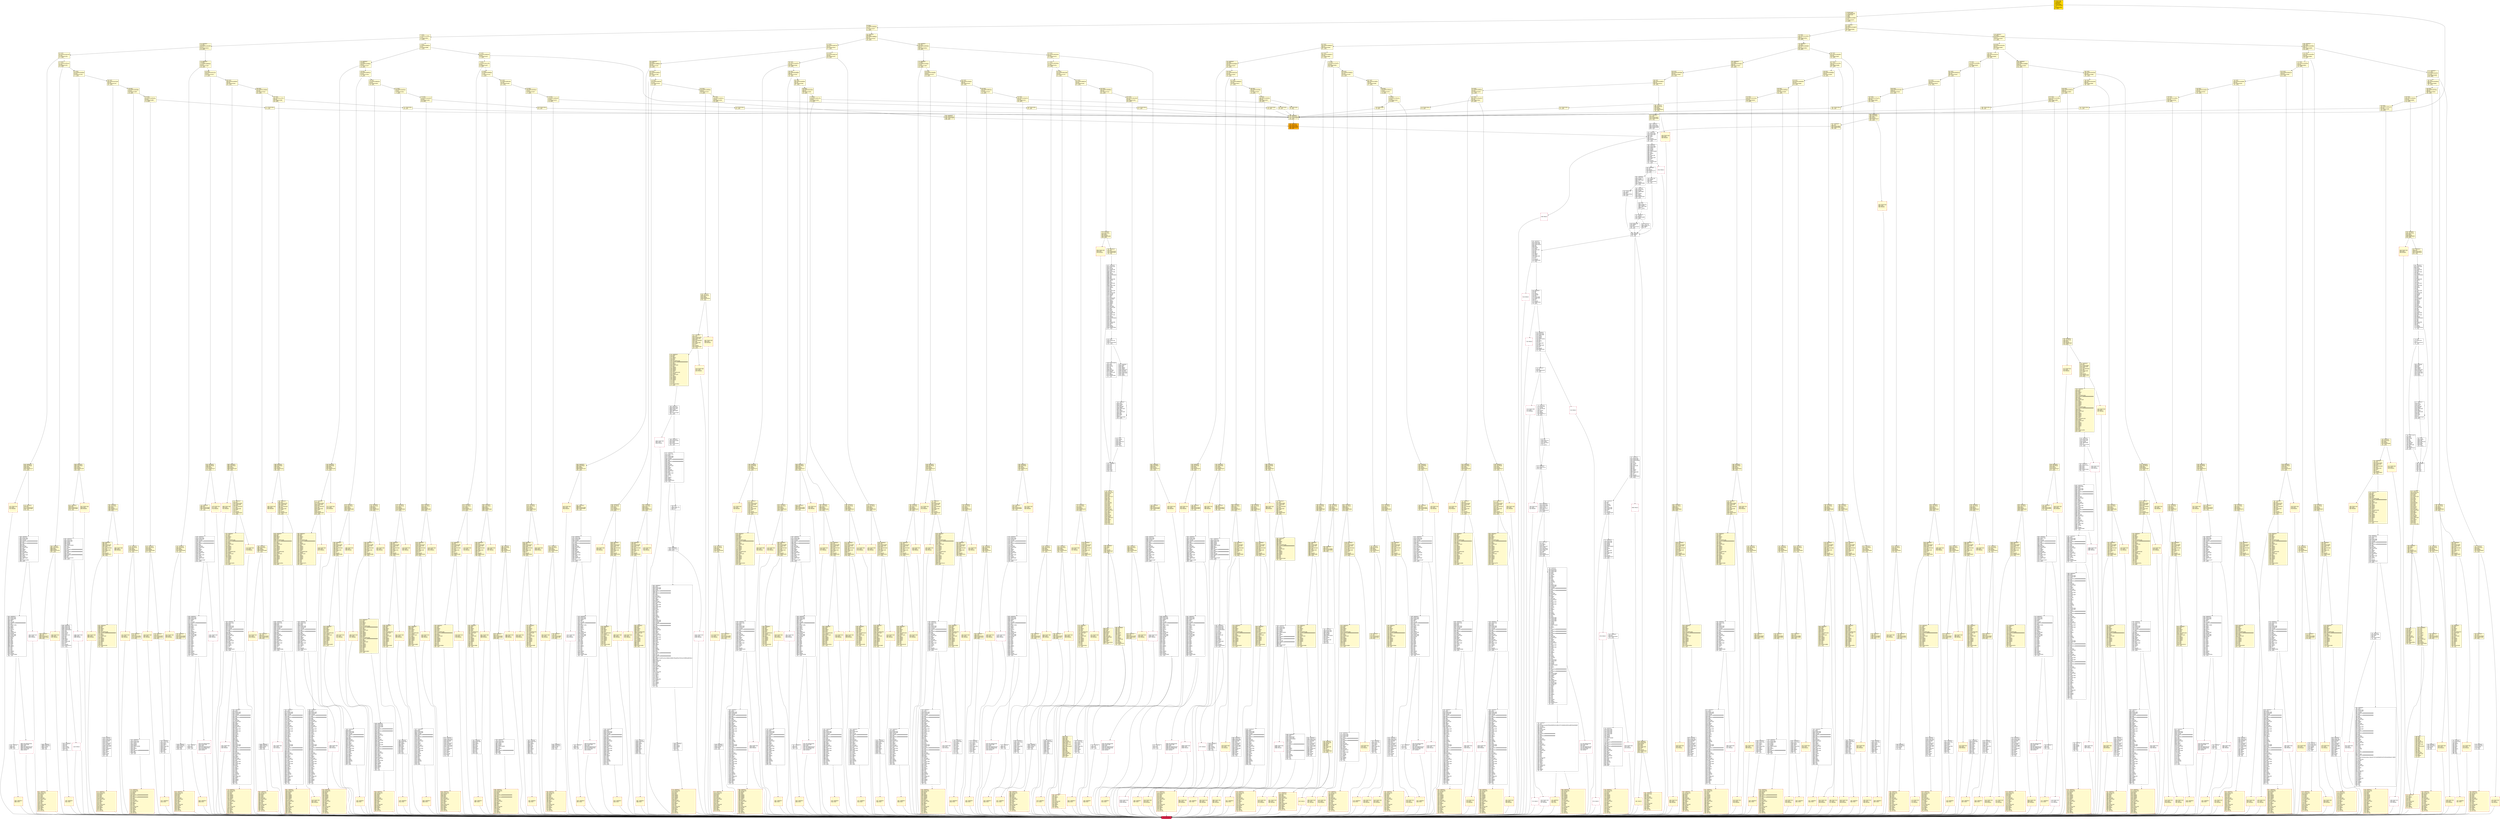 digraph G {
bgcolor=transparent rankdir=UD;
node [shape=box style=filled color=black fillcolor=white fontname=arial fontcolor=black];
9699 [label="9699: JUMPDEST\l9700: MUL\l9701: OR\l9702: SWAP1\l9703: SSTORE\l9704: POP\l9705: PUSH1 0x02\l9707: PUSH1 0x03\l9709: DUP2\l9710: GT\l9711: ISZERO\l9712: PUSH2 0x25f5\l9715: JUMPI\l" ];
4439 [label="4439: JUMPDEST\l4440: DUP2\l4441: ADD\l4442: SWAP1\l4443: DUP1\l4444: DUP1\l4445: CALLDATALOAD\l4446: PUSH20 0xffffffffffffffffffffffffffffffffffffffff\l4467: AND\l4468: SWAP1\l4469: PUSH1 0x20\l4471: ADD\l4472: SWAP1\l4473: SWAP3\l4474: SWAP2\l4475: SWAP1\l4476: DUP1\l4477: CALLDATALOAD\l4478: SWAP1\l4479: PUSH1 0x20\l4481: ADD\l4482: SWAP1\l4483: SWAP3\l4484: SWAP2\l4485: SWAP1\l4486: POP\l4487: POP\l4488: POP\l4489: PUSH2 0x2cc0\l4492: JUMP\l" fillcolor=lemonchiffon ];
5937 [label="5937: JUMPDEST\l5938: PUSH1 0x40\l5940: MLOAD\l5941: DUP1\l5942: DUP3\l5943: ISZERO\l5944: ISZERO\l5945: ISZERO\l5946: ISZERO\l5947: DUP2\l5948: MSTORE\l5949: PUSH1 0x20\l5951: ADD\l5952: SWAP2\l5953: POP\l5954: POP\l5955: PUSH1 0x40\l5957: MLOAD\l5958: DUP1\l5959: SWAP2\l5960: SUB\l5961: SWAP1\l5962: RETURN\l" fillcolor=lemonchiffon shape=Msquare color=crimson ];
6060 [label="6060: PUSH1 0x00\l6062: DUP1\l6063: REVERT\l" fillcolor=lemonchiffon shape=Msquare color=crimson ];
872 [label="872: PUSH2 0x04ca\l875: JUMP\l" fillcolor=lemonchiffon ];
5504 [label="5504: JUMPDEST\l5505: STOP\l" fillcolor=lemonchiffon shape=Msquare color=crimson ];
3458 [label="3458: JUMPDEST\l3459: STOP\l" fillcolor=lemonchiffon shape=Msquare color=crimson ];
4345 [label="4345: JUMPDEST\l4346: CALLVALUE\l4347: DUP1\l4348: ISZERO\l4349: PUSH2 0x1105\l4352: JUMPI\l" fillcolor=lemonchiffon ];
1182 [label="1182: DUP1\l1183: PUSH4 0x01000d1a\l1188: EQ\l1189: PUSH2 0x0500\l1192: JUMPI\l" fillcolor=lemonchiffon ];
6667 [label="6667: JUMPDEST\l6668: DUP2\l6669: ADD\l6670: SWAP1\l6671: DUP1\l6672: DUP1\l6673: CALLDATALOAD\l6674: SWAP1\l6675: PUSH1 0x20\l6677: ADD\l6678: SWAP1\l6679: SWAP3\l6680: SWAP2\l6681: SWAP1\l6682: POP\l6683: POP\l6684: POP\l6685: PUSH2 0x3955\l6688: JUMP\l" fillcolor=lemonchiffon ];
3970 [label="3970: PUSH1 0x00\l3972: DUP1\l3973: REVERT\l" fillcolor=lemonchiffon shape=Msquare color=crimson ];
4097 [label="4097: JUMPDEST\l4098: CALLVALUE\l4099: DUP1\l4100: ISZERO\l4101: PUSH2 0x100d\l4104: JUMPI\l" fillcolor=lemonchiffon ];
9231 [label="9231: JUMPDEST\l9232: PUSH1 0x00\l9234: DUP1\l9235: SWAP1\l9236: POP\l9237: PUSH1 0x0a\l9239: DUP2\l9240: SUB\l9241: SWAP1\l9242: POP\l9243: POP\l9244: JUMP\l" ];
3517 [label="3517: JUMPDEST\l3518: STOP\l" fillcolor=lemonchiffon shape=Msquare color=crimson ];
7676 [label="7676: JUMPDEST\l7677: PUSH1 0x00\l7679: DUP1\l7680: SWAP1\l7681: POP\l7682: DUP2\l7683: DUP2\l7684: ADD\l7685: SWAP1\l7686: POP\l7687: POP\l7688: POP\l7689: JUMP\l" ];
1215 [label="1215: DUP1\l1216: PUSH4 0x095ea7b3\l1221: EQ\l1222: PUSH2 0x05f9\l1225: JUMPI\l" fillcolor=lemonchiffon ];
1934 [label="1934: PUSH1 0x00\l1936: DUP1\l1937: REVERT\l" fillcolor=lemonchiffon shape=Msquare color=crimson ];
5563 [label="5563: JUMPDEST\l5564: STOP\l" fillcolor=lemonchiffon shape=Msquare color=crimson ];
6037 [label="6037: PUSH1 0x00\l6039: DUP1\l6040: REVERT\l" fillcolor=lemonchiffon shape=Msquare color=crimson ];
10677 [label="10677: JUMPDEST\l10678: PUSH1 0x11\l10680: PUSH1 0x00\l10682: SWAP1\l10683: SLOAD\l10684: SWAP1\l10685: PUSH2 0x0100\l10688: EXP\l10689: SWAP1\l10690: DIV\l10691: PUSH20 0xffffffffffffffffffffffffffffffffffffffff\l10712: AND\l10713: PUSH20 0xffffffffffffffffffffffffffffffffffffffff\l10734: AND\l10735: CALLER\l10736: PUSH20 0xffffffffffffffffffffffffffffffffffffffff\l10757: AND\l10758: EQ\l10759: PUSH2 0x2a0f\l10762: JUMPI\l" ];
3540 [label="3540: JUMPDEST\l3541: STOP\l" fillcolor=lemonchiffon shape=Msquare color=crimson ];
11958 [label="11958: JUMPDEST\l11959: PUSH1 0x00\l11961: PUSH1 0x0a\l11963: SWAP1\l11964: POP\l11965: CALLER\l11966: PUSH20 0xffffffffffffffffffffffffffffffffffffffff\l11987: AND\l11988: PUSH2 0x08fc\l11991: DUP3\l11992: SWAP1\l11993: DUP2\l11994: ISZERO\l11995: MUL\l11996: SWAP1\l11997: PUSH1 0x40\l11999: MLOAD\l12000: PUSH1 0x00\l12002: PUSH1 0x40\l12004: MLOAD\l12005: DUP1\l12006: DUP4\l12007: SUB\l12008: DUP2\l12009: DUP6\l12010: DUP9\l12011: DUP9\l12012: CALL\l12013: SWAP4\l12014: POP\l12015: POP\l12016: POP\l12017: POP\l12018: ISZERO\l12019: DUP1\l12020: ISZERO\l12021: PUSH2 0x2f02\l12024: JUMPI\l" ];
12870 [label="12870: JUMPDEST\l12871: PUSH1 0x25\l12873: PUSH1 0x00\l12875: CALLER\l12876: PUSH20 0xffffffffffffffffffffffffffffffffffffffff\l12897: AND\l12898: PUSH20 0xffffffffffffffffffffffffffffffffffffffff\l12919: AND\l12920: DUP2\l12921: MSTORE\l12922: PUSH1 0x20\l12924: ADD\l12925: SWAP1\l12926: DUP2\l12927: MSTORE\l12928: PUSH1 0x20\l12930: ADD\l12931: PUSH1 0x00\l12933: SHA3\l12934: SLOAD\l12935: TIMESTAMP\l12936: GT\l12937: PUSH2 0x3291\l12940: JUMPI\l" ];
2035 [label="2035: PUSH1 0x00\l2037: DUP1\l2038: REVERT\l" fillcolor=lemonchiffon shape=Msquare color=crimson ];
13105 [label="13105: JUMPDEST\l13106: DUP1\l13107: PUSH1 0x00\l13109: DUP1\l13110: CALLER\l13111: PUSH20 0xffffffffffffffffffffffffffffffffffffffff\l13132: AND\l13133: PUSH20 0xffffffffffffffffffffffffffffffffffffffff\l13154: AND\l13155: DUP2\l13156: MSTORE\l13157: PUSH1 0x20\l13159: ADD\l13160: SWAP1\l13161: DUP2\l13162: MSTORE\l13163: PUSH1 0x20\l13165: ADD\l13166: PUSH1 0x00\l13168: SHA3\l13169: PUSH1 0x00\l13171: DUP3\l13172: DUP3\l13173: SLOAD\l13174: ADD\l13175: SWAP3\l13176: POP\l13177: POP\l13178: DUP2\l13179: SWAP1\l13180: SSTORE\l13181: POP\l13182: POP\l13183: JUMP\l" ];
5622 [label="5622: JUMPDEST\l5623: STOP\l" fillcolor=lemonchiffon shape=Msquare color=crimson ];
6083 [label="6083: PUSH1 0x00\l6085: DUP1\l6086: REVERT\l" fillcolor=lemonchiffon shape=Msquare color=crimson ];
7010 [label="7010: JUMPDEST\l7011: DUP2\l7012: ADD\l7013: SWAP1\l7014: DUP1\l7015: DUP1\l7016: CALLDATALOAD\l7017: PUSH1 0xff\l7019: AND\l7020: SWAP1\l7021: PUSH1 0x20\l7023: ADD\l7024: SWAP1\l7025: SWAP3\l7026: SWAP2\l7027: SWAP1\l7028: POP\l7029: POP\l7030: POP\l7031: PUSH2 0x39f1\l7034: JUMP\l" fillcolor=lemonchiffon ];
10180 [label="10180: PUSH1 0x00\l10182: DUP1\l10183: REVERT\l" shape=Msquare color=crimson ];
11700 [label="11700: JUMPDEST\l11701: PUSH1 0x00\l11703: DUP1\l11704: SWAP1\l11705: POP\l11706: DUP2\l11707: DUP2\l11708: ADD\l11709: SWAP1\l11710: POP\l11711: POP\l11712: POP\l11713: JUMP\l" ];
5483 [label="5483: JUMPDEST\l5484: CALLVALUE\l5485: DUP1\l5486: ISZERO\l5487: PUSH2 0x1577\l5490: JUMPI\l" fillcolor=lemonchiffon ];
1877 [label="1877: JUMPDEST\l1878: PUSH1 0x40\l1880: MLOAD\l1881: DUP1\l1882: DUP3\l1883: ISZERO\l1884: ISZERO\l1885: ISZERO\l1886: ISZERO\l1887: DUP2\l1888: MSTORE\l1889: PUSH1 0x20\l1891: ADD\l1892: SWAP2\l1893: POP\l1894: POP\l1895: PUSH1 0x40\l1897: MLOAD\l1898: DUP1\l1899: SWAP2\l1900: SUB\l1901: SWAP1\l1902: RETURN\l" fillcolor=lemonchiffon shape=Msquare color=crimson ];
14280 [label="14280: PUSH1 0x00\l14282: DUP1\l14283: REVERT\l" shape=Msquare color=crimson ];
790 [label="790: PUSH2 0x04ca\l793: JUMP\l" fillcolor=lemonchiffon ];
1280 [label="1280: JUMPDEST\l1281: CALLVALUE\l1282: DUP1\l1283: ISZERO\l1284: PUSH2 0x050c\l1287: JUMPI\l" fillcolor=lemonchiffon ];
4048 [label="4048: PUSH1 0x00\l4050: DUP1\l4051: REVERT\l" fillcolor=lemonchiffon shape=Msquare color=crimson ];
2012 [label="2012: PUSH1 0x00\l2014: DUP1\l2015: REVERT\l" fillcolor=lemonchiffon shape=Msquare color=crimson ];
15461 [label="15461: JUMPDEST\l15462: DUP2\l15463: PUSH1 0x0d\l15465: PUSH1 0x00\l15467: DUP6\l15468: PUSH20 0xffffffffffffffffffffffffffffffffffffffff\l15489: AND\l15490: PUSH20 0xffffffffffffffffffffffffffffffffffffffff\l15511: AND\l15512: DUP2\l15513: MSTORE\l15514: PUSH1 0x20\l15516: ADD\l15517: SWAP1\l15518: DUP2\l15519: MSTORE\l15520: PUSH1 0x20\l15522: ADD\l15523: PUSH1 0x00\l15525: SHA3\l15526: PUSH1 0x00\l15528: DUP3\l15529: DUP3\l15530: SLOAD\l15531: ADD\l15532: SWAP3\l15533: POP\l15534: POP\l15535: DUP2\l15536: SWAP1\l15537: SSTORE\l15538: POP\l15539: DUP2\l15540: PUSH1 0x0d\l15542: PUSH1 0x00\l15544: CALLER\l15545: PUSH20 0xffffffffffffffffffffffffffffffffffffffff\l15566: AND\l15567: PUSH20 0xffffffffffffffffffffffffffffffffffffffff\l15588: AND\l15589: DUP2\l15590: MSTORE\l15591: PUSH1 0x20\l15593: ADD\l15594: SWAP1\l15595: DUP2\l15596: MSTORE\l15597: PUSH1 0x20\l15599: ADD\l15600: PUSH1 0x00\l15602: SHA3\l15603: PUSH1 0x00\l15605: DUP3\l15606: DUP3\l15607: SLOAD\l15608: SUB\l15609: SWAP3\l15610: POP\l15611: POP\l15612: DUP2\l15613: SWAP1\l15614: SSTORE\l15615: POP\l15616: DUP3\l15617: PUSH20 0xffffffffffffffffffffffffffffffffffffffff\l15638: AND\l15639: CALLER\l15640: PUSH20 0xffffffffffffffffffffffffffffffffffffffff\l15661: AND\l15662: PUSH32 0xddf252ad1be2c89b69c2b068fc378daa952ba7f163c4a11628f55a4df523b3ef\l15695: DUP5\l15696: PUSH1 0x40\l15698: MLOAD\l15699: DUP1\l15700: DUP3\l15701: DUP2\l15702: MSTORE\l15703: PUSH1 0x20\l15705: ADD\l15706: SWAP2\l15707: POP\l15708: POP\l15709: PUSH1 0x40\l15711: MLOAD\l15712: DUP1\l15713: SWAP2\l15714: SUB\l15715: SWAP1\l15716: LOG3\l15717: PUSH1 0x01\l15719: SWAP1\l15720: POP\l15721: SWAP3\l15722: SWAP2\l15723: POP\l15724: POP\l15725: JUMP\l" ];
5565 [label="5565: JUMPDEST\l5566: CALLVALUE\l5567: DUP1\l5568: ISZERO\l5569: PUSH2 0x15c9\l5572: JUMPI\l" fillcolor=lemonchiffon ];
3858 [label="3858: JUMPDEST\l3859: CALLVALUE\l3860: DUP1\l3861: ISZERO\l3862: PUSH2 0x0f1e\l3865: JUMPI\l" fillcolor=lemonchiffon ];
3531 [label="3531: JUMPDEST\l3532: POP\l3533: PUSH2 0x0dd4\l3536: PUSH2 0x28d8\l3539: JUMP\l" fillcolor=lemonchiffon ];
12179 [label="12179: JUMPDEST\l12180: DUP3\l12181: ADD\l12182: SWAP2\l12183: SWAP1\l12184: PUSH1 0x00\l12186: MSTORE\l12187: PUSH1 0x20\l12189: PUSH1 0x00\l12191: SHA3\l12192: SWAP1\l" ];
7137 [label="7137: JUMPDEST\l7138: PUSH1 0x21\l7140: PUSH1 0x00\l7142: SWAP1\l7143: SLOAD\l7144: SWAP1\l7145: PUSH2 0x0100\l7148: EXP\l7149: SWAP1\l7150: DIV\l7151: PUSH1 0xff\l7153: AND\l7154: PUSH1 0x03\l7156: DUP2\l7157: GT\l7158: ISZERO\l7159: PUSH2 0x1bfc\l7162: JUMPI\l" ];
14152 [label="14152: JUMPDEST\l14153: PUSH1 0x13\l14155: PUSH1 0x00\l14157: SWAP1\l14158: SLOAD\l14159: SWAP1\l14160: PUSH2 0x0100\l14163: EXP\l14164: SWAP1\l14165: DIV\l14166: PUSH20 0xffffffffffffffffffffffffffffffffffffffff\l14187: AND\l14188: DUP2\l14189: JUMP\l" ];
936 [label="936: JUMPDEST\l937: DUP1\l938: PUSH4 0x1d9bf886\l943: GT\l944: PUSH2 0x0441\l947: JUMPI\l" fillcolor=lemonchiffon ];
3889 [label="3889: PUSH1 0x00\l3891: DUP1\l3892: REVERT\l" fillcolor=lemonchiffon shape=Msquare color=crimson ];
7215 [label="7215: INVALID\l" shape=Msquare color=crimson ];
2670 [label="2670: JUMPDEST\l2671: POP\l2672: PUSH2 0x0a77\l2675: PUSH2 0x240f\l2678: JUMP\l" fillcolor=lemonchiffon ];
440 [label="440: DUP1\l441: PUSH4 0xa3af6a70\l446: EQ\l447: PUSH2 0x1368\l450: JUMPI\l" fillcolor=lemonchiffon ];
13021 [label="13021: JUMPDEST\l13022: POP\l13023: POP\l13024: JUMP\l" ];
6900 [label="6900: JUMPDEST\l6901: POP\l6902: PUSH2 0x1afd\l6905: PUSH2 0x39cb\l6908: JUMP\l" fillcolor=lemonchiffon ];
5344 [label="5344: JUMPDEST\l5345: DUP2\l5346: ADD\l5347: SWAP1\l5348: DUP1\l5349: DUP1\l5350: CALLDATALOAD\l5351: PUSH20 0xffffffffffffffffffffffffffffffffffffffff\l5372: AND\l5373: SWAP1\l5374: PUSH1 0x20\l5376: ADD\l5377: SWAP1\l5378: SWAP3\l5379: SWAP2\l5380: SWAP1\l5381: DUP1\l5382: CALLDATALOAD\l5383: SWAP1\l5384: PUSH1 0x20\l5386: ADD\l5387: SWAP1\l5388: SWAP3\l5389: SWAP2\l5390: SWAP1\l5391: POP\l5392: POP\l5393: POP\l5394: PUSH2 0x3102\l5397: JUMP\l" fillcolor=lemonchiffon ];
7941 [label="7941: PUSH1 0x00\l7943: DUP1\l7944: REVERT\l" shape=Msquare color=crimson ];
1796 [label="1796: PUSH1 0x00\l1798: DUP1\l1799: REVERT\l" fillcolor=lemonchiffon shape=Msquare color=crimson ];
7837 [label="7837: DUP3\l7838: SWAP1\l7839: SUB\l7840: PUSH1 0x1f\l7842: AND\l7843: DUP3\l7844: ADD\l7845: SWAP2\l" ];
9370 [label="9370: JUMPDEST\l9371: ISZERO\l9372: PUSH2 0x24a8\l9375: JUMPI\l" ];
14086 [label="14086: PUSH1 0x00\l14088: DUP1\l14089: REVERT\l" shape=Msquare color=crimson ];
1340 [label="1340: JUMPDEST\l1341: STOP\l" fillcolor=lemonchiffon shape=Msquare color=crimson ];
1354 [label="1354: JUMPDEST\l1355: POP\l1356: PUSH2 0x0553\l1359: PUSH2 0x1e0a\l1362: JUMP\l" fillcolor=lemonchiffon ];
9754 [label="9754: JUMPDEST\l9755: PUSH1 0x00\l9757: PUSH1 0x0d\l9759: PUSH1 0x00\l9761: PUSH1 0x0b\l9763: PUSH1 0x00\l9765: SWAP1\l9766: SLOAD\l9767: SWAP1\l9768: PUSH2 0x0100\l9771: EXP\l9772: SWAP1\l9773: DIV\l9774: PUSH20 0xffffffffffffffffffffffffffffffffffffffff\l9795: AND\l9796: PUSH20 0xffffffffffffffffffffffffffffffffffffffff\l9817: AND\l9818: PUSH20 0xffffffffffffffffffffffffffffffffffffffff\l9839: AND\l9840: DUP2\l9841: MSTORE\l9842: PUSH1 0x20\l9844: ADD\l9845: SWAP1\l9846: DUP2\l9847: MSTORE\l9848: PUSH1 0x20\l9850: ADD\l9851: PUSH1 0x00\l9853: SHA3\l9854: DUP2\l9855: SWAP1\l9856: SSTORE\l9857: POP\l9858: SWAP1\l9859: JUMP\l" ];
12546 [label="12546: JUMPDEST\l12547: PUSH1 0x00\l12549: DUP1\l12550: DUP3\l12551: PUSH1 0x23\l12553: PUSH1 0x00\l12555: CALLER\l12556: PUSH20 0xffffffffffffffffffffffffffffffffffffffff\l12577: AND\l12578: PUSH20 0xffffffffffffffffffffffffffffffffffffffff\l12599: AND\l12600: DUP2\l12601: MSTORE\l12602: PUSH1 0x20\l12604: ADD\l12605: SWAP1\l12606: DUP2\l12607: MSTORE\l12608: PUSH1 0x20\l12610: ADD\l12611: PUSH1 0x00\l12613: SHA3\l12614: SLOAD\l12615: SUB\l12616: LT\l12617: ISZERO\l12618: PUSH2 0x3152\l12621: JUMPI\l" ];
1819 [label="1819: PUSH1 0x00\l1821: DUP1\l1822: REVERT\l" fillcolor=lemonchiffon shape=Msquare color=crimson ];
3866 [label="3866: PUSH1 0x00\l3868: DUP1\l3869: REVERT\l" fillcolor=lemonchiffon shape=Msquare color=crimson ];
5805 [label="5805: JUMPDEST\l5806: CALLVALUE\l5807: DUP1\l5808: ISZERO\l5809: PUSH2 0x16b9\l5812: JUMPI\l" fillcolor=lemonchiffon ];
6582 [label="6582: JUMPDEST\l6583: POP\l6584: PUSH2 0x19e6\l6587: PUSH1 0x04\l6589: DUP1\l6590: CALLDATASIZE\l6591: SUB\l6592: PUSH1 0x20\l6594: DUP2\l6595: LT\l6596: ISZERO\l6597: PUSH2 0x19cd\l6600: JUMPI\l" fillcolor=lemonchiffon ];
8722 [label="8722: JUMPDEST\l8723: PUSH1 0x00\l8725: PUSH1 0x20\l8727: MSTORE\l8728: DUP1\l8729: PUSH1 0x00\l8731: MSTORE\l8732: PUSH1 0x40\l8734: PUSH1 0x00\l8736: SHA3\l8737: PUSH1 0x00\l8739: SWAP2\l8740: POP\l8741: SWAP1\l8742: POP\l8743: SLOAD\l8744: DUP2\l8745: JUMP\l" ];
3947 [label="3947: PUSH1 0x00\l3949: DUP1\l3950: REVERT\l" fillcolor=lemonchiffon shape=Msquare color=crimson ];
5994 [label="5994: PUSH1 0x00\l5996: DUP1\l5997: REVERT\l" fillcolor=lemonchiffon shape=Msquare color=crimson ];
8746 [label="8746: JUMPDEST\l8747: PUSH1 0x00\l8749: DUP1\l8750: DUP3\l8751: PUSH1 0x04\l8753: PUSH1 0x00\l8755: CALLER\l8756: PUSH20 0xffffffffffffffffffffffffffffffffffffffff\l8777: AND\l8778: PUSH20 0xffffffffffffffffffffffffffffffffffffffff\l8799: AND\l8800: DUP2\l8801: MSTORE\l8802: PUSH1 0x20\l8804: ADD\l8805: SWAP1\l8806: DUP2\l8807: MSTORE\l8808: PUSH1 0x20\l8810: ADD\l8811: PUSH1 0x00\l8813: SHA3\l8814: SLOAD\l8815: SUB\l8816: LT\l8817: ISZERO\l8818: PUSH2 0x227a\l8821: JUMPI\l" ];
14677 [label="14677: JUMPDEST\l14678: DUP1\l14679: PUSH1 0x0c\l14681: PUSH1 0x00\l14683: CALLER\l14684: PUSH20 0xffffffffffffffffffffffffffffffffffffffff\l14705: AND\l14706: PUSH20 0xffffffffffffffffffffffffffffffffffffffff\l14727: AND\l14728: DUP2\l14729: MSTORE\l14730: PUSH1 0x20\l14732: ADD\l14733: SWAP1\l14734: DUP2\l14735: MSTORE\l14736: PUSH1 0x20\l14738: ADD\l14739: PUSH1 0x00\l14741: SHA3\l14742: PUSH1 0x00\l14744: DUP3\l14745: DUP3\l14746: SLOAD\l14747: ADD\l14748: SWAP3\l14749: POP\l14750: POP\l14751: DUP2\l14752: SWAP1\l14753: SSTORE\l14754: POP\l14755: POP\l14756: JUMP\l" ];
13012 [label="13012: RETURNDATASIZE\l13013: PUSH1 0x00\l13015: DUP1\l13016: RETURNDATACOPY\l13017: RETURNDATASIZE\l13018: PUSH1 0x00\l13020: REVERT\l" shape=Msquare color=crimson ];
3396 [label="3396: JUMPDEST\l3397: STOP\l" fillcolor=lemonchiffon shape=Msquare color=crimson ];
2573 [label="2573: JUMPDEST\l2574: CALLVALUE\l2575: DUP1\l2576: ISZERO\l2577: PUSH2 0x0a19\l2580: JUMPI\l" fillcolor=lemonchiffon ];
10184 [label="10184: JUMPDEST\l10185: DUP2\l10186: PUSH1 0x0f\l10188: PUSH1 0x00\l10190: CALLER\l10191: PUSH20 0xffffffffffffffffffffffffffffffffffffffff\l10212: AND\l10213: PUSH20 0xffffffffffffffffffffffffffffffffffffffff\l10234: AND\l10235: DUP2\l10236: MSTORE\l10237: PUSH1 0x20\l10239: ADD\l10240: SWAP1\l10241: DUP2\l10242: MSTORE\l10243: PUSH1 0x20\l10245: ADD\l10246: PUSH1 0x00\l10248: SHA3\l10249: PUSH1 0x00\l10251: DUP3\l10252: DUP3\l10253: SLOAD\l10254: SUB\l10255: SWAP3\l10256: POP\l10257: POP\l10258: DUP2\l10259: SWAP1\l10260: SSTORE\l10261: POP\l10262: DUP2\l10263: PUSH1 0x0f\l10265: PUSH1 0x00\l10267: DUP6\l10268: PUSH20 0xffffffffffffffffffffffffffffffffffffffff\l10289: AND\l10290: PUSH20 0xffffffffffffffffffffffffffffffffffffffff\l10311: AND\l10312: DUP2\l10313: MSTORE\l10314: PUSH1 0x20\l10316: ADD\l10317: SWAP1\l10318: DUP2\l10319: MSTORE\l10320: PUSH1 0x20\l10322: ADD\l10323: PUSH1 0x00\l10325: SHA3\l10326: PUSH1 0x00\l10328: DUP3\l10329: DUP3\l10330: SLOAD\l10331: ADD\l10332: SWAP3\l10333: POP\l10334: POP\l10335: DUP2\l10336: SWAP1\l10337: SSTORE\l10338: POP\l10339: PUSH1 0x01\l10341: SWAP1\l10342: POP\l10343: SWAP3\l10344: SWAP2\l10345: POP\l10346: POP\l10347: JUMP\l" ];
5003 [label="5003: JUMPDEST\l5004: DUP2\l5005: ADD\l5006: SWAP1\l5007: DUP1\l5008: DUP1\l5009: CALLDATALOAD\l5010: SWAP1\l5011: PUSH1 0x20\l5013: ADD\l5014: SWAP1\l5015: SWAP3\l5016: SWAP2\l5017: SWAP1\l5018: POP\l5019: POP\l5020: POP\l5021: PUSH2 0x306f\l5024: JUMP\l" fillcolor=lemonchiffon ];
1911 [label="1911: PUSH1 0x00\l1913: DUP1\l1914: REVERT\l" fillcolor=lemonchiffon shape=Msquare color=crimson ];
544 [label="544: DUP1\l545: PUSH4 0x95d89b41\l550: EQ\l551: PUSH2 0x12aa\l554: JUMPI\l" fillcolor=lemonchiffon ];
1089 [label="1089: JUMPDEST\l1090: DUP1\l1091: PUSH4 0x0c0249ba\l1096: GT\l1097: PUSH2 0x0493\l1100: JUMPI\l" fillcolor=lemonchiffon ];
9315 [label="9315: INVALID\l" shape=Msquare color=crimson ];
932 [label="932: PUSH2 0x04ca\l935: JUMP\l" fillcolor=lemonchiffon ];
7546 [label="7546: JUMPDEST\l7547: POP\l7548: PUSH32 0x4ae4bd7655e0d350876a23cd90c4227b13db560e34435c6a488150a9c844bf5f\l7581: CALLER\l7582: CALLVALUE\l7583: DUP4\l7584: PUSH1 0x40\l7586: MLOAD\l7587: DUP1\l7588: DUP5\l7589: PUSH20 0xffffffffffffffffffffffffffffffffffffffff\l7610: AND\l7611: PUSH20 0xffffffffffffffffffffffffffffffffffffffff\l7632: AND\l7633: DUP2\l7634: MSTORE\l7635: PUSH1 0x20\l7637: ADD\l7638: DUP4\l7639: DUP2\l7640: MSTORE\l7641: PUSH1 0x20\l7643: ADD\l7644: DUP3\l7645: DUP2\l7646: MSTORE\l7647: PUSH1 0x20\l7649: ADD\l7650: SWAP4\l7651: POP\l7652: POP\l7653: POP\l7654: POP\l7655: PUSH1 0x40\l7657: MLOAD\l7658: DUP1\l7659: SWAP2\l7660: SUB\l7661: SWAP1\l7662: LOG1\l7663: PUSH1 0x01\l7665: SWAP2\l7666: POP\l7667: POP\l7668: SWAP1\l7669: JUMP\l" ];
1363 [label="1363: JUMPDEST\l1364: PUSH1 0x40\l1366: MLOAD\l1367: DUP1\l1368: DUP3\l1369: DUP2\l1370: MSTORE\l1371: PUSH1 0x20\l1373: ADD\l1374: SWAP2\l1375: POP\l1376: POP\l1377: PUSH1 0x40\l1379: MLOAD\l1380: DUP1\l1381: SWAP2\l1382: SUB\l1383: SWAP1\l1384: RETURN\l" fillcolor=lemonchiffon shape=Msquare color=crimson ];
10376 [label="10376: JUMPDEST\l10377: DUP1\l10378: PUSH1 0x02\l10380: PUSH1 0x00\l10382: CALLER\l10383: PUSH20 0xffffffffffffffffffffffffffffffffffffffff\l10404: AND\l10405: PUSH20 0xffffffffffffffffffffffffffffffffffffffff\l10426: AND\l10427: DUP2\l10428: MSTORE\l10429: PUSH1 0x20\l10431: ADD\l10432: SWAP1\l10433: DUP2\l10434: MSTORE\l10435: PUSH1 0x20\l10437: ADD\l10438: PUSH1 0x00\l10440: SHA3\l10441: PUSH1 0x00\l10443: DUP3\l10444: DUP3\l10445: SLOAD\l10446: ADD\l10447: SWAP3\l10448: POP\l10449: POP\l10450: DUP2\l10451: SWAP1\l10452: SSTORE\l10453: POP\l10454: POP\l10455: JUMP\l" ];
5971 [label="5971: PUSH1 0x00\l5973: DUP1\l5974: REVERT\l" fillcolor=lemonchiffon shape=Msquare color=crimson ];
9288 [label="9288: INVALID\l" shape=Msquare color=crimson ];
5481 [label="5481: JUMPDEST\l5482: STOP\l" fillcolor=lemonchiffon shape=Msquare color=crimson ];
5459 [label="5459: JUMPDEST\l5460: DUP2\l5461: ADD\l5462: SWAP1\l5463: DUP1\l5464: DUP1\l5465: CALLDATALOAD\l5466: SWAP1\l5467: PUSH1 0x20\l5469: ADD\l5470: SWAP1\l5471: SWAP3\l5472: SWAP2\l5473: SWAP1\l5474: POP\l5475: POP\l5476: POP\l5477: PUSH2 0x31f6\l5480: JUMP\l" fillcolor=lemonchiffon ];
335 [label="335: JUMPDEST\l336: DUP1\l337: PUSH4 0x9f868ee0\l342: GT\l343: PUSH2 0x01e8\l346: JUMPI\l" fillcolor=lemonchiffon ];
1564 [label="1564: JUMPDEST\l1565: DUP2\l1566: ADD\l1567: SWAP1\l1568: DUP1\l1569: DUP1\l1570: CALLDATALOAD\l1571: PUSH20 0xffffffffffffffffffffffffffffffffffffffff\l1592: AND\l1593: SWAP1\l1594: PUSH1 0x20\l1596: ADD\l1597: SWAP1\l1598: SWAP3\l1599: SWAP2\l1600: SWAP1\l1601: DUP1\l1602: CALLDATALOAD\l1603: SWAP1\l1604: PUSH1 0x20\l1606: ADD\l1607: SWAP1\l1608: SWAP3\l1609: SWAP2\l1610: SWAP1\l1611: POP\l1612: POP\l1613: POP\l1614: PUSH2 0x1eae\l1617: JUMP\l" fillcolor=lemonchiffon ];
626 [label="626: PUSH2 0x04ca\l629: JUMP\l" fillcolor=lemonchiffon ];
2681 [label="2681: JUMPDEST\l2682: CALLVALUE\l2683: DUP1\l2684: ISZERO\l2685: PUSH2 0x0a85\l2688: JUMPI\l" fillcolor=lemonchiffon ];
13589 [label="13589: JUMPDEST\l13590: PUSH1 0x1b\l13592: SLOAD\l13593: DUP2\l13594: JUMP\l" ];
1014 [label="1014: DUP1\l1015: PUSH4 0x378aa701\l1020: EQ\l1021: PUSH2 0x0b09\l1024: JUMPI\l" fillcolor=lemonchiffon ];
5309 [label="5309: JUMPDEST\l5310: CALLVALUE\l5311: DUP1\l5312: ISZERO\l5313: PUSH2 0x14c9\l5316: JUMPI\l" fillcolor=lemonchiffon ];
11954 [label="11954: PUSH1 0x00\l11956: DUP1\l11957: REVERT\l" shape=Msquare color=crimson ];
1234 [label="1234: JUMPDEST\l1235: POP\l1236: STOP\l" fillcolor=lemonchiffon shape=Msquare color=crimson ];
5813 [label="5813: PUSH1 0x00\l5815: DUP1\l5816: REVERT\l" fillcolor=lemonchiffon shape=Msquare color=crimson ];
15371 [label="15371: JUMPDEST\l15372: PUSH1 0x00\l15374: DUP2\l15375: PUSH1 0x0d\l15377: PUSH1 0x00\l15379: CALLER\l15380: PUSH20 0xffffffffffffffffffffffffffffffffffffffff\l15401: AND\l15402: PUSH20 0xffffffffffffffffffffffffffffffffffffffff\l15423: AND\l15424: DUP2\l15425: MSTORE\l15426: PUSH1 0x20\l15428: ADD\l15429: SWAP1\l15430: DUP2\l15431: MSTORE\l15432: PUSH1 0x20\l15434: ADD\l15435: PUSH1 0x00\l15437: SHA3\l15438: SLOAD\l15439: LT\l15440: ISZERO\l15441: DUP1\l15442: ISZERO\l15443: PUSH2 0x3c5c\l15446: JUMPI\l" ];
13595 [label="13595: JUMPDEST\l13596: PUSH1 0x00\l13598: DUP1\l13599: DUP3\l13600: PUSH1 0x16\l13602: PUSH1 0x00\l13604: CALLER\l13605: PUSH20 0xffffffffffffffffffffffffffffffffffffffff\l13626: AND\l13627: PUSH20 0xffffffffffffffffffffffffffffffffffffffff\l13648: AND\l13649: DUP2\l13650: MSTORE\l13651: PUSH1 0x20\l13653: ADD\l13654: SWAP1\l13655: DUP2\l13656: MSTORE\l13657: PUSH1 0x20\l13659: ADD\l13660: PUSH1 0x00\l13662: SHA3\l13663: SLOAD\l13664: SUB\l13665: LT\l13666: ISZERO\l13667: PUSH2 0x356b\l13670: JUMPI\l" ];
6252 [label="6252: JUMPDEST\l6253: POP\l6254: PUSH2 0x1875\l6257: PUSH2 0x376e\l6260: JUMP\l" fillcolor=lemonchiffon ];
13184 [label="13184: JUMPDEST\l13185: PUSH1 0x1c\l13187: SLOAD\l13188: DUP2\l13189: JUMP\l" ];
2004 [label="2004: JUMPDEST\l2005: CALLVALUE\l2006: DUP1\l2007: ISZERO\l2008: PUSH2 0x07e0\l2011: JUMPI\l" fillcolor=lemonchiffon ];
1675 [label="1675: PUSH1 0x00\l1677: DUP1\l1678: REVERT\l" fillcolor=lemonchiffon shape=Msquare color=crimson ];
6263 [label="6263: JUMPDEST\l6264: CALLVALUE\l6265: DUP1\l6266: ISZERO\l6267: PUSH2 0x1883\l6270: JUMPI\l" fillcolor=lemonchiffon ];
5307 [label="5307: JUMPDEST\l5308: STOP\l" fillcolor=lemonchiffon shape=Msquare color=crimson ];
1029 [label="1029: JUMPDEST\l1030: DUP1\l1031: PUSH4 0x1d9bf886\l1036: EQ\l1037: PUSH2 0x0826\l1040: JUMPI\l" fillcolor=lemonchiffon ];
3729 [label="3729: PUSH1 0x00\l3731: DUP1\l3732: REVERT\l" fillcolor=lemonchiffon shape=Msquare color=crimson ];
3799 [label="3799: JUMPDEST\l3800: CALLVALUE\l3801: DUP1\l3802: ISZERO\l3803: PUSH2 0x0ee3\l3806: JUMPI\l" fillcolor=lemonchiffon ];
4627 [label="4627: JUMPDEST\l4628: CALLVALUE\l4629: DUP1\l4630: ISZERO\l4631: PUSH2 0x121f\l4634: JUMPI\l" fillcolor=lemonchiffon ];
6390 [label="6390: JUMPDEST\l6391: POP\l6392: PUSH2 0x1923\l6395: PUSH1 0x04\l6397: DUP1\l6398: CALLDATASIZE\l6399: SUB\l6400: PUSH1 0x20\l6402: DUP2\l6403: LT\l6404: ISZERO\l6405: PUSH2 0x190d\l6408: JUMPI\l" fillcolor=lemonchiffon ];
10767 [label="10767: JUMPDEST\l10768: PUSH1 0x03\l10770: PUSH1 0x21\l10772: PUSH1 0x00\l10774: PUSH2 0x0100\l10777: EXP\l10778: DUP2\l10779: SLOAD\l10780: DUP2\l10781: PUSH1 0xff\l10783: MUL\l10784: NOT\l10785: AND\l10786: SWAP1\l10787: DUP4\l10788: PUSH1 0x03\l10790: DUP2\l10791: GT\l10792: ISZERO\l10793: PUSH2 0x2a2e\l10796: JUMPI\l" ];
5856 [label="5856: PUSH1 0x00\l5858: DUP1\l5859: REVERT\l" fillcolor=lemonchiffon shape=Msquare color=crimson ];
11536 [label="11536: JUMPDEST\l11537: DUP2\l11538: PUSH1 0x10\l11540: PUSH1 0x00\l11542: CALLER\l11543: PUSH20 0xffffffffffffffffffffffffffffffffffffffff\l11564: AND\l11565: PUSH20 0xffffffffffffffffffffffffffffffffffffffff\l11586: AND\l11587: DUP2\l11588: MSTORE\l11589: PUSH1 0x20\l11591: ADD\l11592: SWAP1\l11593: DUP2\l11594: MSTORE\l11595: PUSH1 0x20\l11597: ADD\l11598: PUSH1 0x00\l11600: SHA3\l11601: PUSH1 0x00\l11603: DUP3\l11604: DUP3\l11605: SLOAD\l11606: SUB\l11607: SWAP3\l11608: POP\l11609: POP\l11610: DUP2\l11611: SWAP1\l11612: SSTORE\l11613: POP\l11614: DUP2\l11615: PUSH1 0x10\l11617: PUSH1 0x00\l11619: DUP6\l11620: PUSH20 0xffffffffffffffffffffffffffffffffffffffff\l11641: AND\l11642: PUSH20 0xffffffffffffffffffffffffffffffffffffffff\l11663: AND\l11664: DUP2\l11665: MSTORE\l11666: PUSH1 0x20\l11668: ADD\l11669: SWAP1\l11670: DUP2\l11671: MSTORE\l11672: PUSH1 0x20\l11674: ADD\l11675: PUSH1 0x00\l11677: SHA3\l11678: PUSH1 0x00\l11680: DUP3\l11681: DUP3\l11682: SLOAD\l11683: ADD\l11684: SWAP3\l11685: POP\l11686: POP\l11687: DUP2\l11688: SWAP1\l11689: SSTORE\l11690: POP\l11691: PUSH1 0x01\l11693: SWAP1\l11694: POP\l11695: SWAP3\l11696: SWAP2\l11697: POP\l11698: POP\l11699: JUMP\l" ];
3554 [label="3554: JUMPDEST\l3555: POP\l3556: PUSH2 0x0deb\l3559: PUSH2 0x28e6\l3562: JUMP\l" fillcolor=lemonchiffon ];
5541 [label="5541: JUMPDEST\l5542: DUP2\l5543: ADD\l5544: SWAP1\l5545: DUP1\l5546: DUP1\l5547: CALLDATALOAD\l5548: SWAP1\l5549: PUSH1 0x20\l5551: ADD\l5552: SWAP1\l5553: SWAP3\l5554: SWAP2\l5555: SWAP1\l5556: POP\l5557: POP\l5558: POP\l5559: PUSH2 0x32e1\l5562: JUMP\l" fillcolor=lemonchiffon ];
369 [label="369: DUP1\l370: PUSH4 0xaefa5519\l375: EQ\l376: PUSH2 0x14bd\l379: JUMPI\l" fillcolor=lemonchiffon ];
9716 [label="9716: INVALID\l" shape=Msquare color=crimson ];
566 [label="566: PUSH2 0x04ca\l569: JUMP\l" fillcolor=lemonchiffon ];
4662 [label="4662: JUMPDEST\l4663: POP\l4664: PUSH2 0x123f\l4667: PUSH2 0x2f06\l4670: JUMP\l" fillcolor=lemonchiffon ];
11221 [label="11221: JUMPDEST\l11222: PUSH1 0x1e\l11224: PUSH1 0x00\l11226: CALLER\l11227: PUSH20 0xffffffffffffffffffffffffffffffffffffffff\l11248: AND\l11249: PUSH20 0xffffffffffffffffffffffffffffffffffffffff\l11270: AND\l11271: DUP2\l11272: MSTORE\l11273: PUSH1 0x20\l11275: ADD\l11276: SWAP1\l11277: DUP2\l11278: MSTORE\l11279: PUSH1 0x20\l11281: ADD\l11282: PUSH1 0x00\l11284: SHA3\l11285: SLOAD\l11286: TIMESTAMP\l11287: GT\l11288: PUSH2 0x2c20\l11291: JUMPI\l" ];
5679 [label="5679: JUMPDEST\l5680: POP\l5681: PUSH2 0x1638\l5684: PUSH2 0x3386\l5687: JUMP\l" fillcolor=lemonchiffon ];
5879 [label="5879: PUSH1 0x00\l5881: DUP1\l5882: REVERT\l" fillcolor=lemonchiffon shape=Msquare color=crimson ];
5667 [label="5667: JUMPDEST\l5668: CALLVALUE\l5669: DUP1\l5670: ISZERO\l5671: PUSH2 0x162f\l5674: JUMPI\l" fillcolor=lemonchiffon ];
3830 [label="3830: PUSH1 0x00\l3832: DUP1\l3833: REVERT\l" fillcolor=lemonchiffon shape=Msquare color=crimson ];
1258 [label="1258: JUMPDEST\l1259: PUSH1 0x40\l1261: MLOAD\l1262: DUP1\l1263: DUP3\l1264: DUP2\l1265: MSTORE\l1266: PUSH1 0x20\l1268: ADD\l1269: SWAP2\l1270: POP\l1271: POP\l1272: PUSH1 0x40\l1274: MLOAD\l1275: DUP1\l1276: SWAP2\l1277: SUB\l1278: SWAP1\l1279: RETURN\l" fillcolor=lemonchiffon shape=Msquare color=crimson ];
7928 [label="7928: PUSH1 0x00\l7930: DUP1\l7931: REVERT\l" shape=Msquare color=crimson ];
719 [label="719: DUP1\l720: PUSH4 0x76be3cd1\l725: EQ\l726: PUSH2 0x10e2\l729: JUMPI\l" fillcolor=lemonchiffon ];
9698 [label="9698: INVALID\l" shape=Msquare color=crimson ];
4040 [label="4040: JUMPDEST\l4041: CALLVALUE\l4042: DUP1\l4043: ISZERO\l4044: PUSH2 0x0fd4\l4047: JUMPI\l" fillcolor=lemonchiffon ];
7803 [label="7803: JUMPDEST\l7804: DUP3\l7805: ADD\l7806: SWAP2\l7807: SWAP1\l7808: PUSH1 0x00\l7810: MSTORE\l7811: PUSH1 0x20\l7813: PUSH1 0x00\l7815: SHA3\l7816: SWAP1\l" ];
4957 [label="4957: JUMPDEST\l4958: POP\l4959: PUSH2 0x1366\l4962: PUSH2 0x2fd4\l4965: JUMP\l" fillcolor=lemonchiffon ];
7037 [label="7037: JUMPDEST\l7038: CALLVALUE\l7039: DUP1\l7040: ISZERO\l7041: PUSH2 0x1b89\l7044: JUMPI\l" fillcolor=lemonchiffon ];
921 [label="921: DUP1\l922: PUSH4 0x46aa9243\l927: EQ\l928: PUSH2 0x0cbc\l931: JUMPI\l" fillcolor=lemonchiffon ];
1618 [label="1618: JUMPDEST\l1619: PUSH1 0x40\l1621: MLOAD\l1622: DUP1\l1623: DUP3\l1624: ISZERO\l1625: ISZERO\l1626: ISZERO\l1627: ISZERO\l1628: DUP2\l1629: MSTORE\l1630: PUSH1 0x20\l1632: ADD\l1633: SWAP2\l1634: POP\l1635: POP\l1636: PUSH1 0x40\l1638: MLOAD\l1639: DUP1\l1640: SWAP2\l1641: SUB\l1642: SWAP1\l1643: RETURN\l" fillcolor=lemonchiffon shape=Msquare color=crimson ];
4061 [label="4061: JUMPDEST\l4062: PUSH1 0x40\l4064: MLOAD\l4065: DUP1\l4066: DUP3\l4067: PUSH1 0x03\l4069: DUP2\l4070: GT\l4071: ISZERO\l4072: PUSH2 0x0fed\l4075: JUMPI\l" fillcolor=lemonchiffon ];
309 [label="309: DUP1\l310: PUSH4 0xc10b9358\l315: EQ\l316: PUSH2 0x16ad\l319: JUMPI\l" fillcolor=lemonchiffon ];
9936 [label="9936: PUSH1 0x00\l9938: DUP1\l9939: REVERT\l" shape=Msquare color=crimson ];
1753 [label="1753: PUSH1 0x00\l1755: DUP1\l1756: REVERT\l" fillcolor=lemonchiffon shape=Msquare color=crimson ];
11197 [label="11197: JUMPDEST\l11198: PUSH1 0x06\l11200: PUSH1 0x20\l11202: MSTORE\l11203: DUP1\l11204: PUSH1 0x00\l11206: MSTORE\l11207: PUSH1 0x40\l11209: PUSH1 0x00\l11211: SHA3\l11212: PUSH1 0x00\l11214: SWAP2\l11215: POP\l11216: SWAP1\l11217: POP\l11218: SLOAD\l11219: DUP2\l11220: JUMP\l" ];
9940 [label="9940: JUMPDEST\l9941: DUP2\l9942: PUSH1 0x12\l9944: PUSH1 0x00\l9946: CALLER\l9947: PUSH20 0xffffffffffffffffffffffffffffffffffffffff\l9968: AND\l9969: PUSH20 0xffffffffffffffffffffffffffffffffffffffff\l9990: AND\l9991: DUP2\l9992: MSTORE\l9993: PUSH1 0x20\l9995: ADD\l9996: SWAP1\l9997: DUP2\l9998: MSTORE\l9999: PUSH1 0x20\l10001: ADD\l10002: PUSH1 0x00\l10004: SHA3\l10005: PUSH1 0x00\l10007: DUP3\l10008: DUP3\l10009: SLOAD\l10010: SUB\l10011: SWAP3\l10012: POP\l10013: POP\l10014: DUP2\l10015: SWAP1\l10016: SSTORE\l10017: POP\l10018: DUP2\l10019: PUSH1 0x12\l10021: PUSH1 0x00\l10023: DUP6\l10024: PUSH20 0xffffffffffffffffffffffffffffffffffffffff\l10045: AND\l10046: PUSH20 0xffffffffffffffffffffffffffffffffffffffff\l10067: AND\l10068: DUP2\l10069: MSTORE\l10070: PUSH1 0x20\l10072: ADD\l10073: SWAP1\l10074: DUP2\l10075: MSTORE\l10076: PUSH1 0x20\l10078: ADD\l10079: PUSH1 0x00\l10081: SHA3\l10082: PUSH1 0x00\l10084: DUP3\l10085: DUP3\l10086: SLOAD\l10087: ADD\l10088: SWAP3\l10089: POP\l10090: POP\l10091: DUP2\l10092: SWAP1\l10093: SSTORE\l10094: POP\l10095: PUSH1 0x01\l10097: SWAP1\l10098: POP\l10099: SWAP3\l10100: SWAP2\l10101: POP\l10102: POP\l10103: JUMP\l" ];
167 [label="167: DUP1\l168: PUSH4 0xded41e01\l173: EQ\l174: PUSH2 0x19aa\l177: JUMPI\l" fillcolor=lemonchiffon ];
9636 [label="9636: JUMPDEST\l9637: PUSH1 0x02\l9639: PUSH1 0x20\l9641: MSTORE\l9642: DUP1\l9643: PUSH1 0x00\l9645: MSTORE\l9646: PUSH1 0x40\l9648: PUSH1 0x00\l9650: SHA3\l9651: PUSH1 0x00\l9653: SWAP2\l9654: POP\l9655: SWAP1\l9656: POP\l9657: SLOAD\l9658: DUP2\l9659: JUMP\l" ];
3807 [label="3807: PUSH1 0x00\l3809: DUP1\l3810: REVERT\l" fillcolor=lemonchiffon shape=Msquare color=crimson ];
604 [label="604: DUP1\l605: PUSH4 0x809c2cbe\l610: EQ\l611: PUSH2 0x11e5\l614: JUMPI\l" fillcolor=lemonchiffon ];
14000 [label="14000: JUMPDEST\l14001: PUSH1 0x11\l14003: PUSH1 0x00\l14005: SWAP1\l14006: SLOAD\l14007: SWAP1\l14008: PUSH2 0x0100\l14011: EXP\l14012: SWAP1\l14013: DIV\l14014: PUSH20 0xffffffffffffffffffffffffffffffffffffffff\l14035: AND\l14036: PUSH20 0xffffffffffffffffffffffffffffffffffffffff\l14057: AND\l14058: CALLER\l14059: PUSH20 0xffffffffffffffffffffffffffffffffffffffff\l14080: AND\l14081: EQ\l14082: PUSH2 0x370a\l14085: JUMPI\l" ];
5577 [label="5577: JUMPDEST\l5578: POP\l5579: PUSH2 0x15f6\l5582: PUSH1 0x04\l5584: DUP1\l5585: CALLDATASIZE\l5586: SUB\l5587: PUSH1 0x20\l5589: DUP2\l5590: LT\l5591: ISZERO\l5592: PUSH2 0x15e0\l5595: JUMPI\l" fillcolor=lemonchiffon ];
5675 [label="5675: PUSH1 0x00\l5677: DUP1\l5678: REVERT\l" fillcolor=lemonchiffon shape=Msquare color=crimson ];
4210 [label="4210: JUMPDEST\l4211: POP\l4212: PUSH2 0x107b\l4215: PUSH2 0x2baf\l4218: JUMP\l" fillcolor=lemonchiffon ];
12213 [label="12213: DUP3\l12214: SWAP1\l12215: SUB\l12216: PUSH1 0x1f\l12218: AND\l12219: DUP3\l12220: ADD\l12221: SWAP2\l" ];
5506 [label="5506: JUMPDEST\l5507: CALLVALUE\l5508: DUP1\l5509: ISZERO\l5510: PUSH2 0x158e\l5513: JUMPI\l" fillcolor=lemonchiffon ];
3637 [label="3637: PUSH1 0x00\l3639: DUP1\l3640: REVERT\l" fillcolor=lemonchiffon shape=Msquare color=crimson ];
1292 [label="1292: JUMPDEST\l1293: POP\l1294: PUSH2 0x053c\l1297: PUSH1 0x04\l1299: DUP1\l1300: CALLDATASIZE\l1301: SUB\l1302: PUSH1 0x20\l1304: DUP2\l1305: LT\l1306: ISZERO\l1307: PUSH2 0x0523\l1310: JUMPI\l" fillcolor=lemonchiffon ];
2825 [label="2825: JUMPDEST\l2826: CALLVALUE\l2827: DUP1\l2828: ISZERO\l2829: PUSH2 0x0b15\l2832: JUMPI\l" fillcolor=lemonchiffon ];
2438 [label="2438: JUMPDEST\l2439: DUP2\l2440: ADD\l2441: SWAP1\l2442: DUP1\l2443: DUP1\l2444: CALLDATALOAD\l2445: PUSH20 0xffffffffffffffffffffffffffffffffffffffff\l2466: AND\l2467: SWAP1\l2468: PUSH1 0x20\l2470: ADD\l2471: SWAP1\l2472: SWAP3\l2473: SWAP2\l2474: SWAP1\l2475: DUP1\l2476: CALLDATALOAD\l2477: PUSH20 0xffffffffffffffffffffffffffffffffffffffff\l2498: AND\l2499: SWAP1\l2500: PUSH1 0x20\l2502: ADD\l2503: SWAP1\l2504: SWAP3\l2505: SWAP2\l2506: SWAP1\l2507: DUP1\l2508: CALLDATALOAD\l2509: SWAP1\l2510: PUSH1 0x20\l2512: ADD\l2513: SWAP1\l2514: SWAP3\l2515: SWAP2\l2516: SWAP1\l2517: POP\l2518: POP\l2519: POP\l2520: PUSH2 0x2336\l2523: JUMP\l" fillcolor=lemonchiffon ];
730 [label="730: PUSH2 0x04ca\l733: JUMP\l" fillcolor=lemonchiffon ];
1537 [label="1537: PUSH1 0x00\l1539: DUP1\l1540: REVERT\l" fillcolor=lemonchiffon shape=Msquare color=crimson ];
5632 [label="5632: PUSH1 0x00\l5634: DUP1\l5635: REVERT\l" fillcolor=lemonchiffon shape=Msquare color=crimson ];
9199 [label="9199: JUMPDEST\l9200: POP\l9201: POP\l9202: JUMP\l" ];
9670 [label="9670: JUMPDEST\l9671: PUSH1 0x21\l9673: PUSH1 0x00\l9675: PUSH2 0x0100\l9678: EXP\l9679: DUP2\l9680: SLOAD\l9681: DUP2\l9682: PUSH1 0xff\l9684: MUL\l9685: NOT\l9686: AND\l9687: SWAP1\l9688: DUP4\l9689: PUSH1 0x03\l9691: DUP2\l9692: GT\l9693: ISZERO\l9694: PUSH2 0x25e3\l9697: JUMPI\l" ];
8185 [label="8185: JUMPDEST\l8186: PUSH1 0x0c\l8188: PUSH1 0x20\l8190: MSTORE\l8191: DUP1\l8192: PUSH1 0x00\l8194: MSTORE\l8195: PUSH1 0x40\l8197: PUSH1 0x00\l8199: SHA3\l8200: PUSH1 0x00\l8202: SWAP2\l8203: POP\l8204: SWAP1\l8205: POP\l8206: SLOAD\l8207: DUP2\l8208: JUMP\l" ];
5779 [label="5779: JUMPDEST\l5780: PUSH1 0x40\l5782: MLOAD\l5783: DUP1\l5784: DUP3\l5785: ISZERO\l5786: ISZERO\l5787: ISZERO\l5788: ISZERO\l5789: DUP2\l5790: MSTORE\l5791: PUSH1 0x20\l5793: ADD\l5794: SWAP2\l5795: POP\l5796: POP\l5797: PUSH1 0x40\l5799: MLOAD\l5800: DUP1\l5801: SWAP2\l5802: SUB\l5803: SWAP1\l5804: RETURN\l" fillcolor=lemonchiffon shape=Msquare color=crimson ];
8299 [label="8299: JUMPDEST\l8300: DUP2\l8301: PUSH1 0x08\l8303: PUSH1 0x00\l8305: CALLER\l8306: PUSH20 0xffffffffffffffffffffffffffffffffffffffff\l8327: AND\l8328: PUSH20 0xffffffffffffffffffffffffffffffffffffffff\l8349: AND\l8350: DUP2\l8351: MSTORE\l8352: PUSH1 0x20\l8354: ADD\l8355: SWAP1\l8356: DUP2\l8357: MSTORE\l8358: PUSH1 0x20\l8360: ADD\l8361: PUSH1 0x00\l8363: SHA3\l8364: PUSH1 0x00\l8366: DUP3\l8367: DUP3\l8368: SLOAD\l8369: SUB\l8370: SWAP3\l8371: POP\l8372: POP\l8373: DUP2\l8374: SWAP1\l8375: SSTORE\l8376: POP\l8377: DUP2\l8378: PUSH1 0x08\l8380: PUSH1 0x00\l8382: DUP6\l8383: PUSH20 0xffffffffffffffffffffffffffffffffffffffff\l8404: AND\l8405: PUSH20 0xffffffffffffffffffffffffffffffffffffffff\l8426: AND\l8427: DUP2\l8428: MSTORE\l8429: PUSH1 0x20\l8431: ADD\l8432: SWAP1\l8433: DUP2\l8434: MSTORE\l8435: PUSH1 0x20\l8437: ADD\l8438: PUSH1 0x00\l8440: SHA3\l8441: PUSH1 0x00\l8443: DUP3\l8444: DUP3\l8445: SLOAD\l8446: ADD\l8447: SWAP3\l8448: POP\l8449: POP\l8450: DUP2\l8451: SWAP1\l8452: SSTORE\l8453: POP\l8454: PUSH1 0x01\l8456: SWAP1\l8457: POP\l8458: SWAP3\l8459: SWAP2\l8460: POP\l8461: POP\l8462: JUMP\l" ];
6153 [label="6153: JUMPDEST\l6154: CALLVALUE\l6155: DUP1\l6156: ISZERO\l6157: PUSH2 0x1815\l6160: JUMPI\l" fillcolor=lemonchiffon ];
11799 [label="11799: PUSH1 0x00\l11801: DUP1\l11802: REVERT\l" shape=Msquare color=crimson ];
3076 [label="3076: JUMPDEST\l3077: PUSH1 0x40\l3079: MLOAD\l3080: DUP1\l3081: DUP3\l3082: DUP2\l3083: MSTORE\l3084: PUSH1 0x20\l3086: ADD\l3087: SWAP2\l3088: POP\l3089: POP\l3090: PUSH1 0x40\l3092: MLOAD\l3093: DUP1\l3094: SWAP2\l3095: SUB\l3096: SWAP1\l3097: RETURN\l" fillcolor=lemonchiffon shape=Msquare color=crimson ];
9750 [label="9750: PUSH1 0x00\l9752: DUP1\l9753: REVERT\l" shape=Msquare color=crimson ];
1560 [label="1560: PUSH1 0x00\l1562: DUP1\l1563: REVERT\l" fillcolor=lemonchiffon shape=Msquare color=crimson ];
2062 [label="2062: JUMPDEST\l2063: DUP2\l2064: ADD\l2065: SWAP1\l2066: DUP1\l2067: DUP1\l2068: CALLDATALOAD\l2069: SWAP1\l2070: PUSH1 0x20\l2072: ADD\l2073: SWAP1\l2074: SWAP3\l2075: SWAP2\l2076: SWAP1\l2077: POP\l2078: POP\l2079: POP\l2080: PUSH2 0x21c2\l2083: JUMP\l" fillcolor=lemonchiffon ];
12519 [label="12519: JUMPDEST\l12520: POP\l12521: SWAP3\l12522: SWAP2\l12523: POP\l12524: POP\l12525: JUMP\l" ];
3683 [label="3683: PUSH1 0x00\l3685: DUP1\l3686: REVERT\l" fillcolor=lemonchiffon shape=Msquare color=crimson ];
6888 [label="6888: JUMPDEST\l6889: CALLVALUE\l6890: DUP1\l6891: ISZERO\l6892: PUSH2 0x1af4\l6895: JUMPI\l" fillcolor=lemonchiffon ];
3145 [label="3145: JUMPDEST\l3146: CALLVALUE\l3147: DUP1\l3148: ISZERO\l3149: PUSH2 0x0c55\l3152: JUMPI\l" fillcolor=lemonchiffon ];
9217 [label="9217: JUMPDEST\l9218: PUSH1 0x00\l9220: DUP1\l9221: SWAP1\l9222: POP\l9223: DUP2\l9224: DUP2\l9225: ADD\l9226: SWAP1\l9227: POP\l9228: POP\l9229: POP\l9230: JUMP\l" ];
1652 [label="1652: PUSH1 0x00\l1654: DUP1\l1655: REVERT\l" fillcolor=lemonchiffon shape=Msquare color=crimson ];
992 [label="992: DUP1\l993: PUSH4 0x27e235e3\l998: EQ\l999: PUSH2 0x0a79\l1002: JUMPI\l" fillcolor=lemonchiffon ];
5225 [label="5225: JUMPDEST\l5226: PUSH1 0x40\l5228: MLOAD\l5229: DUP1\l5230: DUP3\l5231: DUP2\l5232: MSTORE\l5233: PUSH1 0x20\l5235: ADD\l5236: SWAP2\l5237: POP\l5238: POP\l5239: PUSH1 0x40\l5241: MLOAD\l5242: DUP1\l5243: SWAP2\l5244: SUB\l5245: SWAP1\l5246: RETURN\l" fillcolor=lemonchiffon shape=Msquare color=crimson ];
3706 [label="3706: PUSH1 0x00\l3708: DUP1\l3709: REVERT\l" fillcolor=lemonchiffon shape=Msquare color=crimson ];
5698 [label="5698: PUSH1 0x00\l5700: DUP1\l5701: REVERT\l" fillcolor=lemonchiffon shape=Msquare color=crimson ];
4554 [label="4554: JUMPDEST\l4555: DUP2\l4556: ADD\l4557: SWAP1\l4558: DUP1\l4559: DUP1\l4560: CALLDATALOAD\l4561: PUSH1 0xff\l4563: AND\l4564: SWAP1\l4565: PUSH1 0x20\l4567: ADD\l4568: SWAP1\l4569: SWAP3\l4570: SWAP2\l4571: SWAP1\l4572: POP\l4573: POP\l4574: POP\l4575: PUSH2 0x2db4\l4578: JUMP\l" fillcolor=lemonchiffon ];
1541 [label="1541: JUMPDEST\l1542: POP\l1543: PUSH2 0x0652\l1546: PUSH1 0x04\l1548: DUP1\l1549: CALLDATASIZE\l1550: SUB\l1551: PUSH1 0x40\l1553: DUP2\l1554: LT\l1555: ISZERO\l1556: PUSH2 0x061c\l1559: JUMPI\l" fillcolor=lemonchiffon ];
2794 [label="2794: JUMPDEST\l2795: POP\l2796: PUSH2 0x0af3\l2799: PUSH2 0x2435\l2802: JUMP\l" fillcolor=lemonchiffon ];
11714 [label="11714: JUMPDEST\l11715: PUSH1 0x00\l11717: DUP1\l11718: SWAP1\l11719: POP\l11720: PUSH1 0x0a\l11722: DUP2\l11723: SUB\l11724: SWAP1\l11725: POP\l11726: POP\l11727: JUMP\l" ];
5282 [label="5282: JUMPDEST\l5283: DUP2\l5284: ADD\l5285: SWAP1\l5286: DUP1\l5287: DUP1\l5288: CALLDATALOAD\l5289: PUSH1 0xff\l5291: AND\l5292: SWAP1\l5293: PUSH1 0x20\l5295: ADD\l5296: SWAP1\l5297: SWAP3\l5298: SWAP2\l5299: SWAP1\l5300: POP\l5301: POP\l5302: POP\l5303: PUSH2 0x30f4\l5306: JUMP\l" fillcolor=lemonchiffon ];
1745 [label="1745: JUMPDEST\l1746: CALLVALUE\l1747: DUP1\l1748: ISZERO\l1749: PUSH2 0x06dd\l1752: JUMPI\l" fillcolor=lemonchiffon ];
3660 [label="3660: PUSH1 0x00\l3662: DUP1\l3663: REVERT\l" fillcolor=lemonchiffon shape=Msquare color=crimson ];
8826 [label="8826: JUMPDEST\l8827: DUP2\l8828: PUSH1 0x04\l8830: PUSH1 0x00\l8832: CALLER\l8833: PUSH20 0xffffffffffffffffffffffffffffffffffffffff\l8854: AND\l8855: PUSH20 0xffffffffffffffffffffffffffffffffffffffff\l8876: AND\l8877: DUP2\l8878: MSTORE\l8879: PUSH1 0x20\l8881: ADD\l8882: SWAP1\l8883: DUP2\l8884: MSTORE\l8885: PUSH1 0x20\l8887: ADD\l8888: PUSH1 0x00\l8890: SHA3\l8891: PUSH1 0x00\l8893: DUP3\l8894: DUP3\l8895: SLOAD\l8896: SUB\l8897: SWAP3\l8898: POP\l8899: POP\l8900: DUP2\l8901: SWAP1\l8902: SSTORE\l8903: POP\l8904: DUP2\l8905: PUSH1 0x04\l8907: PUSH1 0x00\l8909: DUP6\l8910: PUSH20 0xffffffffffffffffffffffffffffffffffffffff\l8931: AND\l8932: PUSH20 0xffffffffffffffffffffffffffffffffffffffff\l8953: AND\l8954: DUP2\l8955: MSTORE\l8956: PUSH1 0x20\l8958: ADD\l8959: SWAP1\l8960: DUP2\l8961: MSTORE\l8962: PUSH1 0x20\l8964: ADD\l8965: PUSH1 0x00\l8967: SHA3\l8968: PUSH1 0x00\l8970: DUP3\l8971: DUP3\l8972: SLOAD\l8973: ADD\l8974: SWAP3\l8975: POP\l8976: POP\l8977: DUP2\l8978: SWAP1\l8979: SSTORE\l8980: POP\l8981: PUSH1 0x01\l8983: SWAP1\l8984: POP\l8985: SWAP3\l8986: SWAP2\l8987: POP\l8988: POP\l8989: JUMP\l" ];
7203 [label="7203: JUMPDEST\l7204: PUSH1 0x00\l7206: PUSH1 0x15\l7208: SLOAD\l7209: CALLVALUE\l7210: DUP2\l7211: PUSH2 0x1c30\l7214: JUMPI\l" ];
13910 [label="13910: PUSH1 0x00\l13912: DUP1\l13913: REVERT\l" shape=Msquare color=crimson ];
5721 [label="5721: PUSH1 0x00\l5723: DUP1\l5724: REVERT\l" fillcolor=lemonchiffon shape=Msquare color=crimson ];
6298 [label="6298: JUMPDEST\l6299: DUP2\l6300: ADD\l6301: SWAP1\l6302: DUP1\l6303: DUP1\l6304: CALLDATALOAD\l6305: PUSH20 0xffffffffffffffffffffffffffffffffffffffff\l6326: AND\l6327: SWAP1\l6328: PUSH1 0x20\l6330: ADD\l6331: SWAP1\l6332: SWAP3\l6333: SWAP2\l6334: SWAP1\l6335: DUP1\l6336: CALLDATALOAD\l6337: SWAP1\l6338: PUSH1 0x20\l6340: ADD\l6341: SWAP1\l6342: SWAP3\l6343: SWAP2\l6344: SWAP1\l6345: POP\l6346: POP\l6347: POP\l6348: PUSH2 0x377c\l6351: JUMP\l" fillcolor=lemonchiffon ];
4132 [label="4132: JUMPDEST\l4133: DUP2\l4134: ADD\l4135: SWAP1\l4136: DUP1\l4137: DUP1\l4138: CALLDATALOAD\l4139: PUSH20 0xffffffffffffffffffffffffffffffffffffffff\l4160: AND\l4161: SWAP1\l4162: PUSH1 0x20\l4164: ADD\l4165: SWAP1\l4166: SWAP3\l4167: SWAP2\l4168: SWAP1\l4169: POP\l4170: POP\l4171: POP\l4172: PUSH2 0x2b66\l4175: JUMP\l" fillcolor=lemonchiffon ];
9190 [label="9190: RETURNDATASIZE\l9191: PUSH1 0x00\l9193: DUP1\l9194: RETURNDATACOPY\l9195: RETURNDATASIZE\l9196: PUSH1 0x00\l9198: REVERT\l" shape=Msquare color=crimson ];
5537 [label="5537: PUSH1 0x00\l5539: DUP1\l5540: REVERT\l" fillcolor=lemonchiffon shape=Msquare color=crimson ];
4018 [label="4018: JUMPDEST\l4019: PUSH1 0x40\l4021: MLOAD\l4022: DUP1\l4023: DUP3\l4024: DUP2\l4025: MSTORE\l4026: PUSH1 0x20\l4028: ADD\l4029: SWAP2\l4030: POP\l4031: POP\l4032: PUSH1 0x40\l4034: MLOAD\l4035: DUP1\l4036: SWAP2\l4037: SUB\l4038: SWAP1\l4039: RETURN\l" fillcolor=lemonchiffon shape=Msquare color=crimson ];
3491 [label="3491: PUSH1 0x00\l3493: DUP1\l3494: REVERT\l" fillcolor=lemonchiffon shape=Msquare color=crimson ];
14204 [label="14204: JUMPDEST\l14205: PUSH1 0x00\l14207: DUP1\l14208: DUP3\l14209: PUSH1 0x18\l14211: PUSH1 0x00\l14213: CALLER\l14214: PUSH20 0xffffffffffffffffffffffffffffffffffffffff\l14235: AND\l14236: PUSH20 0xffffffffffffffffffffffffffffffffffffffff\l14257: AND\l14258: DUP2\l14259: MSTORE\l14260: PUSH1 0x20\l14262: ADD\l14263: SWAP1\l14264: DUP2\l14265: MSTORE\l14266: PUSH1 0x20\l14268: ADD\l14269: PUSH1 0x00\l14271: SHA3\l14272: SLOAD\l14273: SUB\l14274: LT\l14275: ISZERO\l14276: PUSH2 0x37cc\l14279: JUMPI\l" ];
14847 [label="14847: JUMPDEST\l14848: PUSH1 0x17\l14850: SLOAD\l14851: DUP2\l14852: JUMP\l" ];
3939 [label="3939: JUMPDEST\l3940: CALLVALUE\l3941: DUP1\l3942: ISZERO\l3943: PUSH2 0x0f6f\l3946: JUMPI\l" fillcolor=lemonchiffon ];
1315 [label="1315: JUMPDEST\l1316: DUP2\l1317: ADD\l1318: SWAP1\l1319: DUP1\l1320: DUP1\l1321: CALLDATALOAD\l1322: PUSH1 0xff\l1324: AND\l1325: SWAP1\l1326: PUSH1 0x20\l1328: ADD\l1329: SWAP1\l1330: SWAP3\l1331: SWAP2\l1332: SWAP1\l1333: POP\l1334: POP\l1335: POP\l1336: PUSH2 0x1dfc\l1339: JUMP\l" fillcolor=lemonchiffon ];
1757 [label="1757: JUMPDEST\l1758: POP\l1759: PUSH2 0x06e6\l1762: PUSH2 0x2011\l1765: JUMP\l" fillcolor=lemonchiffon ];
6165 [label="6165: JUMPDEST\l6166: POP\l6167: PUSH2 0x181e\l6170: PUSH2 0x3748\l6173: JUMP\l" fillcolor=lemonchiffon ];
2596 [label="2596: JUMPDEST\l2597: CALLVALUE\l2598: DUP1\l2599: ISZERO\l2600: PUSH2 0x0a30\l2603: JUMPI\l" fillcolor=lemonchiffon ];
1982 [label="1982: JUMPDEST\l1983: PUSH1 0x40\l1985: MLOAD\l1986: DUP1\l1987: DUP3\l1988: DUP2\l1989: MSTORE\l1990: PUSH1 0x20\l1992: ADD\l1993: SWAP2\l1994: POP\l1995: POP\l1996: PUSH1 0x40\l1998: MLOAD\l1999: DUP1\l2000: SWAP2\l2001: SUB\l2002: SWAP1\l2003: RETURN\l" fillcolor=lemonchiffon shape=Msquare color=crimson ];
52 [label="52: DUP1\l53: PUSH4 0xe8b5e51f\l58: GT\l59: PUSH2 0x0085\l62: JUMPI\l" fillcolor=lemonchiffon ];
1443 [label="1443: JUMPDEST\l1444: DUP4\l1445: DUP2\l1446: LT\l1447: ISZERO\l1448: PUSH2 0x05be\l1451: JUMPI\l" fillcolor=lemonchiffon ];
642 [label="642: DUP1\l643: PUSH4 0x5c03b626\l648: GT\l649: PUSH2 0x031a\l652: JUMPI\l" fillcolor=lemonchiffon ];
4221 [label="4221: JUMPDEST\l4222: CALLVALUE\l4223: DUP1\l4224: ISZERO\l4225: PUSH2 0x1089\l4228: JUMPI\l" fillcolor=lemonchiffon ];
4883 [label="4883: DUP1\l4884: DUP3\l4885: SUB\l4886: DUP1\l4887: MLOAD\l4888: PUSH1 0x01\l4890: DUP4\l4891: PUSH1 0x20\l4893: SUB\l4894: PUSH2 0x0100\l4897: EXP\l4898: SUB\l4899: NOT\l4900: AND\l4901: DUP2\l4902: MSTORE\l4903: PUSH1 0x20\l4905: ADD\l4906: SWAP2\l4907: POP\l" fillcolor=lemonchiffon ];
118 [label="118: DUP1\l119: PUSH4 0xfb86a404\l124: EQ\l125: PUSH2 0x1b7d\l128: JUMPI\l" fillcolor=lemonchiffon ];
12395 [label="12395: JUMPDEST\l12396: POP\l12397: POP\l12398: JUMP\l" ];
6052 [label="6052: JUMPDEST\l6053: CALLVALUE\l6054: DUP1\l6055: ISZERO\l6056: PUSH2 0x17b0\l6059: JUMPI\l" fillcolor=lemonchiffon ];
3349 [label="3349: JUMPDEST\l3350: PUSH1 0x40\l3352: MLOAD\l3353: DUP1\l3354: DUP3\l3355: ISZERO\l3356: ISZERO\l3357: ISZERO\l3358: ISZERO\l3359: DUP2\l3360: MSTORE\l3361: PUSH1 0x20\l3363: ADD\l3364: SWAP2\l3365: POP\l3366: POP\l3367: PUSH1 0x40\l3369: MLOAD\l3370: DUP1\l3371: SWAP2\l3372: SUB\l3373: SWAP1\l3374: RETURN\l" fillcolor=lemonchiffon shape=Msquare color=crimson ];
12509 [label="12509: JUMPDEST\l12510: PUSH2 0x30e7\l12513: DUP4\l12514: DUP4\l12515: PUSH2 0x3c0b\l12518: JUMP\l" ];
5398 [label="5398: JUMPDEST\l5399: PUSH1 0x40\l5401: MLOAD\l5402: DUP1\l5403: DUP3\l5404: ISZERO\l5405: ISZERO\l5406: ISZERO\l5407: ISZERO\l5408: DUP2\l5409: MSTORE\l5410: PUSH1 0x20\l5412: ADD\l5413: SWAP2\l5414: POP\l5415: POP\l5416: PUSH1 0x40\l5418: MLOAD\l5419: DUP1\l5420: SWAP2\l5421: SUB\l5422: SWAP1\l5423: RETURN\l" fillcolor=lemonchiffon shape=Msquare color=crimson ];
5514 [label="5514: PUSH1 0x00\l5516: DUP1\l5517: REVERT\l" fillcolor=lemonchiffon shape=Msquare color=crimson ];
3468 [label="3468: PUSH1 0x00\l3470: DUP1\l3471: REVERT\l" fillcolor=lemonchiffon shape=Msquare color=crimson ];
331 [label="331: PUSH2 0x04ca\l334: JUMP\l" fillcolor=lemonchiffon ];
74 [label="74: DUP1\l75: PUSH4 0xedc7e281\l80: EQ\l81: PUSH2 0x1a45\l84: JUMPI\l" fillcolor=lemonchiffon ];
5860 [label="5860: JUMPDEST\l5861: POP\l5862: PUSH2 0x1731\l5865: PUSH1 0x04\l5867: DUP1\l5868: CALLDATASIZE\l5869: SUB\l5870: PUSH1 0x40\l5872: DUP2\l5873: LT\l5874: ISZERO\l5875: PUSH2 0x16fb\l5878: JUMPI\l" fillcolor=lemonchiffon ];
6050 [label="6050: JUMPDEST\l6051: STOP\l" fillcolor=lemonchiffon shape=Msquare color=crimson ];
7194 [label="7194: JUMPDEST\l7195: PUSH2 0x1c23\l7198: JUMPI\l" ];
9030 [label="9030: JUMPDEST\l9031: PUSH2 0x2351\l9034: DUP5\l9035: DUP5\l9036: DUP5\l9037: PUSH2 0x3a05\l9040: JUMP\l" ];
1915 [label="1915: JUMPDEST\l1916: POP\l1917: PUSH2 0x07be\l1920: PUSH1 0x04\l1922: DUP1\l1923: CALLDATASIZE\l1924: SUB\l1925: PUSH1 0x20\l1927: DUP2\l1928: LT\l1929: ISZERO\l1930: PUSH2 0x0792\l1933: JUMPI\l" fillcolor=lemonchiffon ];
6131 [label="6131: JUMPDEST\l6132: PUSH1 0x40\l6134: MLOAD\l6135: DUP1\l6136: DUP3\l6137: DUP2\l6138: MSTORE\l6139: PUSH1 0x20\l6141: ADD\l6142: SWAP2\l6143: POP\l6144: POP\l6145: PUSH1 0x40\l6147: MLOAD\l6148: DUP1\l6149: SWAP2\l6150: SUB\l6151: SWAP1\l6152: RETURN\l" fillcolor=lemonchiffon shape=Msquare color=crimson ];
3410 [label="3410: JUMPDEST\l3411: POP\l3412: PUSH2 0x0d82\l3415: PUSH1 0x04\l3417: DUP1\l3418: CALLDATASIZE\l3419: SUB\l3420: PUSH1 0x20\l3422: DUP2\l3423: LT\l3424: ISZERO\l3425: PUSH2 0x0d69\l3428: JUMPI\l" fillcolor=lemonchiffon ];
1679 [label="1679: JUMPDEST\l1680: DUP2\l1681: ADD\l1682: SWAP1\l1683: DUP1\l1684: DUP1\l1685: CALLDATALOAD\l1686: PUSH20 0xffffffffffffffffffffffffffffffffffffffff\l1707: AND\l1708: SWAP1\l1709: PUSH1 0x20\l1711: ADD\l1712: SWAP1\l1713: SWAP3\l1714: SWAP2\l1715: SWAP1\l1716: POP\l1717: POP\l1718: POP\l1719: PUSH2 0x1ff9\l1722: JUMP\l" fillcolor=lemonchiffon ];
6240 [label="6240: JUMPDEST\l6241: CALLVALUE\l6242: DUP1\l6243: ISZERO\l6244: PUSH2 0x186c\l6247: JUMPI\l" fillcolor=lemonchiffon ];
794 [label="794: JUMPDEST\l795: DUP1\l796: PUSH4 0x46d3d653\l801: GT\l802: PUSH2 0x036c\l805: JUMPI\l" fillcolor=lemonchiffon ];
2222 [label="2222: JUMPDEST\l2223: DUP2\l2224: ADD\l2225: SWAP1\l2226: DUP1\l2227: DUP1\l2228: CALLDATALOAD\l2229: PUSH20 0xffffffffffffffffffffffffffffffffffffffff\l2250: AND\l2251: SWAP1\l2252: PUSH1 0x20\l2254: ADD\l2255: SWAP1\l2256: SWAP3\l2257: SWAP2\l2258: SWAP1\l2259: DUP1\l2260: CALLDATALOAD\l2261: SWAP1\l2262: PUSH1 0x20\l2264: ADD\l2265: SWAP1\l2266: SWAP3\l2267: SWAP2\l2268: SWAP1\l2269: POP\l2270: POP\l2271: POP\l2272: PUSH2 0x222a\l2275: JUMP\l" fillcolor=lemonchiffon ];
13 [label="13: PUSH1 0x00\l15: CALLDATALOAD\l16: PUSH1 0xe0\l18: SHR\l19: DUP1\l20: PUSH4 0x7d756971\l25: GT\l26: PUSH2 0x0276\l29: JUMPI\l" fillcolor=lemonchiffon ];
6437 [label="6437: JUMPDEST\l6438: CALLVALUE\l6439: DUP1\l6440: ISZERO\l6441: PUSH2 0x1931\l6444: JUMPI\l" fillcolor=lemonchiffon ];
9363 [label="9363: POP\l9364: PUSH1 0x1b\l9366: SLOAD\l9367: TIMESTAMP\l9368: GT\l9369: ISZERO\l" ];
462 [label="462: DUP1\l463: PUSH4 0xa9059cbb\l468: EQ\l469: PUSH2 0x13e1\l472: JUMPI\l" fillcolor=lemonchiffon ];
582 [label="582: DUP1\l583: PUSH4 0x7daba891\l588: EQ\l589: PUSH2 0x1134\l592: JUMPI\l" fillcolor=lemonchiffon ];
3519 [label="3519: JUMPDEST\l3520: CALLVALUE\l3521: DUP1\l3522: ISZERO\l3523: PUSH2 0x0dcb\l3526: JUMPI\l" fillcolor=lemonchiffon ];
5573 [label="5573: PUSH1 0x00\l5575: DUP1\l5576: REVERT\l" fillcolor=lemonchiffon shape=Msquare color=crimson ];
7784 [label="7784: PUSH2 0x0100\l7787: DUP1\l7788: DUP4\l7789: SLOAD\l7790: DIV\l7791: MUL\l7792: DUP4\l7793: MSTORE\l7794: SWAP2\l7795: PUSH1 0x20\l7797: ADD\l7798: SWAP2\l7799: PUSH2 0x1ea6\l7802: JUMP\l" ];
3527 [label="3527: PUSH1 0x00\l3529: DUP1\l3530: REVERT\l" fillcolor=lemonchiffon shape=Msquare color=crimson ];
13914 [label="13914: JUMPDEST\l13915: PUSH1 0x00\l13917: PUSH1 0x0a\l13919: SWAP1\l13920: POP\l13921: CALLER\l13922: PUSH20 0xffffffffffffffffffffffffffffffffffffffff\l13943: AND\l13944: PUSH2 0x08fc\l13947: DUP3\l13948: SWAP1\l13949: DUP2\l13950: ISZERO\l13951: MUL\l13952: SWAP1\l13953: PUSH1 0x40\l13955: MLOAD\l13956: PUSH1 0x00\l13958: PUSH1 0x40\l13960: MLOAD\l13961: DUP1\l13962: DUP4\l13963: SUB\l13964: DUP2\l13965: DUP6\l13966: DUP9\l13967: DUP9\l13968: CALL\l13969: SWAP4\l13970: POP\l13971: POP\l13972: POP\l13973: POP\l13974: ISZERO\l13975: DUP1\l13976: ISZERO\l13977: PUSH2 0x36a6\l13980: JUMPI\l" ];
7945 [label="7945: JUMPDEST\l7946: DUP2\l7947: PUSH1 0x0e\l7949: PUSH1 0x00\l7951: CALLER\l7952: PUSH20 0xffffffffffffffffffffffffffffffffffffffff\l7973: AND\l7974: PUSH20 0xffffffffffffffffffffffffffffffffffffffff\l7995: AND\l7996: DUP2\l7997: MSTORE\l7998: PUSH1 0x20\l8000: ADD\l8001: SWAP1\l8002: DUP2\l8003: MSTORE\l8004: PUSH1 0x20\l8006: ADD\l8007: PUSH1 0x00\l8009: SHA3\l8010: PUSH1 0x00\l8012: DUP6\l8013: PUSH20 0xffffffffffffffffffffffffffffffffffffffff\l8034: AND\l8035: PUSH20 0xffffffffffffffffffffffffffffffffffffffff\l8056: AND\l8057: DUP2\l8058: MSTORE\l8059: PUSH1 0x20\l8061: ADD\l8062: SWAP1\l8063: DUP2\l8064: MSTORE\l8065: PUSH1 0x20\l8067: ADD\l8068: PUSH1 0x00\l8070: SHA3\l8071: DUP2\l8072: SWAP1\l8073: SSTORE\l8074: POP\l8075: DUP3\l8076: PUSH20 0xffffffffffffffffffffffffffffffffffffffff\l8097: AND\l8098: CALLER\l8099: PUSH20 0xffffffffffffffffffffffffffffffffffffffff\l8120: AND\l8121: PUSH32 0x8c5be1e5ebec7d5bd14f71427d1e84f3dd0314c0f7b2291e5b200ac8c7c3b925\l8154: DUP5\l8155: PUSH1 0x40\l8157: MLOAD\l8158: DUP1\l8159: DUP3\l8160: DUP2\l8161: MSTORE\l8162: PUSH1 0x20\l8164: ADD\l8165: SWAP2\l8166: POP\l8167: POP\l8168: PUSH1 0x40\l8170: MLOAD\l8171: DUP1\l8172: SWAP2\l8173: SUB\l8174: SWAP1\l8175: LOG3\l8176: PUSH1 0x01\l8178: SWAP1\l8179: POP\l8180: SWAP3\l8181: SWAP2\l8182: POP\l8183: POP\l8184: JUMP\l" ];
2086 [label="2086: JUMPDEST\l2087: CALLVALUE\l2088: DUP1\l2089: ISZERO\l2090: PUSH2 0x0832\l2093: JUMPI\l" fillcolor=lemonchiffon ];
271 [label="271: PUSH2 0x04ca\l274: JUMP\l" fillcolor=lemonchiffon ];
2894 [label="2894: JUMPDEST\l2895: POP\l2896: PUSH2 0x0b9b\l2899: PUSH1 0x04\l2901: DUP1\l2902: CALLDATASIZE\l2903: SUB\l2904: PUSH1 0x40\l2906: DUP2\l2907: LT\l2908: ISZERO\l2909: PUSH2 0x0b65\l2912: JUMPI\l" fillcolor=lemonchiffon ];
12386 [label="12386: RETURNDATASIZE\l12387: PUSH1 0x00\l12389: DUP1\l12390: RETURNDATACOPY\l12391: RETURNDATASIZE\l12392: PUSH1 0x00\l12394: REVERT\l" shape=Msquare color=crimson ];
4790 [label="4790: JUMPDEST\l4791: POP\l4792: PUSH2 0x12bf\l4795: PUSH2 0x2f28\l4798: JUMP\l" fillcolor=lemonchiffon ];
2025 [label="2025: JUMPDEST\l2026: STOP\l" fillcolor=lemonchiffon shape=Msquare color=crimson ];
5596 [label="5596: PUSH1 0x00\l5598: DUP1\l5599: REVERT\l" fillcolor=lemonchiffon shape=Msquare color=crimson ];
3550 [label="3550: PUSH1 0x00\l3552: DUP1\l3553: REVERT\l" fillcolor=lemonchiffon shape=Msquare color=crimson ];
275 [label="275: JUMPDEST\l276: DUP1\l277: PUSH4 0xbf604019\l282: EQ\l283: PUSH2 0x15f8\l286: JUMPI\l" fillcolor=lemonchiffon ];
3856 [label="3856: JUMPDEST\l3857: STOP\l" fillcolor=lemonchiffon shape=Msquare color=crimson ];
12945 [label="12945: JUMPDEST\l12946: PUSH1 0x00\l12948: PUSH1 0x0a\l12950: SWAP1\l12951: POP\l12952: CALLER\l12953: PUSH20 0xffffffffffffffffffffffffffffffffffffffff\l12974: AND\l12975: PUSH2 0x08fc\l12978: DUP3\l12979: SWAP1\l12980: DUP2\l12981: ISZERO\l12982: MUL\l12983: SWAP1\l12984: PUSH1 0x40\l12986: MLOAD\l12987: PUSH1 0x00\l12989: PUSH1 0x40\l12991: MLOAD\l12992: DUP1\l12993: DUP4\l12994: SUB\l12995: DUP2\l12996: DUP6\l12997: DUP9\l12998: DUP9\l12999: CALL\l13000: SWAP4\l13001: POP\l13002: POP\l13003: POP\l13004: POP\l13005: ISZERO\l13006: DUP1\l13007: ISZERO\l13008: PUSH2 0x32dd\l13011: JUMPI\l" ];
9289 [label="9289: JUMPDEST\l9290: PUSH1 0x21\l9292: PUSH1 0x00\l9294: SWAP1\l9295: SLOAD\l9296: SWAP1\l9297: PUSH2 0x0100\l9300: EXP\l9301: SWAP1\l9302: DIV\l9303: PUSH1 0xff\l9305: AND\l9306: PUSH1 0x03\l9308: DUP2\l9309: GT\l9310: ISZERO\l9311: PUSH2 0x2464\l9314: JUMPI\l" ];
500 [label="500: DUP1\l501: PUSH4 0x835185a4\l506: EQ\l507: PUSH2 0x1213\l510: JUMPI\l" fillcolor=lemonchiffon ];
3383 [label="3383: PUSH1 0x00\l3385: DUP1\l3386: REVERT\l" fillcolor=lemonchiffon shape=Msquare color=crimson ];
3433 [label="3433: JUMPDEST\l3434: DUP2\l3435: ADD\l3436: SWAP1\l3437: DUP1\l3438: DUP1\l3439: CALLDATALOAD\l3440: PUSH1 0xff\l3442: AND\l3443: SWAP1\l3444: PUSH1 0x20\l3446: ADD\l3447: SWAP1\l3448: SWAP3\l3449: SWAP2\l3450: SWAP1\l3451: POP\l3452: POP\l3453: POP\l3454: PUSH2 0x287a\l3457: JUMP\l" fillcolor=lemonchiffon ];
5432 [label="5432: PUSH1 0x00\l5434: DUP1\l5435: REVERT\l" fillcolor=lemonchiffon shape=Msquare color=crimson ];
12526 [label="12526: JUMPDEST\l12527: PUSH1 0x1a\l12529: SLOAD\l12530: DUP2\l12531: JUMP\l" ];
1249 [label="1249: JUMPDEST\l1250: POP\l1251: PUSH2 0x04ea\l1254: PUSH2 0x1df6\l1257: JUMP\l" fillcolor=lemonchiffon ];
2917 [label="2917: JUMPDEST\l2918: DUP2\l2919: ADD\l2920: SWAP1\l2921: DUP1\l2922: DUP1\l2923: CALLDATALOAD\l2924: PUSH20 0xffffffffffffffffffffffffffffffffffffffff\l2945: AND\l2946: SWAP1\l2947: PUSH1 0x20\l2949: ADD\l2950: SWAP1\l2951: SWAP3\l2952: SWAP2\l2953: SWAP1\l2954: DUP1\l2955: CALLDATALOAD\l2956: SWAP1\l2957: PUSH1 0x20\l2959: ADD\l2960: SWAP1\l2961: SWAP3\l2962: SWAP2\l2963: SWAP1\l2964: POP\l2965: POP\l2966: POP\l2967: PUSH2 0x24b0\l2970: JUMP\l" fillcolor=lemonchiffon ];
11091 [label="11091: JUMPDEST\l11092: PUSH1 0x21\l11094: PUSH1 0x00\l11096: SWAP1\l11097: SLOAD\l11098: SWAP1\l11099: PUSH2 0x0100\l11102: EXP\l11103: SWAP1\l11104: DIV\l11105: PUSH1 0xff\l11107: AND\l11108: DUP2\l11109: JUMP\l" ];
555 [label="555: DUP1\l556: PUSH4 0x9bc48c68\l561: EQ\l562: PUSH2 0x133a\l565: JUMPI\l" fillcolor=lemonchiffon ];
484 [label="484: PUSH2 0x04ca\l487: JUMP\l" fillcolor=lemonchiffon ];
1452 [label="1452: DUP1\l1453: DUP3\l1454: ADD\l1455: MLOAD\l1456: DUP2\l1457: DUP5\l1458: ADD\l1459: MSTORE\l1460: PUSH1 0x20\l1462: DUP2\l1463: ADD\l1464: SWAP1\l1465: POP\l1466: PUSH2 0x05a3\l1469: JUMP\l" fillcolor=lemonchiffon ];
1938 [label="1938: JUMPDEST\l1939: DUP2\l1940: ADD\l1941: SWAP1\l1942: DUP1\l1943: DUP1\l1944: CALLDATALOAD\l1945: PUSH20 0xffffffffffffffffffffffffffffffffffffffff\l1966: AND\l1967: SWAP1\l1968: PUSH1 0x20\l1970: ADD\l1971: SWAP1\l1972: SWAP3\l1973: SWAP2\l1974: SWAP1\l1975: POP\l1976: POP\l1977: POP\l1978: PUSH2 0x210f\l1981: JUMP\l" fillcolor=lemonchiffon ];
5975 [label="5975: JUMPDEST\l5976: POP\l5977: PUSH2 0x1760\l5980: PUSH2 0x360f\l5983: JUMP\l" fillcolor=lemonchiffon ];
2716 [label="2716: JUMPDEST\l2717: DUP2\l2718: ADD\l2719: SWAP1\l2720: DUP1\l2721: DUP1\l2722: CALLDATALOAD\l2723: PUSH20 0xffffffffffffffffffffffffffffffffffffffff\l2744: AND\l2745: SWAP1\l2746: PUSH1 0x20\l2748: ADD\l2749: SWAP1\l2750: SWAP3\l2751: SWAP2\l2752: SWAP1\l2753: POP\l2754: POP\l2755: POP\l2756: PUSH2 0x241d\l2759: JUMP\l" fillcolor=lemonchiffon ];
1288 [label="1288: PUSH1 0x00\l1290: DUP1\l1291: REVERT\l" fillcolor=lemonchiffon shape=Msquare color=crimson ];
11532 [label="11532: PUSH1 0x00\l11534: DUP1\l11535: REVERT\l" shape=Msquare color=crimson ];
413 [label="413: DUP1\l414: PUSH4 0xb55c7520\l419: EQ\l420: PUSH2 0x15bd\l423: JUMPI\l" fillcolor=lemonchiffon ];
9743 [label="9743: INVALID\l" shape=Msquare color=crimson ];
12790 [label="12790: JUMPDEST\l12791: DUP1\l12792: PUSH1 0x03\l12794: PUSH1 0x00\l12796: CALLER\l12797: PUSH20 0xffffffffffffffffffffffffffffffffffffffff\l12818: AND\l12819: PUSH20 0xffffffffffffffffffffffffffffffffffffffff\l12840: AND\l12841: DUP2\l12842: MSTORE\l12843: PUSH1 0x20\l12845: ADD\l12846: SWAP1\l12847: DUP2\l12848: MSTORE\l12849: PUSH1 0x20\l12851: ADD\l12852: PUSH1 0x00\l12854: SHA3\l12855: PUSH1 0x00\l12857: DUP3\l12858: DUP3\l12859: SLOAD\l12860: ADD\l12861: SWAP3\l12862: POP\l12863: POP\l12864: DUP2\l12865: SWAP1\l12866: SSTORE\l12867: POP\l12868: POP\l12869: JUMP\l" ];
4908 [label="4908: JUMPDEST\l4909: POP\l4910: SWAP3\l4911: POP\l4912: POP\l4913: POP\l4914: PUSH1 0x40\l4916: MLOAD\l4917: DUP1\l4918: SWAP2\l4919: SUB\l4920: SWAP1\l4921: RETURN\l" fillcolor=lemonchiffon shape=Msquare color=crimson ];
664 [label="664: DUP1\l665: PUSH4 0x6dbbb575\l670: EQ\l671: PUSH2 0x0f63\l674: JUMPI\l" fillcolor=lemonchiffon ];
6975 [label="6975: JUMPDEST\l6976: CALLVALUE\l6977: DUP1\l6978: ISZERO\l6979: PUSH2 0x1b4b\l6982: JUMPI\l" fillcolor=lemonchiffon ];
3563 [label="3563: JUMPDEST\l3564: PUSH1 0x40\l3566: MLOAD\l3567: DUP1\l3568: DUP3\l3569: PUSH20 0xffffffffffffffffffffffffffffffffffffffff\l3590: AND\l3591: PUSH20 0xffffffffffffffffffffffffffffffffffffffff\l3612: AND\l3613: DUP2\l3614: MSTORE\l3615: PUSH1 0x20\l3617: ADD\l3618: SWAP2\l3619: POP\l3620: POP\l3621: PUSH1 0x40\l3623: MLOAD\l3624: DUP1\l3625: SWAP2\l3626: SUB\l3627: SWAP1\l3628: RETURN\l" fillcolor=lemonchiffon shape=Msquare color=crimson ];
6570 [label="6570: JUMPDEST\l6571: CALLVALUE\l6572: DUP1\l6573: ISZERO\l6574: PUSH2 0x19b6\l6577: JUMPI\l" fillcolor=lemonchiffon ];
4650 [label="4650: JUMPDEST\l4651: CALLVALUE\l4652: DUP1\l4653: ISZERO\l4654: PUSH2 0x1236\l4657: JUMPI\l" fillcolor=lemonchiffon ];
1311 [label="1311: PUSH1 0x00\l1313: DUP1\l1314: REVERT\l" fillcolor=lemonchiffon shape=Msquare color=crimson ];
4685 [label="4685: JUMPDEST\l4686: POP\l4687: PUSH2 0x1256\l4690: PUSH2 0x2f14\l4693: JUMP\l" fillcolor=lemonchiffon ];
3429 [label="3429: PUSH1 0x00\l3431: DUP1\l3432: REVERT\l" fillcolor=lemonchiffon shape=Msquare color=crimson ];
6007 [label="6007: JUMPDEST\l6008: PUSH1 0x40\l6010: MLOAD\l6011: DUP1\l6012: DUP3\l6013: DUP2\l6014: MSTORE\l6015: PUSH1 0x20\l6017: ADD\l6018: SWAP2\l6019: POP\l6020: POP\l6021: PUSH1 0x40\l6023: MLOAD\l6024: DUP1\l6025: SWAP2\l6026: SUB\l6027: SWAP1\l6028: RETURN\l" fillcolor=lemonchiffon shape=Msquare color=crimson ];
13671 [label="13671: PUSH1 0x00\l13673: DUP1\l13674: REVERT\l" shape=Msquare color=crimson ];
12058 [label="12058: JUMPDEST\l12059: PUSH1 0x00\l12061: DUP1\l12062: SWAP1\l12063: POP\l12064: DUP2\l12065: DUP2\l12066: ADD\l12067: SWAP1\l12068: POP\l12069: POP\l12070: POP\l12071: JUMP\l" ];
1393 [label="1393: PUSH1 0x00\l1395: DUP1\l1396: REVERT\l" fillcolor=lemonchiffon shape=Msquare color=crimson ];
424 [label="424: PUSH2 0x04ca\l427: JUMP\l" fillcolor=lemonchiffon ];
5491 [label="5491: PUSH1 0x00\l5493: DUP1\l5494: REVERT\l" fillcolor=lemonchiffon shape=Msquare color=crimson ];
1171 [label="1171: JUMPDEST\l1172: DUP1\l1173: PUSH3 0x2e1316\l1177: EQ\l1178: PUSH2 0x04d5\l1181: JUMPI\l" fillcolor=lemonchiffon ];
1350 [label="1350: PUSH1 0x00\l1352: DUP1\l1353: REVERT\l" fillcolor=lemonchiffon shape=Msquare color=crimson ];
675 [label="675: DUP1\l676: PUSH4 0x702e597d\l681: EQ\l682: PUSH2 0x0fc8\l685: JUMPI\l" fillcolor=lemonchiffon ];
522 [label="522: DUP1\l523: PUSH4 0x8ac2c680\l528: EQ\l529: PUSH2 0x1241\l532: JUMPI\l" fillcolor=lemonchiffon ];
5455 [label="5455: PUSH1 0x00\l5457: DUP1\l5458: REVERT\l" fillcolor=lemonchiffon shape=Msquare color=crimson ];
7238 [label="7238: JUMPDEST\l7239: CALLVALUE\l7240: PUSH1 0x19\l7242: PUSH1 0x00\l7244: DUP3\l7245: DUP3\l7246: SLOAD\l7247: ADD\l7248: SWAP3\l7249: POP\l7250: POP\l7251: DUP2\l7252: SWAP1\l7253: SSTORE\l7254: POP\l7255: DUP1\l7256: PUSH1 0x0d\l7258: PUSH1 0x00\l7260: CALLER\l7261: PUSH20 0xffffffffffffffffffffffffffffffffffffffff\l7282: AND\l7283: PUSH20 0xffffffffffffffffffffffffffffffffffffffff\l7304: AND\l7305: DUP2\l7306: MSTORE\l7307: PUSH1 0x20\l7309: ADD\l7310: SWAP1\l7311: DUP2\l7312: MSTORE\l7313: PUSH1 0x20\l7315: ADD\l7316: PUSH1 0x00\l7318: SHA3\l7319: PUSH1 0x00\l7321: DUP3\l7322: DUP3\l7323: SLOAD\l7324: ADD\l7325: SWAP3\l7326: POP\l7327: POP\l7328: DUP2\l7329: SWAP1\l7330: SSTORE\l7331: POP\l7332: DUP1\l7333: PUSH1 0x0d\l7335: PUSH1 0x00\l7337: PUSH1 0x0b\l7339: PUSH1 0x00\l7341: SWAP1\l7342: SLOAD\l7343: SWAP1\l7344: PUSH2 0x0100\l7347: EXP\l7348: SWAP1\l7349: DIV\l7350: PUSH20 0xffffffffffffffffffffffffffffffffffffffff\l7371: AND\l7372: PUSH20 0xffffffffffffffffffffffffffffffffffffffff\l7393: AND\l7394: PUSH20 0xffffffffffffffffffffffffffffffffffffffff\l7415: AND\l7416: DUP2\l7417: MSTORE\l7418: PUSH1 0x20\l7420: ADD\l7421: SWAP1\l7422: DUP2\l7423: MSTORE\l7424: PUSH1 0x20\l7426: ADD\l7427: PUSH1 0x00\l7429: SHA3\l7430: PUSH1 0x00\l7432: DUP3\l7433: DUP3\l7434: SLOAD\l7435: SUB\l7436: SWAP3\l7437: POP\l7438: POP\l7439: DUP2\l7440: SWAP1\l7441: SSTORE\l7442: POP\l7443: PUSH1 0x13\l7445: PUSH1 0x00\l7447: SWAP1\l7448: SLOAD\l7449: SWAP1\l7450: PUSH2 0x0100\l7453: EXP\l7454: SWAP1\l7455: DIV\l7456: PUSH20 0xffffffffffffffffffffffffffffffffffffffff\l7477: AND\l7478: PUSH20 0xffffffffffffffffffffffffffffffffffffffff\l7499: AND\l7500: PUSH2 0x08fc\l7503: CALLVALUE\l7504: SWAP1\l7505: DUP2\l7506: ISZERO\l7507: MUL\l7508: SWAP1\l7509: PUSH1 0x40\l7511: MLOAD\l7512: PUSH1 0x00\l7514: PUSH1 0x40\l7516: MLOAD\l7517: DUP1\l7518: DUP4\l7519: SUB\l7520: DUP2\l7521: DUP6\l7522: DUP9\l7523: DUP9\l7524: CALL\l7525: SWAP4\l7526: POP\l7527: POP\l7528: POP\l7529: POP\l7530: ISZERO\l7531: DUP1\l7532: ISZERO\l7533: PUSH2 0x1d7a\l7536: JUMPI\l" ];
3406 [label="3406: PUSH1 0x00\l3408: DUP1\l3409: REVERT\l" fillcolor=lemonchiffon shape=Msquare color=crimson ];
156 [label="156: DUP1\l157: PUSH4 0xdd62ed3e\l162: EQ\l163: PUSH2 0x1925\l166: JUMPI\l" fillcolor=lemonchiffon ];
3811 [label="3811: JUMPDEST\l3812: POP\l3813: PUSH2 0x0f10\l3816: PUSH1 0x04\l3818: DUP1\l3819: CALLDATASIZE\l3820: SUB\l3821: PUSH1 0x20\l3823: DUP2\l3824: LT\l3825: ISZERO\l3826: PUSH2 0x0efa\l3829: JUMPI\l" fillcolor=lemonchiffon ];
5984 [label="5984: JUMPDEST\l5985: STOP\l" fillcolor=lemonchiffon shape=Msquare color=crimson ];
3937 [label="3937: JUMPDEST\l3938: STOP\l" fillcolor=lemonchiffon shape=Msquare color=crimson ];
14448 [label="14448: JUMPDEST\l14449: DUP1\l14450: PUSH1 0x01\l14452: PUSH1 0x00\l14454: CALLER\l14455: PUSH20 0xffffffffffffffffffffffffffffffffffffffff\l14476: AND\l14477: PUSH20 0xffffffffffffffffffffffffffffffffffffffff\l14498: AND\l14499: DUP2\l14500: MSTORE\l14501: PUSH1 0x20\l14503: ADD\l14504: SWAP1\l14505: DUP2\l14506: MSTORE\l14507: PUSH1 0x20\l14509: ADD\l14510: PUSH1 0x00\l14512: SHA3\l14513: PUSH1 0x00\l14515: DUP3\l14516: DUP3\l14517: SLOAD\l14518: ADD\l14519: SWAP3\l14520: POP\l14521: POP\l14522: DUP2\l14523: SWAP1\l14524: SSTORE\l14525: POP\l14526: POP\l14527: JUMP\l" ];
8990 [label="8990: JUMPDEST\l8991: PUSH1 0x1e\l8993: PUSH1 0x20\l8995: MSTORE\l8996: DUP1\l8997: PUSH1 0x00\l8999: MSTORE\l9000: PUSH1 0x40\l9002: PUSH1 0x00\l9004: SHA3\l9005: PUSH1 0x00\l9007: SWAP2\l9008: POP\l9009: SWAP1\l9010: POP\l9011: SLOAD\l9012: DUP2\l9013: JUMP\l" ];
3157 [label="3157: JUMPDEST\l3158: POP\l3159: PUSH2 0x0ca2\l3162: PUSH1 0x04\l3164: DUP1\l3165: CALLDATASIZE\l3166: SUB\l3167: PUSH1 0x40\l3169: DUP2\l3170: LT\l3171: ISZERO\l3172: PUSH2 0x0c6c\l3175: JUMPI\l" fillcolor=lemonchiffon ];
9275 [label="9275: JUMPDEST\l9276: PUSH1 0x00\l9278: PUSH1 0x03\l9280: DUP1\l9281: DUP2\l9282: GT\l9283: ISZERO\l9284: PUSH2 0x2449\l9287: JUMPI\l" ];
5321 [label="5321: JUMPDEST\l5322: POP\l5323: PUSH2 0x1516\l5326: PUSH1 0x04\l5328: DUP1\l5329: CALLDATASIZE\l5330: SUB\l5331: PUSH1 0x40\l5333: DUP2\l5334: LT\l5335: ISZERO\l5336: PUSH2 0x14e0\l5339: JUMPI\l" fillcolor=lemonchiffon ];
1903 [label="1903: JUMPDEST\l1904: CALLVALUE\l1905: DUP1\l1906: ISZERO\l1907: PUSH2 0x077b\l1910: JUMPI\l" fillcolor=lemonchiffon ];
5178 [label="5178: JUMPDEST\l5179: PUSH1 0x40\l5181: MLOAD\l5182: DUP1\l5183: DUP3\l5184: ISZERO\l5185: ISZERO\l5186: ISZERO\l5187: ISZERO\l5188: DUP2\l5189: MSTORE\l5190: PUSH1 0x20\l5192: ADD\l5193: SWAP2\l5194: POP\l5195: POP\l5196: PUSH1 0x40\l5198: MLOAD\l5199: DUP1\l5200: SWAP2\l5201: SUB\l5202: SWAP1\l5203: RETURN\l" fillcolor=lemonchiffon shape=Msquare color=crimson ];
1723 [label="1723: JUMPDEST\l1724: PUSH1 0x40\l1726: MLOAD\l1727: DUP1\l1728: DUP3\l1729: DUP2\l1730: MSTORE\l1731: PUSH1 0x20\l1733: ADD\l1734: SWAP2\l1735: POP\l1736: POP\l1737: PUSH1 0x40\l1739: MLOAD\l1740: DUP1\l1741: SWAP2\l1742: SUB\l1743: SWAP1\l1744: RETURN\l" fillcolor=lemonchiffon shape=Msquare color=crimson ];
3375 [label="3375: JUMPDEST\l3376: CALLVALUE\l3377: DUP1\l3378: ISZERO\l3379: PUSH2 0x0d3b\l3382: JUMPI\l" fillcolor=lemonchiffon ];
2862 [label="2862: JUMPDEST\l2863: PUSH1 0xff\l2865: AND\l2866: DUP2\l2867: MSTORE\l2868: PUSH1 0x20\l2870: ADD\l2871: SWAP2\l2872: POP\l2873: POP\l2874: PUSH1 0x40\l2876: MLOAD\l2877: DUP1\l2878: SWAP2\l2879: SUB\l2880: SWAP1\l2881: RETURN\l" fillcolor=lemonchiffon shape=Msquare color=crimson ];
3675 [label="3675: JUMPDEST\l3676: CALLVALUE\l3677: DUP1\l3678: ISZERO\l3679: PUSH2 0x0e67\l3682: JUMPI\l" fillcolor=lemonchiffon ];
3119 [label="3119: JUMPDEST\l3120: PUSH1 0x40\l3122: MLOAD\l3123: DUP1\l3124: DUP3\l3125: ISZERO\l3126: ISZERO\l3127: ISZERO\l3128: ISZERO\l3129: DUP2\l3130: MSTORE\l3131: PUSH1 0x20\l3133: ADD\l3134: SWAP2\l3135: POP\l3136: POP\l3137: PUSH1 0x40\l3139: MLOAD\l3140: DUP1\l3141: SWAP2\l3142: SUB\l3143: SWAP1\l3144: RETURN\l" fillcolor=lemonchiffon shape=Msquare color=crimson ];
4233 [label="4233: JUMPDEST\l4234: POP\l4235: PUSH2 0x10cc\l4238: PUSH1 0x04\l4240: DUP1\l4241: CALLDATASIZE\l4242: SUB\l4243: PUSH1 0x20\l4245: DUP2\l4246: LT\l4247: ISZERO\l4248: PUSH2 0x10a0\l4251: JUMPI\l" fillcolor=lemonchiffon ];
12072 [label="12072: JUMPDEST\l12073: PUSH1 0x07\l12075: DUP1\l12076: SLOAD\l12077: PUSH1 0x01\l12079: DUP2\l12080: PUSH1 0x01\l12082: AND\l12083: ISZERO\l12084: PUSH2 0x0100\l12087: MUL\l12088: SUB\l12089: AND\l12090: PUSH1 0x02\l12092: SWAP1\l12093: DIV\l12094: DUP1\l12095: PUSH1 0x1f\l12097: ADD\l12098: PUSH1 0x20\l12100: DUP1\l12101: SWAP2\l12102: DIV\l12103: MUL\l12104: PUSH1 0x20\l12106: ADD\l12107: PUSH1 0x40\l12109: MLOAD\l12110: SWAP1\l12111: DUP2\l12112: ADD\l12113: PUSH1 0x40\l12115: MSTORE\l12116: DUP1\l12117: SWAP3\l12118: SWAP2\l12119: SWAP1\l12120: DUP2\l12121: DUP2\l12122: MSTORE\l12123: PUSH1 0x20\l12125: ADD\l12126: DUP3\l12127: DUP1\l12128: SLOAD\l12129: PUSH1 0x01\l12131: DUP2\l12132: PUSH1 0x01\l12134: AND\l12135: ISZERO\l12136: PUSH2 0x0100\l12139: MUL\l12140: SUB\l12141: AND\l12142: PUSH1 0x02\l12144: SWAP1\l12145: DIV\l12146: DUP1\l12147: ISZERO\l12148: PUSH2 0x2fbe\l12151: JUMPI\l" ];
686 [label="686: DUP1\l687: PUSH4 0x70a08231\l692: EQ\l693: PUSH2 0x1001\l696: JUMPI\l" fillcolor=lemonchiffon ];
1156 [label="1156: DUP1\l1157: PUSH4 0x1d3fb2a7\l1162: EQ\l1163: PUSH2 0x07eb\l1166: JUMPI\l" fillcolor=lemonchiffon ];
1193 [label="1193: DUP1\l1194: PUSH4 0x047fc9aa\l1199: EQ\l1200: PUSH2 0x053e\l1203: JUMPI\l" fillcolor=lemonchiffon ];
2562 [label="2562: JUMPDEST\l2563: POP\l2564: PUSH2 0x0a0b\l2567: PUSH2 0x2359\l2570: JUMP\l" fillcolor=lemonchiffon ];
14795 [label="14795: JUMPDEST\l14796: PUSH1 0x11\l14798: PUSH1 0x00\l14800: SWAP1\l14801: SLOAD\l14802: SWAP1\l14803: PUSH2 0x0100\l14806: EXP\l14807: SWAP1\l14808: DIV\l14809: PUSH20 0xffffffffffffffffffffffffffffffffffffffff\l14830: AND\l14831: DUP2\l14832: JUMP\l" ];
5255 [label="5255: PUSH1 0x00\l5257: DUP1\l5258: REVERT\l" fillcolor=lemonchiffon shape=Msquare color=crimson ];
4380 [label="4380: JUMPDEST\l4381: DUP2\l4382: ADD\l4383: SWAP1\l4384: DUP1\l4385: DUP1\l4386: CALLDATALOAD\l4387: SWAP1\l4388: PUSH1 0x20\l4390: ADD\l4391: SWAP1\l4392: SWAP3\l4393: SWAP2\l4394: SWAP1\l4395: POP\l4396: POP\l4397: POP\l4398: PUSH2 0x2c70\l4401: JUMP\l" fillcolor=lemonchiffon ];
14090 [label="14090: JUMPDEST\l14091: PUSH1 0x01\l14093: PUSH1 0x21\l14095: PUSH1 0x00\l14097: PUSH2 0x0100\l14100: EXP\l14101: DUP2\l14102: SLOAD\l14103: DUP2\l14104: PUSH1 0xff\l14106: MUL\l14107: NOT\l14108: AND\l14109: SWAP1\l14110: DUP4\l14111: PUSH1 0x03\l14113: DUP2\l14114: GT\l14115: ISZERO\l14116: PUSH2 0x3729\l14119: JUMPI\l" ];
12038 [label="12038: JUMPDEST\l12039: PUSH1 0x00\l12041: DUP1\l12042: SWAP1\l12043: POP\l12044: PUSH1 0x0a\l12046: DUP2\l12047: SUB\l12048: SWAP1\l12049: POP\l12050: POP\l12051: JUMP\l" ];
5278 [label="5278: PUSH1 0x00\l5280: DUP1\l5281: REVERT\l" fillcolor=lemonchiffon shape=Msquare color=crimson ];
630 [label="630: JUMPDEST\l631: DUP1\l632: PUSH4 0x37ae6b73\l637: GT\l638: PUSH2 0x03a8\l641: JUMPI\l" fillcolor=lemonchiffon ];
14284 [label="14284: JUMPDEST\l14285: DUP2\l14286: PUSH1 0x18\l14288: PUSH1 0x00\l14290: CALLER\l14291: PUSH20 0xffffffffffffffffffffffffffffffffffffffff\l14312: AND\l14313: PUSH20 0xffffffffffffffffffffffffffffffffffffffff\l14334: AND\l14335: DUP2\l14336: MSTORE\l14337: PUSH1 0x20\l14339: ADD\l14340: SWAP1\l14341: DUP2\l14342: MSTORE\l14343: PUSH1 0x20\l14345: ADD\l14346: PUSH1 0x00\l14348: SHA3\l14349: PUSH1 0x00\l14351: DUP3\l14352: DUP3\l14353: SLOAD\l14354: SUB\l14355: SWAP3\l14356: POP\l14357: POP\l14358: DUP2\l14359: SWAP1\l14360: SSTORE\l14361: POP\l14362: DUP2\l14363: PUSH1 0x18\l14365: PUSH1 0x00\l14367: DUP6\l14368: PUSH20 0xffffffffffffffffffffffffffffffffffffffff\l14389: AND\l14390: PUSH20 0xffffffffffffffffffffffffffffffffffffffff\l14411: AND\l14412: DUP2\l14413: MSTORE\l14414: PUSH1 0x20\l14416: ADD\l14417: SWAP1\l14418: DUP2\l14419: MSTORE\l14420: PUSH1 0x20\l14422: ADD\l14423: PUSH1 0x00\l14425: SHA3\l14426: PUSH1 0x00\l14428: DUP3\l14429: DUP3\l14430: SLOAD\l14431: ADD\l14432: SWAP3\l14433: POP\l14434: POP\l14435: DUP2\l14436: SWAP1\l14437: SSTORE\l14438: POP\l14439: PUSH1 0x01\l14441: SWAP1\l14442: POP\l14443: SWAP3\l14444: SWAP2\l14445: POP\l14446: POP\l14447: JUMP\l" ];
14190 [label="14190: JUMPDEST\l14191: PUSH1 0x00\l14193: DUP1\l14194: SWAP1\l14195: POP\l14196: PUSH1 0x0a\l14198: DUP2\l14199: SUB\l14200: SWAP1\l14201: POP\l14202: POP\l14203: JUMP\l" ];
948 [label="948: DUP1\l949: PUSH4 0x253a705d\l954: GT\l955: PUSH2 0x0405\l958: JUMPI\l" fillcolor=lemonchiffon ];
227 [label="227: DUP1\l228: PUSH4 0xcb3e64fd\l233: EQ\l234: PUSH2 0x178d\l237: JUMPI\l" fillcolor=lemonchiffon ];
5204 [label="5204: JUMPDEST\l5205: CALLVALUE\l5206: DUP1\l5207: ISZERO\l5208: PUSH2 0x1460\l5211: JUMPI\l" fillcolor=lemonchiffon ];
5702 [label="5702: JUMPDEST\l5703: POP\l5704: PUSH2 0x1693\l5707: PUSH1 0x04\l5709: DUP1\l5710: CALLDATASIZE\l5711: SUB\l5712: PUSH1 0x40\l5714: DUP2\l5715: LT\l5716: ISZERO\l5717: PUSH2 0x165d\l5720: JUMPI\l" fillcolor=lemonchiffon ];
3641 [label="3641: JUMPDEST\l3642: POP\l3643: PUSH2 0x0e42\l3646: PUSH2 0x290c\l3649: JUMP\l" fillcolor=lemonchiffon ];
10522 [label="10522: JUMPDEST\l10523: PUSH1 0x22\l10525: PUSH1 0x00\l10527: CALLER\l10528: PUSH20 0xffffffffffffffffffffffffffffffffffffffff\l10549: AND\l10550: PUSH20 0xffffffffffffffffffffffffffffffffffffffff\l10571: AND\l10572: DUP2\l10573: MSTORE\l10574: PUSH1 0x20\l10576: ADD\l10577: SWAP1\l10578: DUP2\l10579: MSTORE\l10580: PUSH1 0x20\l10582: ADD\l10583: PUSH1 0x00\l10585: SHA3\l10586: SLOAD\l10587: TIMESTAMP\l10588: GT\l10589: PUSH2 0x2965\l10592: JUMPI\l" ];
4076 [label="4076: INVALID\l" fillcolor=lemonchiffon shape=Msquare color=crimson ];
14121 [label="14121: JUMPDEST\l14122: MUL\l14123: OR\l14124: SWAP1\l14125: SSTORE\l14126: POP\l14127: JUMP\l" ];
1766 [label="1766: JUMPDEST\l1767: PUSH1 0x40\l1769: MLOAD\l1770: DUP1\l1771: DUP3\l1772: DUP2\l1773: MSTORE\l1774: PUSH1 0x20\l1776: ADD\l1777: SWAP2\l1778: POP\l1779: POP\l1780: PUSH1 0x40\l1782: MLOAD\l1783: DUP1\l1784: SWAP2\l1785: SUB\l1786: SWAP1\l1787: RETURN\l" fillcolor=lemonchiffon shape=Msquare color=crimson ];
5062 [label="5062: JUMPDEST\l5063: DUP2\l5064: ADD\l5065: SWAP1\l5066: DUP1\l5067: DUP1\l5068: CALLDATALOAD\l5069: PUSH1 0xff\l5071: AND\l5072: SWAP1\l5073: PUSH1 0x20\l5075: ADD\l5076: SWAP1\l5077: SWAP3\l5078: SWAP2\l5079: SWAP1\l5080: POP\l5081: POP\l5082: POP\l5083: PUSH2 0x30bf\l5086: JUMP\l" fillcolor=lemonchiffon ];
9468 [label="9468: PUSH1 0x00\l9470: DUP1\l9471: REVERT\l" shape=Msquare color=crimson ];
5317 [label="5317: PUSH1 0x00\l5319: DUP1\l5320: REVERT\l" fillcolor=lemonchiffon shape=Msquare color=crimson ];
3268 [label="3268: PUSH1 0x00\l3270: DUP1\l3271: REVERT\l" fillcolor=lemonchiffon shape=Msquare color=crimson ];
4198 [label="4198: JUMPDEST\l4199: CALLVALUE\l4200: DUP1\l4201: ISZERO\l4202: PUSH2 0x1072\l4205: JUMPI\l" fillcolor=lemonchiffon ];
14992 [label="14992: JUMPDEST\l14993: DUP2\l14994: PUSH1 0x0d\l14996: PUSH1 0x00\l14998: DUP7\l14999: PUSH20 0xffffffffffffffffffffffffffffffffffffffff\l15020: AND\l15021: PUSH20 0xffffffffffffffffffffffffffffffffffffffff\l15042: AND\l15043: DUP2\l15044: MSTORE\l15045: PUSH1 0x20\l15047: ADD\l15048: SWAP1\l15049: DUP2\l15050: MSTORE\l15051: PUSH1 0x20\l15053: ADD\l15054: PUSH1 0x00\l15056: SHA3\l15057: SLOAD\l15058: LT\l15059: ISZERO\l15060: PUSH2 0x3adc\l15063: JUMPI\l" ];
2403 [label="2403: JUMPDEST\l2404: CALLVALUE\l2405: DUP1\l2406: ISZERO\l2407: PUSH2 0x096f\l2410: JUMPI\l" fillcolor=lemonchiffon ];
5826 [label="5826: JUMPDEST\l5827: PUSH1 0x40\l5829: MLOAD\l5830: DUP1\l5831: DUP3\l5832: DUP2\l5833: MSTORE\l5834: PUSH1 0x20\l5836: ADD\l5837: SWAP2\l5838: POP\l5839: POP\l5840: PUSH1 0x40\l5842: MLOAD\l5843: DUP1\l5844: SWAP2\l5845: SUB\l5846: SWAP1\l5847: RETURN\l" fillcolor=lemonchiffon shape=Msquare color=crimson ];
3777 [label="3777: JUMPDEST\l3778: PUSH1 0x40\l3780: MLOAD\l3781: DUP1\l3782: DUP3\l3783: DUP2\l3784: MSTORE\l3785: PUSH1 0x20\l3787: ADD\l3788: SWAP2\l3789: POP\l3790: POP\l3791: PUSH1 0x40\l3793: MLOAD\l3794: DUP1\l3795: SWAP2\l3796: SUB\l3797: SWAP1\l3798: RETURN\l" fillcolor=lemonchiffon shape=Msquare color=crimson ];
3291 [label="3291: PUSH1 0x00\l3293: DUP1\l3294: REVERT\l" fillcolor=lemonchiffon shape=Msquare color=crimson ];
7932 [label="7932: JUMPDEST\l7933: PUSH1 0x00\l7935: DUP3\l7936: GT\l7937: PUSH2 0x1f09\l7940: JUMPI\l" ];
1245 [label="1245: PUSH1 0x00\l1247: DUP1\l1248: REVERT\l" fillcolor=lemonchiffon shape=Msquare color=crimson ];
5340 [label="5340: PUSH1 0x00\l5342: DUP1\l5343: REVERT\l" fillcolor=lemonchiffon shape=Msquare color=crimson ];
4968 [label="4968: JUMPDEST\l4969: CALLVALUE\l4970: DUP1\l4971: ISZERO\l4972: PUSH2 0x1374\l4975: JUMPI\l" fillcolor=lemonchiffon ];
3106 [label="3106: PUSH1 0x00\l3108: DUP1\l3109: REVERT\l" fillcolor=lemonchiffon shape=Msquare color=crimson ];
205 [label="205: DUP1\l206: PUSH4 0xc2bc6798\l211: EQ\l212: PUSH2 0x174b\l215: JUMPI\l" fillcolor=lemonchiffon ];
358 [label="358: DUP1\l359: PUSH4 0xad67c0ef\l364: EQ\l365: PUSH2 0x147f\l368: JUMPI\l" fillcolor=lemonchiffon ];
653 [label="653: DUP1\l654: PUSH4 0x6dbbb575\l659: GT\l660: PUSH2 0x02de\l663: JUMPI\l" fillcolor=lemonchiffon ];
14120 [label="14120: INVALID\l" shape=Msquare color=crimson ];
3234 [label="3234: JUMPDEST\l3235: PUSH1 0x40\l3237: MLOAD\l3238: DUP1\l3239: DUP3\l3240: ISZERO\l3241: ISZERO\l3242: ISZERO\l3243: ISZERO\l3244: DUP2\l3245: MSTORE\l3246: PUSH1 0x20\l3248: ADD\l3249: SWAP2\l3250: POP\l3251: POP\l3252: PUSH1 0x40\l3254: MLOAD\l3255: DUP1\l3256: SWAP2\l3257: SUB\l3258: SWAP1\l3259: RETURN\l" fillcolor=lemonchiffon shape=Msquare color=crimson ];
5120 [label="5120: PUSH1 0x00\l5122: DUP1\l5123: REVERT\l" fillcolor=lemonchiffon shape=Msquare color=crimson ];
570 [label="570: JUMPDEST\l571: DUP1\l572: PUSH4 0x7d756971\l577: EQ\l578: PUSH2 0x10f9\l581: JUMPI\l" fillcolor=lemonchiffon ];
7170 [label="7170: PUSH1 0x00\l7172: DUP1\l7173: REVERT\l" shape=Msquare color=crimson ];
5688 [label="5688: JUMPDEST\l5689: STOP\l" fillcolor=lemonchiffon shape=Msquare color=crimson ];
11110 [label="11110: JUMPDEST\l11111: PUSH1 0x00\l11113: PUSH1 0x0d\l11115: PUSH1 0x00\l11117: DUP4\l11118: PUSH20 0xffffffffffffffffffffffffffffffffffffffff\l11139: AND\l11140: PUSH20 0xffffffffffffffffffffffffffffffffffffffff\l11161: AND\l11162: DUP2\l11163: MSTORE\l11164: PUSH1 0x20\l11166: ADD\l11167: SWAP1\l11168: DUP2\l11169: MSTORE\l11170: PUSH1 0x20\l11172: ADD\l11173: PUSH1 0x00\l11175: SHA3\l11176: SLOAD\l11177: SWAP1\l11178: POP\l11179: SWAP2\l11180: SWAP1\l11181: POP\l11182: JUMP\l" ];
8629 [label="8629: RETURNDATASIZE\l8630: PUSH1 0x00\l8632: DUP1\l8633: RETURNDATACOPY\l8634: RETURNDATASIZE\l8635: PUSH1 0x00\l8637: REVERT\l" shape=Msquare color=crimson ];
10664 [label="10664: RETURNDATASIZE\l10665: PUSH1 0x00\l10667: DUP1\l10668: RETURNDATACOPY\l10669: RETURNDATASIZE\l10670: PUSH1 0x00\l10672: REVERT\l" shape=Msquare color=crimson ];
9269 [label="9269: JUMPDEST\l9270: PUSH1 0x09\l9272: SLOAD\l9273: DUP2\l9274: JUMP\l" ];
9660 [label="9660: JUMPDEST\l9661: PUSH1 0x00\l9663: PUSH2 0x25c6\l9666: PUSH2 0x243b\l9669: JUMP\l" ];
1470 [label="1470: JUMPDEST\l1471: POP\l1472: POP\l1473: POP\l1474: POP\l1475: SWAP1\l1476: POP\l1477: SWAP1\l1478: DUP2\l1479: ADD\l1480: SWAP1\l1481: PUSH1 0x1f\l1483: AND\l1484: DUP1\l1485: ISZERO\l1486: PUSH2 0x05eb\l1489: JUMPI\l" fillcolor=lemonchiffon ];
708 [label="708: DUP1\l709: PUSH4 0x7693a1e3\l714: EQ\l715: PUSH2 0x107d\l718: JUMPI\l" fillcolor=lemonchiffon ];
4519 [label="4519: JUMPDEST\l4520: CALLVALUE\l4521: DUP1\l4522: ISZERO\l4523: PUSH2 0x11b3\l4526: JUMPI\l" fillcolor=lemonchiffon ];
11292 [label="11292: PUSH1 0x00\l11294: DUP1\l11295: REVERT\l" shape=Msquare color=crimson ];
981 [label="981: DUP1\l982: PUSH4 0x26160719\l987: EQ\l988: PUSH2 0x0a62\l991: JUMPI\l" fillcolor=lemonchiffon ];
4357 [label="4357: JUMPDEST\l4358: POP\l4359: PUSH2 0x1132\l4362: PUSH1 0x04\l4364: DUP1\l4365: CALLDATASIZE\l4366: SUB\l4367: PUSH1 0x20\l4369: DUP2\l4370: LT\l4371: ISZERO\l4372: PUSH2 0x111c\l4375: JUMPI\l" fillcolor=lemonchiffon ];
5645 [label="5645: JUMPDEST\l5646: PUSH1 0x40\l5648: MLOAD\l5649: DUP1\l5650: DUP3\l5651: DUP2\l5652: MSTORE\l5653: PUSH1 0x20\l5655: ADD\l5656: SWAP2\l5657: POP\l5658: POP\l5659: PUSH1 0x40\l5661: MLOAD\l5662: DUP1\l5663: SWAP2\l5664: SUB\l5665: SWAP1\l5666: RETURN\l" fillcolor=lemonchiffon shape=Msquare color=crimson ];
7199 [label="7199: PUSH1 0x00\l7201: DUP1\l7202: REVERT\l" shape=Msquare color=crimson ];
15457 [label="15457: PUSH1 0x00\l15459: DUP1\l15460: REVERT\l" shape=Msquare color=crimson ];
4673 [label="4673: JUMPDEST\l4674: CALLVALUE\l4675: DUP1\l4676: ISZERO\l4677: PUSH2 0x124d\l4680: JUMPI\l" fillcolor=lemonchiffon ];
189 [label="189: PUSH2 0x04ca\l192: JUMP\l" fillcolor=lemonchiffon ];
2098 [label="2098: JUMPDEST\l2099: POP\l2100: PUSH2 0x0875\l2103: PUSH1 0x04\l2105: DUP1\l2106: CALLDATASIZE\l2107: SUB\l2108: PUSH1 0x20\l2110: DUP2\l2111: LT\l2112: ISZERO\l2113: PUSH2 0x0849\l2116: JUMPI\l" fillcolor=lemonchiffon ];
3176 [label="3176: PUSH1 0x00\l3178: DUP1\l3179: REVERT\l" fillcolor=lemonchiffon shape=Msquare color=crimson ];
5436 [label="5436: JUMPDEST\l5437: POP\l5438: PUSH2 0x1569\l5441: PUSH1 0x04\l5443: DUP1\l5444: CALLDATASIZE\l5445: SUB\l5446: PUSH1 0x20\l5448: DUP2\l5449: LT\l5450: ISZERO\l5451: PUSH2 0x1553\l5454: JUMPI\l" fillcolor=lemonchiffon ];
216 [label="216: DUP1\l217: PUSH4 0xc59ee1dc\l222: EQ\l223: PUSH2 0x1762\l226: JUMPI\l" fillcolor=lemonchiffon ];
5424 [label="5424: JUMPDEST\l5425: CALLVALUE\l5426: DUP1\l5427: ISZERO\l5428: PUSH2 0x153c\l5431: JUMPI\l" fillcolor=lemonchiffon ];
13421 [label="13421: PUSH1 0x00\l13423: DUP1\l13424: REVERT\l" shape=Msquare color=crimson ];
3673 [label="3673: JUMPDEST\l3674: STOP\l" fillcolor=lemonchiffon shape=Msquare color=crimson ];
1406 [label="1406: JUMPDEST\l1407: PUSH1 0x40\l1409: MLOAD\l1410: DUP1\l1411: DUP1\l1412: PUSH1 0x20\l1414: ADD\l1415: DUP3\l1416: DUP2\l1417: SUB\l1418: DUP3\l1419: MSTORE\l1420: DUP4\l1421: DUP2\l1422: DUP2\l1423: MLOAD\l1424: DUP2\l1425: MSTORE\l1426: PUSH1 0x20\l1428: ADD\l1429: SWAP2\l1430: POP\l1431: DUP1\l1432: MLOAD\l1433: SWAP1\l1434: PUSH1 0x20\l1436: ADD\l1437: SWAP1\l1438: DUP1\l1439: DUP4\l1440: DUP4\l1441: PUSH1 0x00\l" fillcolor=lemonchiffon ];
2199 [label="2199: JUMPDEST\l2200: POP\l2201: PUSH2 0x08e4\l2204: PUSH1 0x04\l2206: DUP1\l2207: CALLDATASIZE\l2208: SUB\l2209: PUSH1 0x40\l2211: DUP2\l2212: LT\l2213: ISZERO\l2214: PUSH2 0x08ae\l2217: JUMPI\l" fillcolor=lemonchiffon ];
13265 [label="13265: JUMPDEST\l13266: PUSH1 0x00\l13268: PUSH1 0x0a\l13270: SWAP1\l13271: POP\l13272: CALLER\l13273: PUSH20 0xffffffffffffffffffffffffffffffffffffffff\l13294: AND\l13295: PUSH2 0x08fc\l13298: DUP3\l13299: SWAP1\l13300: DUP2\l13301: ISZERO\l13302: MUL\l13303: SWAP1\l13304: PUSH1 0x40\l13306: MLOAD\l13307: PUSH1 0x00\l13309: PUSH1 0x40\l13311: MLOAD\l13312: DUP1\l13313: DUP4\l13314: SUB\l13315: DUP2\l13316: DUP6\l13317: DUP9\l13318: DUP9\l13319: CALL\l13320: SWAP4\l13321: POP\l13322: POP\l13323: POP\l13324: POP\l13325: ISZERO\l13326: DUP1\l13327: ISZERO\l13328: PUSH2 0x341d\l13331: JUMPI\l" ];
6644 [label="6644: JUMPDEST\l6645: POP\l6646: PUSH2 0x1a21\l6649: PUSH1 0x04\l6651: DUP1\l6652: CALLDATASIZE\l6653: SUB\l6654: PUSH1 0x20\l6656: DUP2\l6657: LT\l6658: ISZERO\l6659: PUSH2 0x1a0b\l6662: JUMPI\l" fillcolor=lemonchiffon ];
4728 [label="4728: JUMPDEST\l4729: POP\l4730: PUSH2 0x12a8\l4733: PUSH1 0x04\l4735: DUP1\l4736: CALLDATASIZE\l4737: SUB\l4738: PUSH1 0x20\l4740: DUP2\l4741: LT\l4742: ISZERO\l4743: PUSH2 0x128f\l4746: JUMPI\l" fillcolor=lemonchiffon ];
4604 [label="4604: JUMPDEST\l4605: CALLVALUE\l4606: DUP1\l4607: ISZERO\l4608: PUSH2 0x1208\l4611: JUMPI\l" fillcolor=lemonchiffon ];
3650 [label="3650: JUMPDEST\l3651: STOP\l" fillcolor=lemonchiffon shape=Msquare color=crimson ];
6838 [label="6838: JUMPDEST\l6839: POP\l6840: PUSH2 0x1ae6\l6843: PUSH1 0x04\l6845: DUP1\l6846: CALLDATASIZE\l6847: SUB\l6848: PUSH1 0x20\l6850: DUP2\l6851: LT\l6852: ISZERO\l6853: PUSH2 0x1acd\l6856: JUMPI\l" fillcolor=lemonchiffon ];
4616 [label="4616: JUMPDEST\l4617: POP\l4618: PUSH2 0x1211\l4621: PUSH2 0x2dd0\l4624: JUMP\l" fillcolor=lemonchiffon ];
5039 [label="5039: JUMPDEST\l5040: POP\l5041: PUSH2 0x13df\l5044: PUSH1 0x04\l5046: DUP1\l5047: CALLDATASIZE\l5048: SUB\l5049: PUSH1 0x20\l5051: DUP2\l5052: LT\l5053: ISZERO\l5054: PUSH2 0x13c6\l5057: JUMPI\l" fillcolor=lemonchiffon ];
7234 [label="7234: PUSH1 0x00\l7236: DUP1\l7237: REVERT\l" shape=Msquare color=crimson ];
3696 [label="3696: JUMPDEST\l3697: STOP\l" fillcolor=lemonchiffon shape=Msquare color=crimson ];
9041 [label="9041: JUMPDEST\l9042: POP\l9043: SWAP4\l9044: SWAP3\l9045: POP\l9046: POP\l9047: POP\l9048: JUMP\l" ];
428 [label="428: JUMPDEST\l429: DUP1\l430: PUSH4 0x9f868ee0\l435: EQ\l436: PUSH2 0x1351\l439: JUMPI\l" fillcolor=lemonchiffon ];
3387 [label="3387: JUMPDEST\l3388: POP\l3389: PUSH2 0x0d44\l3392: PUSH2 0x286c\l3395: JUMP\l" fillcolor=lemonchiffon ];
1226 [label="1226: JUMPDEST\l1227: PUSH2 0x04d2\l1230: PUSH2 0x1ba8\l1233: JUMP\l" fillcolor=lemonchiffon ];
12230 [label="12230: JUMPDEST\l12231: PUSH1 0x00\l12233: DUP1\l12234: SWAP1\l12235: POP\l12236: PUSH1 0x0a\l12238: DUP2\l12239: SUB\l12240: SWAP1\l12241: POP\l12242: POP\l12243: JUMP\l" ];
3153 [label="3153: PUSH1 0x00\l3155: DUP1\l3156: REVERT\l" fillcolor=lemonchiffon shape=Msquare color=crimson ];
8638 [label="8638: JUMPDEST\l8639: POP\l8640: POP\l8641: JUMP\l" ];
10104 [label="10104: JUMPDEST\l10105: PUSH1 0x00\l10107: DUP1\l10108: DUP3\l10109: PUSH1 0x0f\l10111: PUSH1 0x00\l10113: CALLER\l10114: PUSH20 0xffffffffffffffffffffffffffffffffffffffff\l10135: AND\l10136: PUSH20 0xffffffffffffffffffffffffffffffffffffffff\l10157: AND\l10158: DUP2\l10159: MSTORE\l10160: PUSH1 0x20\l10162: ADD\l10163: SWAP1\l10164: DUP2\l10165: MSTORE\l10166: PUSH1 0x20\l10168: ADD\l10169: PUSH1 0x00\l10171: SHA3\l10172: SLOAD\l10173: SUB\l10174: LT\l10175: ISZERO\l10176: PUSH2 0x27c8\l10179: JUMPI\l" ];
10673 [label="10673: JUMPDEST\l10674: POP\l10675: POP\l10676: JUMP\l" ];
129 [label="129: PUSH2 0x04ca\l132: JUMP\l" fillcolor=lemonchiffon ];
4716 [label="4716: JUMPDEST\l4717: CALLVALUE\l4718: DUP1\l4719: ISZERO\l4720: PUSH2 0x1278\l4723: JUMPI\l" fillcolor=lemonchiffon ];
10999 [label="10999: JUMPDEST\l11000: DUP1\l11001: PUSH1 0x13\l11003: PUSH1 0x00\l11005: PUSH2 0x0100\l11008: EXP\l11009: DUP2\l11010: SLOAD\l11011: DUP2\l11012: PUSH20 0xffffffffffffffffffffffffffffffffffffffff\l11033: MUL\l11034: NOT\l11035: AND\l11036: SWAP1\l11037: DUP4\l11038: PUSH20 0xffffffffffffffffffffffffffffffffffffffff\l11059: AND\l11060: MUL\l11061: OR\l11062: SWAP1\l11063: SSTORE\l11064: POP\l11065: POP\l11066: JUMP\l" ];
5212 [label="5212: PUSH1 0x00\l5214: DUP1\l5215: REVERT\l" fillcolor=lemonchiffon shape=Msquare color=crimson ];
3698 [label="3698: JUMPDEST\l3699: CALLVALUE\l3700: DUP1\l3701: ISZERO\l3702: PUSH2 0x0e7e\l3705: JUMPI\l" fillcolor=lemonchiffon ];
5600 [label="5600: JUMPDEST\l5601: DUP2\l5602: ADD\l5603: SWAP1\l5604: DUP1\l5605: DUP1\l5606: CALLDATALOAD\l5607: SWAP1\l5608: PUSH1 0x20\l5610: ADD\l5611: SWAP1\l5612: SWAP3\l5613: SWAP2\l5614: SWAP1\l5615: POP\l5616: POP\l5617: POP\l5618: PUSH2 0x3331\l5621: JUMP\l" fillcolor=lemonchiffon ];
5035 [label="5035: PUSH1 0x00\l5037: DUP1\l5038: REVERT\l" fillcolor=lemonchiffon shape=Msquare color=crimson ];
4799 [label="4799: JUMPDEST\l4800: PUSH1 0x40\l4802: MLOAD\l4803: DUP1\l4804: DUP1\l4805: PUSH1 0x20\l4807: ADD\l4808: DUP3\l4809: DUP2\l4810: SUB\l4811: DUP3\l4812: MSTORE\l4813: DUP4\l4814: DUP2\l4815: DUP2\l4816: MLOAD\l4817: DUP2\l4818: MSTORE\l4819: PUSH1 0x20\l4821: ADD\l4822: SWAP2\l4823: POP\l4824: DUP1\l4825: MLOAD\l4826: SWAP1\l4827: PUSH1 0x20\l4829: ADD\l4830: SWAP1\l4831: DUP1\l4832: DUP4\l4833: DUP4\l4834: PUSH1 0x00\l" fillcolor=lemonchiffon ];
757 [label="757: DUP1\l758: PUSH4 0x68d8d1b7\l763: EQ\l764: PUSH2 0x0e72\l767: JUMPI\l" fillcolor=lemonchiffon ];
3005 [label="3005: PUSH1 0x00\l3007: DUP1\l3008: REVERT\l" fillcolor=lemonchiffon shape=Msquare color=crimson ];
4934 [label="4934: JUMPDEST\l4935: POP\l4936: PUSH2 0x134f\l4939: PUSH2 0x2fc6\l4942: JUMP\l" fillcolor=lemonchiffon ];
14833 [label="14833: JUMPDEST\l14834: PUSH1 0x00\l14836: DUP1\l14837: SWAP1\l14838: POP\l14839: DUP2\l14840: DUP2\l14841: ADD\l14842: SWAP1\l14843: POP\l14844: POP\l14845: POP\l14846: JUMP\l" ];
7045 [label="7045: PUSH1 0x00\l7047: DUP1\l7048: REVERT\l" fillcolor=lemonchiffon shape=Msquare color=crimson ];
11376 [label="11376: JUMPDEST\l11377: DUP1\l11378: PUSH1 0x25\l11380: PUSH1 0x00\l11382: CALLER\l11383: PUSH20 0xffffffffffffffffffffffffffffffffffffffff\l11404: AND\l11405: PUSH20 0xffffffffffffffffffffffffffffffffffffffff\l11426: AND\l11427: DUP2\l11428: MSTORE\l11429: PUSH1 0x20\l11431: ADD\l11432: SWAP1\l11433: DUP2\l11434: MSTORE\l11435: PUSH1 0x20\l11437: ADD\l11438: PUSH1 0x00\l11440: SHA3\l11441: PUSH1 0x00\l11443: DUP3\l11444: DUP3\l11445: SLOAD\l11446: ADD\l11447: SWAP3\l11448: POP\l11449: POP\l11450: DUP2\l11451: SWAP1\l11452: SSTORE\l11453: POP\l11454: POP\l11455: JUMP\l" ];
4999 [label="4999: PUSH1 0x00\l5001: DUP1\l5002: REVERT\l" fillcolor=lemonchiffon shape=Msquare color=crimson ];
6548 [label="6548: JUMPDEST\l6549: PUSH1 0x40\l6551: MLOAD\l6552: DUP1\l6553: DUP3\l6554: DUP2\l6555: MSTORE\l6556: PUSH1 0x20\l6558: ADD\l6559: SWAP2\l6560: POP\l6561: POP\l6562: PUSH1 0x40\l6564: MLOAD\l6565: DUP1\l6566: SWAP2\l6567: SUB\l6568: SWAP1\l6569: RETURN\l" fillcolor=lemonchiffon shape=Msquare color=crimson ];
2846 [label="2846: JUMPDEST\l2847: PUSH1 0x40\l2849: MLOAD\l2850: DUP1\l2851: DUP3\l2852: PUSH1 0x03\l2854: DUP2\l2855: GT\l2856: ISZERO\l2857: PUSH2 0x0b2e\l2860: JUMPI\l" fillcolor=lemonchiffon ];
11879 [label="11879: JUMPDEST\l11880: POP\l11881: POP\l11882: JUMP\l" ];
402 [label="402: DUP1\l403: PUSH4 0xb21d31b6\l408: EQ\l409: PUSH2 0x1582\l412: JUMPI\l" fillcolor=lemonchiffon ];
85 [label="85: DUP1\l86: PUSH4 0xf4dd5ebb\l91: EQ\l92: PUSH2 0x1aaa\l95: JUMPI\l" fillcolor=lemonchiffon ];
1112 [label="1112: DUP1\l1113: PUSH4 0x18160ddd\l1118: EQ\l1119: PUSH2 0x06d1\l1122: JUMPI\l" fillcolor=lemonchiffon ];
9376 [label="9376: PUSH1 0x01\l9378: SWAP1\l9379: POP\l9380: PUSH2 0x24ad\l9383: JUMP\l" ];
4052 [label="4052: JUMPDEST\l4053: POP\l4054: PUSH2 0x0fdd\l4057: PUSH2 0x2b53\l4060: JUMP\l" fillcolor=lemonchiffon ];
9119 [label="9119: PUSH1 0x00\l9121: DUP1\l9122: REVERT\l" shape=Msquare color=crimson ];
11870 [label="11870: RETURNDATASIZE\l11871: PUSH1 0x00\l11873: DUP1\l11874: RETURNDATACOPY\l11875: RETURNDATASIZE\l11876: PUSH1 0x00\l11878: REVERT\l" shape=Msquare color=crimson ];
10348 [label="10348: JUMPDEST\l10349: PUSH1 0x00\l10351: DUP1\l10352: SWAP1\l10353: POP\l10354: PUSH1 0x0a\l10356: DUP2\l10357: SUB\l10358: SWAP1\l10359: POP\l10360: POP\l10361: JUMP\l" ];
2314 [label="2314: JUMPDEST\l2315: POP\l2316: PUSH2 0x094d\l2319: PUSH1 0x04\l2321: DUP1\l2322: CALLDATASIZE\l2323: SUB\l2324: PUSH1 0x20\l2326: DUP2\l2327: LT\l2328: ISZERO\l2329: PUSH2 0x0921\l2332: JUMPI\l" fillcolor=lemonchiffon ];
5097 [label="5097: PUSH1 0x00\l5099: DUP1\l5100: REVERT\l" fillcolor=lemonchiffon shape=Msquare color=crimson ];
4836 [label="4836: JUMPDEST\l4837: DUP4\l4838: DUP2\l4839: LT\l4840: ISZERO\l4841: PUSH2 0x12ff\l4844: JUMPI\l" fillcolor=lemonchiffon ];
9245 [label="9245: JUMPDEST\l9246: PUSH1 0x0d\l9248: PUSH1 0x20\l9250: MSTORE\l9251: DUP1\l9252: PUSH1 0x00\l9254: MSTORE\l9255: PUSH1 0x40\l9257: PUSH1 0x00\l9259: SHA3\l9260: PUSH1 0x00\l9262: SWAP2\l9263: POP\l9264: SWAP1\l9265: POP\l9266: SLOAD\l9267: DUP2\l9268: JUMP\l" ];
615 [label="615: DUP1\l616: PUSH4 0x81bb4758\l621: EQ\l622: PUSH2 0x11fc\l625: JUMPI\l" fillcolor=lemonchiffon ];
10597 [label="10597: JUMPDEST\l10598: PUSH1 0x00\l10600: PUSH1 0x0a\l10602: SWAP1\l10603: POP\l10604: CALLER\l10605: PUSH20 0xffffffffffffffffffffffffffffffffffffffff\l10626: AND\l10627: PUSH2 0x08fc\l10630: DUP3\l10631: SWAP1\l10632: DUP2\l10633: ISZERO\l10634: MUL\l10635: SWAP1\l10636: PUSH1 0x40\l10638: MLOAD\l10639: PUSH1 0x00\l10641: PUSH1 0x40\l10643: MLOAD\l10644: DUP1\l10645: DUP4\l10646: SUB\l10647: DUP2\l10648: DUP6\l10649: DUP9\l10650: DUP9\l10651: CALL\l10652: SWAP4\l10653: POP\l10654: POP\l10655: POP\l10656: POP\l10657: ISZERO\l10658: DUP1\l10659: ISZERO\l10660: PUSH2 0x29b1\l10663: JUMPI\l" ];
5058 [label="5058: PUSH1 0x00\l5060: DUP1\l5061: REVERT\l" fillcolor=lemonchiffon shape=Msquare color=crimson ];
7817 [label="7817: JUMPDEST\l7818: DUP2\l7819: SLOAD\l7820: DUP2\l7821: MSTORE\l7822: SWAP1\l7823: PUSH1 0x01\l7825: ADD\l7826: SWAP1\l7827: PUSH1 0x20\l7829: ADD\l7830: DUP1\l7831: DUP4\l7832: GT\l7833: PUSH2 0x1e89\l7836: JUMPI\l" ];
4256 [label="4256: JUMPDEST\l4257: DUP2\l4258: ADD\l4259: SWAP1\l4260: DUP1\l4261: DUP1\l4262: CALLDATALOAD\l4263: PUSH20 0xffffffffffffffffffffffffffffffffffffffff\l4284: AND\l4285: SWAP1\l4286: PUSH1 0x20\l4288: ADD\l4289: SWAP1\l4290: SWAP3\l4291: SWAP2\l4292: SWAP1\l4293: POP\l4294: POP\l4295: POP\l4296: PUSH2 0x2bbd\l4299: JUMP\l" fillcolor=lemonchiffon ];
5963 [label="5963: JUMPDEST\l5964: CALLVALUE\l5965: DUP1\l5966: ISZERO\l5967: PUSH2 0x1757\l5970: JUMPI\l" fillcolor=lemonchiffon ];
779 [label="779: DUP1\l780: PUSH4 0x6d58c88f\l785: EQ\l786: PUSH2 0x0f12\l789: JUMPI\l" fillcolor=lemonchiffon ];
13261 [label="13261: PUSH1 0x00\l13263: DUP1\l13264: REVERT\l" shape=Msquare color=crimson ];
4602 [label="4602: JUMPDEST\l4603: STOP\l" fillcolor=lemonchiffon shape=Msquare color=crimson ];
14781 [label="14781: JUMPDEST\l14782: PUSH1 0x00\l14784: DUP1\l14785: SWAP1\l14786: POP\l14787: DUP2\l14788: DUP2\l14789: ADD\l14790: SWAP1\l14791: POP\l14792: POP\l14793: POP\l14794: JUMP\l" ];
473 [label="473: DUP1\l474: PUSH4 0xab0bcc41\l479: EQ\l480: PUSH2 0x1454\l483: JUMPI\l" fillcolor=lemonchiffon ];
2550 [label="2550: JUMPDEST\l2551: CALLVALUE\l2552: DUP1\l2553: ISZERO\l2554: PUSH2 0x0a02\l2557: JUMPI\l" fillcolor=lemonchiffon ];
6413 [label="6413: JUMPDEST\l6414: DUP2\l6415: ADD\l6416: SWAP1\l6417: DUP1\l6418: DUP1\l6419: CALLDATALOAD\l6420: SWAP1\l6421: PUSH1 0x20\l6423: ADD\l6424: SWAP1\l6425: SWAP3\l6426: SWAP2\l6427: SWAP1\l6428: POP\l6429: POP\l6430: POP\l6431: PUSH2 0x3870\l6434: JUMP\l" fillcolor=lemonchiffon ];
12193 [label="12193: JUMPDEST\l12194: DUP2\l12195: SLOAD\l12196: DUP2\l12197: MSTORE\l12198: SWAP1\l12199: PUSH1 0x01\l12201: ADD\l12202: SWAP1\l12203: PUSH1 0x20\l12205: ADD\l12206: DUP1\l12207: DUP4\l12208: GT\l12209: PUSH2 0x2fa1\l12212: JUMPI\l" ];
6630 [label="6630: JUMPDEST\l6631: STOP\l" fillcolor=lemonchiffon shape=Msquare color=crimson ];
4322 [label="4322: JUMPDEST\l4323: CALLVALUE\l4324: DUP1\l4325: ISZERO\l4326: PUSH2 0x10ee\l4329: JUMPI\l" fillcolor=lemonchiffon ];
1515 [label="1515: JUMPDEST\l1516: POP\l1517: SWAP3\l1518: POP\l1519: POP\l1520: POP\l1521: PUSH1 0x40\l1523: MLOAD\l1524: DUP1\l1525: SWAP2\l1526: SUB\l1527: SWAP1\l1528: RETURN\l" fillcolor=lemonchiffon shape=Msquare color=crimson ];
3028 [label="3028: PUSH1 0x00\l3030: DUP1\l3031: REVERT\l" fillcolor=lemonchiffon shape=Msquare color=crimson ];
4579 [label="4579: JUMPDEST\l4580: STOP\l" fillcolor=lemonchiffon shape=Msquare color=crimson ];
4980 [label="4980: JUMPDEST\l4981: POP\l4982: PUSH2 0x13a1\l4985: PUSH1 0x04\l4987: DUP1\l4988: CALLDATASIZE\l4989: SUB\l4990: PUSH1 0x20\l4992: DUP2\l4993: LT\l4994: ISZERO\l4995: PUSH2 0x138b\l4998: JUMPI\l" fillcolor=lemonchiffon ];
260 [label="260: DUP1\l261: PUSH4 0xd36a02ae\l266: EQ\l267: PUSH2 0x1860\l270: JUMPI\l" fillcolor=lemonchiffon ];
13981 [label="13981: RETURNDATASIZE\l13982: PUSH1 0x00\l13984: DUP1\l13985: RETURNDATACOPY\l13986: RETURNDATASIZE\l13987: PUSH1 0x00\l13989: REVERT\l" shape=Msquare color=crimson ];
839 [label="839: DUP1\l840: PUSH4 0x4d44d30d\l845: EQ\l846: PUSH2 0x0dbf\l849: JUMPI\l" fillcolor=lemonchiffon ];
14663 [label="14663: JUMPDEST\l14664: PUSH1 0x00\l14666: DUP1\l14667: SWAP1\l14668: POP\l14669: DUP2\l14670: DUP2\l14671: ADD\l14672: SWAP1\l14673: POP\l14674: POP\l14675: POP\l14676: JUMP\l" ];
1041 [label="1041: DUP1\l1042: PUSH4 0x1fa78c99\l1047: EQ\l1048: PUSH2 0x088b\l1051: JUMPI\l" fillcolor=lemonchiffon ];
9392 [label="9392: JUMPDEST\l9393: PUSH1 0x00\l9395: DUP1\l9396: DUP3\l9397: PUSH1 0x20\l9399: PUSH1 0x00\l9401: CALLER\l9402: PUSH20 0xffffffffffffffffffffffffffffffffffffffff\l9423: AND\l9424: PUSH20 0xffffffffffffffffffffffffffffffffffffffff\l9445: AND\l9446: DUP2\l9447: MSTORE\l9448: PUSH1 0x20\l9450: ADD\l9451: SWAP1\l9452: DUP2\l9453: MSTORE\l9454: PUSH1 0x20\l9456: ADD\l9457: PUSH1 0x00\l9459: SHA3\l9460: SLOAD\l9461: SUB\l9462: LT\l9463: ISZERO\l9464: PUSH2 0x2500\l9467: JUMPI\l" ];
533 [label="533: DUP1\l534: PUSH4 0x8b6f1c8b\l539: EQ\l540: PUSH2 0x126c\l543: JUMPI\l" fillcolor=lemonchiffon ];
4402 [label="4402: JUMPDEST\l4403: STOP\l" fillcolor=lemonchiffon shape=Msquare color=crimson ];
2971 [label="2971: JUMPDEST\l2972: PUSH1 0x40\l2974: MLOAD\l2975: DUP1\l2976: DUP3\l2977: ISZERO\l2978: ISZERO\l2979: ISZERO\l2980: ISZERO\l2981: DUP2\l2982: MSTORE\l2983: PUSH1 0x20\l2985: ADD\l2986: SWAP2\l2987: POP\l2988: POP\l2989: PUSH1 0x40\l2991: MLOAD\l2992: DUP1\l2993: SWAP2\l2994: SUB\l2995: SWAP1\l2996: RETURN\l" fillcolor=lemonchiffon shape=Msquare color=crimson ];
2833 [label="2833: PUSH1 0x00\l2835: DUP1\l2836: REVERT\l" fillcolor=lemonchiffon shape=Msquare color=crimson ];
5883 [label="5883: JUMPDEST\l5884: DUP2\l5885: ADD\l5886: SWAP1\l5887: DUP1\l5888: DUP1\l5889: CALLDATALOAD\l5890: PUSH20 0xffffffffffffffffffffffffffffffffffffffff\l5911: AND\l5912: SWAP1\l5913: PUSH1 0x20\l5915: ADD\l5916: SWAP1\l5917: SWAP3\l5918: SWAP2\l5919: SWAP1\l5920: DUP1\l5921: CALLDATALOAD\l5922: SWAP1\l5923: PUSH1 0x20\l5925: ADD\l5926: SWAP1\l5927: SWAP3\l5928: SWAP2\l5929: SWAP1\l5930: POP\l5931: POP\l5932: POP\l5933: PUSH2 0x351b\l5936: JUMP\l" fillcolor=lemonchiffon ];
6435 [label="6435: JUMPDEST\l6436: STOP\l" fillcolor=lemonchiffon shape=Msquare color=crimson ];
970 [label="970: DUP1\l971: PUSH4 0x25f40966\l976: EQ\l977: PUSH2 0x0a24\l980: JUMPI\l" fillcolor=lemonchiffon ];
63 [label="63: DUP1\l64: PUSH4 0xe8b5e51f\l69: EQ\l70: PUSH2 0x1a23\l73: JUMPI\l" fillcolor=lemonchiffon ];
2913 [label="2913: PUSH1 0x00\l2915: DUP1\l2916: REVERT\l" fillcolor=lemonchiffon shape=Msquare color=crimson ];
6632 [label="6632: JUMPDEST\l6633: CALLVALUE\l6634: DUP1\l6635: ISZERO\l6636: PUSH2 0x19f4\l6639: JUMPI\l" fillcolor=lemonchiffon ];
3687 [label="3687: JUMPDEST\l3688: POP\l3689: PUSH2 0x0e70\l3692: PUSH2 0x29b5\l3695: JUMP\l" fillcolor=lemonchiffon ];
4976 [label="4976: PUSH1 0x00\l4978: DUP1\l4979: REVERT\l" fillcolor=lemonchiffon shape=Msquare color=crimson ];
7049 [label="7049: JUMPDEST\l7050: POP\l7051: PUSH2 0x1b92\l7054: PUSH2 0x39ff\l7057: JUMP\l" fillcolor=lemonchiffon ];
1490 [label="1490: DUP1\l1491: DUP3\l1492: SUB\l1493: DUP1\l1494: MLOAD\l1495: PUSH1 0x01\l1497: DUP4\l1498: PUSH1 0x20\l1500: SUB\l1501: PUSH2 0x0100\l1504: EXP\l1505: SUB\l1506: NOT\l1507: AND\l1508: DUP2\l1509: MSTORE\l1510: PUSH1 0x20\l1512: ADD\l1513: SWAP2\l1514: POP\l" fillcolor=lemonchiffon ];
14853 [label="14853: JUMPDEST\l14854: PUSH1 0x00\l14856: DUP2\l14857: PUSH1 0x0e\l14859: PUSH1 0x00\l14861: DUP7\l14862: PUSH20 0xffffffffffffffffffffffffffffffffffffffff\l14883: AND\l14884: PUSH20 0xffffffffffffffffffffffffffffffffffffffff\l14905: AND\l14906: DUP2\l14907: MSTORE\l14908: PUSH1 0x20\l14910: ADD\l14911: SWAP1\l14912: DUP2\l14913: MSTORE\l14914: PUSH1 0x20\l14916: ADD\l14917: PUSH1 0x00\l14919: SHA3\l14920: PUSH1 0x00\l14922: DUP6\l14923: PUSH20 0xffffffffffffffffffffffffffffffffffffffff\l14944: AND\l14945: PUSH20 0xffffffffffffffffffffffffffffffffffffffff\l14966: AND\l14967: DUP2\l14968: MSTORE\l14969: PUSH1 0x20\l14971: ADD\l14972: SWAP1\l14973: DUP2\l14974: MSTORE\l14975: PUSH1 0x20\l14977: ADD\l14978: PUSH1 0x00\l14980: SHA3\l14981: SLOAD\l14982: LT\l14983: ISZERO\l14984: PUSH2 0x3a90\l14987: JUMPI\l" ];
1204 [label="1204: DUP1\l1205: PUSH4 0x06fdde03\l1210: EQ\l1211: PUSH2 0x0569\l1214: JUMPI\l" fillcolor=lemonchiffon ];
2016 [label="2016: JUMPDEST\l2017: POP\l2018: PUSH2 0x07e9\l2021: PUSH2 0x2127\l2024: JUMP\l" fillcolor=lemonchiffon ];
12025 [label="12025: RETURNDATASIZE\l12026: PUSH1 0x00\l12028: DUP1\l12029: RETURNDATACOPY\l12030: RETURNDATASIZE\l12031: PUSH1 0x00\l12033: REVERT\l" shape=Msquare color=crimson ];
4930 [label="4930: PUSH1 0x00\l4932: DUP1\l4933: REVERT\l" fillcolor=lemonchiffon shape=Msquare color=crimson ];
9026 [label="9026: PUSH1 0x00\l9028: DUP1\l9029: REVERT\l" shape=Msquare color=crimson ];
6760 [label="6760: JUMPDEST\l6761: DUP2\l6762: ADD\l6763: SWAP1\l6764: DUP1\l6765: DUP1\l6766: CALLDATALOAD\l6767: PUSH20 0xffffffffffffffffffffffffffffffffffffffff\l6788: AND\l6789: SWAP1\l6790: PUSH1 0x20\l6792: ADD\l6793: SWAP1\l6794: SWAP3\l6795: SWAP2\l6796: SWAP1\l6797: POP\l6798: POP\l6799: POP\l6800: PUSH2 0x39a5\l6803: JUMP\l" fillcolor=lemonchiffon ];
3652 [label="3652: JUMPDEST\l3653: CALLVALUE\l3654: DUP1\l3655: ISZERO\l3656: PUSH2 0x0e50\l3659: JUMPI\l" fillcolor=lemonchiffon ];
9323 [label="9323: PUSH1 0x03\l9325: SWAP1\l9326: POP\l9327: PUSH2 0x24ad\l9330: JUMP\l" ];
6983 [label="6983: PUSH1 0x00\l6985: DUP1\l6986: REVERT\l" fillcolor=lemonchiffon shape=Msquare color=crimson ];
4751 [label="4751: JUMPDEST\l4752: DUP2\l4753: ADD\l4754: SWAP1\l4755: DUP1\l4756: DUP1\l4757: CALLDATALOAD\l4758: PUSH1 0xff\l4760: AND\l4761: SWAP1\l4762: PUSH1 0x20\l4764: ADD\l4765: SWAP1\l4766: SWAP3\l4767: SWAP2\l4768: SWAP1\l4769: POP\l4770: POP\l4771: POP\l4772: PUSH2 0x2f1a\l4775: JUMP\l" fillcolor=lemonchiffon ];
2890 [label="2890: PUSH1 0x00\l2892: DUP1\l2893: REVERT\l" fillcolor=lemonchiffon shape=Msquare color=crimson ];
13990 [label="13990: JUMPDEST\l13991: POP\l13992: POP\l13993: JUMP\l" ];
5259 [label="5259: JUMPDEST\l5260: POP\l5261: PUSH2 0x14bb\l5264: PUSH1 0x04\l5266: DUP1\l5267: CALLDATASIZE\l5268: SUB\l5269: PUSH1 0x20\l5271: DUP2\l5272: LT\l5273: ISZERO\l5274: PUSH2 0x14a2\l5277: JUMPI\l" fillcolor=lemonchiffon ];
9316 [label="9316: JUMPDEST\l9317: EQ\l9318: ISZERO\l9319: PUSH2 0x2473\l9322: JUMPI\l" ];
10456 [label="10456: JUMPDEST\l10457: PUSH1 0x00\l10459: DUP1\l10460: SWAP1\l10461: POP\l10462: PUSH1 0x0a\l10464: DUP2\l10465: SUB\l10466: SWAP1\l10467: POP\l10468: POP\l10469: JUMP\l" ];
6087 [label="6087: JUMPDEST\l6088: DUP2\l6089: ADD\l6090: SWAP1\l6091: DUP1\l6092: DUP1\l6093: CALLDATALOAD\l6094: PUSH20 0xffffffffffffffffffffffffffffffffffffffff\l6115: AND\l6116: SWAP1\l6117: PUSH1 0x20\l6119: ADD\l6120: SWAP1\l6121: SWAP3\l6122: SWAP2\l6123: SWAP1\l6124: POP\l6125: POP\l6126: POP\l6127: PUSH2 0x3730\l6130: JUMP\l" fillcolor=lemonchiffon ];
3710 [label="3710: JUMPDEST\l3711: POP\l3712: PUSH2 0x0ec1\l3715: PUSH1 0x04\l3717: DUP1\l3718: CALLDATASIZE\l3719: SUB\l3720: PUSH1 0x20\l3722: DUP2\l3723: LT\l3724: ISZERO\l3725: PUSH2 0x0e95\l3728: JUMPI\l" fillcolor=lemonchiffon ];
13675 [label="13675: JUMPDEST\l13676: DUP2\l13677: PUSH1 0x16\l13679: PUSH1 0x00\l13681: CALLER\l13682: PUSH20 0xffffffffffffffffffffffffffffffffffffffff\l13703: AND\l13704: PUSH20 0xffffffffffffffffffffffffffffffffffffffff\l13725: AND\l13726: DUP2\l13727: MSTORE\l13728: PUSH1 0x20\l13730: ADD\l13731: SWAP1\l13732: DUP2\l13733: MSTORE\l13734: PUSH1 0x20\l13736: ADD\l13737: PUSH1 0x00\l13739: SHA3\l13740: PUSH1 0x00\l13742: DUP3\l13743: DUP3\l13744: SLOAD\l13745: SUB\l13746: SWAP3\l13747: POP\l13748: POP\l13749: DUP2\l13750: SWAP1\l13751: SSTORE\l13752: POP\l13753: DUP2\l13754: PUSH1 0x16\l13756: PUSH1 0x00\l13758: DUP6\l13759: PUSH20 0xffffffffffffffffffffffffffffffffffffffff\l13780: AND\l13781: PUSH20 0xffffffffffffffffffffffffffffffffffffffff\l13802: AND\l13803: DUP2\l13804: MSTORE\l13805: PUSH1 0x20\l13807: ADD\l13808: SWAP1\l13809: DUP2\l13810: MSTORE\l13811: PUSH1 0x20\l13813: ADD\l13814: PUSH1 0x00\l13816: SHA3\l13817: PUSH1 0x00\l13819: DUP3\l13820: DUP3\l13821: SLOAD\l13822: ADD\l13823: SWAP3\l13824: POP\l13825: POP\l13826: DUP2\l13827: SWAP1\l13828: SSTORE\l13829: POP\l13830: PUSH1 0x01\l13832: SWAP1\l13833: POP\l13834: SWAP3\l13835: SWAP2\l13836: POP\l13837: POP\l13838: JUMP\l" ];
4953 [label="4953: PUSH1 0x00\l4955: DUP1\l4956: REVERT\l" fillcolor=lemonchiffon shape=Msquare color=crimson ];
959 [label="959: DUP1\l960: PUSH4 0x253a705d\l965: EQ\l966: PUSH2 0x0a0d\l969: JUMPI\l" fillcolor=lemonchiffon ];
6275 [label="6275: JUMPDEST\l6276: POP\l6277: PUSH2 0x18d0\l6280: PUSH1 0x04\l6282: DUP1\l6283: CALLDATASIZE\l6284: SUB\l6285: PUSH1 0x40\l6287: DUP2\l6288: LT\l6289: ISZERO\l6290: PUSH2 0x189a\l6293: JUMPI\l" fillcolor=lemonchiffon ];
2381 [label="2381: JUMPDEST\l2382: PUSH1 0x40\l2384: MLOAD\l2385: DUP1\l2386: DUP3\l2387: DUP2\l2388: MSTORE\l2389: PUSH1 0x20\l2391: ADD\l2392: SWAP2\l2393: POP\l2394: POP\l2395: PUSH1 0x40\l2397: MLOAD\l2398: DUP1\l2399: SWAP2\l2400: SUB\l2401: SWAP1\l2402: RETURN\l" fillcolor=lemonchiffon shape=Msquare color=crimson ];
13839 [label="13839: JUMPDEST\l13840: PUSH1 0x01\l13842: PUSH1 0x00\l13844: CALLER\l13845: PUSH20 0xffffffffffffffffffffffffffffffffffffffff\l13866: AND\l13867: PUSH20 0xffffffffffffffffffffffffffffffffffffffff\l13888: AND\l13889: DUP2\l13890: MSTORE\l13891: PUSH1 0x20\l13893: ADD\l13894: SWAP1\l13895: DUP2\l13896: MSTORE\l13897: PUSH1 0x20\l13899: ADD\l13900: PUSH1 0x00\l13902: SHA3\l13903: SLOAD\l13904: TIMESTAMP\l13905: GT\l13906: PUSH2 0x365a\l13909: JUMPI\l" ];
7006 [label="7006: PUSH1 0x00\l7008: DUP1\l7009: REVERT\l" fillcolor=lemonchiffon shape=Msquare color=crimson ];
746 [label="746: DUP1\l747: PUSH4 0x5ed7ca5b\l752: EQ\l753: PUSH2 0x0e5b\l756: JUMPI\l" fillcolor=lemonchiffon ];
5124 [label="5124: JUMPDEST\l5125: DUP2\l5126: ADD\l5127: SWAP1\l5128: DUP1\l5129: DUP1\l5130: CALLDATALOAD\l5131: PUSH20 0xffffffffffffffffffffffffffffffffffffffff\l5152: AND\l5153: SWAP1\l5154: PUSH1 0x20\l5156: ADD\l5157: SWAP1\l5158: SWAP3\l5159: SWAP2\l5160: SWAP1\l5161: DUP1\l5162: CALLDATALOAD\l5163: SWAP1\l5164: PUSH1 0x20\l5166: ADD\l5167: SWAP1\l5168: SWAP3\l5169: SWAP2\l5170: SWAP1\l5171: POP\l5172: POP\l5173: POP\l5174: PUSH2 0x30cd\l5177: JUMP\l" fillcolor=lemonchiffon ];
8642 [label="8642: JUMPDEST\l8643: DUP1\l8644: PUSH1 0x1e\l8646: PUSH1 0x00\l8648: CALLER\l8649: PUSH20 0xffffffffffffffffffffffffffffffffffffffff\l8670: AND\l8671: PUSH20 0xffffffffffffffffffffffffffffffffffffffff\l8692: AND\l8693: DUP2\l8694: MSTORE\l8695: PUSH1 0x20\l8697: ADD\l8698: SWAP1\l8699: DUP2\l8700: MSTORE\l8701: PUSH1 0x20\l8703: ADD\l8704: PUSH1 0x00\l8706: SHA3\l8707: PUSH1 0x00\l8709: DUP3\l8710: DUP3\l8711: SLOAD\l8712: ADD\l8713: SWAP3\l8714: POP\l8715: POP\l8716: DUP2\l8717: SWAP1\l8718: SSTORE\l8719: POP\l8720: POP\l8721: JUMP\l" ];
4786 [label="4786: PUSH1 0x00\l4788: DUP1\l4789: REVERT\l" fillcolor=lemonchiffon shape=Msquare color=crimson ];
6834 [label="6834: PUSH1 0x00\l6836: DUP1\l6837: REVERT\l" fillcolor=lemonchiffon shape=Msquare color=crimson ];
5495 [label="5495: JUMPDEST\l5496: POP\l5497: PUSH2 0x1580\l5500: PUSH2 0x3246\l5503: JUMP\l" fillcolor=lemonchiffon ];
6699 [label="6699: JUMPDEST\l6700: PUSH1 0x40\l6702: MLOAD\l6703: DUP1\l6704: DUP3\l6705: ISZERO\l6706: ISZERO\l6707: ISZERO\l6708: ISZERO\l6709: DUP2\l6710: MSTORE\l6711: PUSH1 0x20\l6713: ADD\l6714: SWAP2\l6715: POP\l6716: POP\l6717: PUSH1 0x40\l6719: MLOAD\l6720: DUP1\l6721: SWAP2\l6722: SUB\l6723: SWAP1\l6724: RETURN\l" fillcolor=lemonchiffon shape=Msquare color=crimson ];
11883 [label="11883: JUMPDEST\l11884: PUSH1 0x03\l11886: PUSH1 0x00\l11888: CALLER\l11889: PUSH20 0xffffffffffffffffffffffffffffffffffffffff\l11910: AND\l11911: PUSH20 0xffffffffffffffffffffffffffffffffffffffff\l11932: AND\l11933: DUP2\l11934: MSTORE\l11935: PUSH1 0x20\l11937: ADD\l11938: SWAP1\l11939: DUP2\l11940: MSTORE\l11941: PUSH1 0x20\l11943: ADD\l11944: PUSH1 0x00\l11946: SHA3\l11947: SLOAD\l11948: TIMESTAMP\l11949: GT\l11950: PUSH2 0x2eb6\l11953: JUMPI\l" ];
593 [label="593: DUP1\l594: PUSH4 0x7f8aa4fc\l599: EQ\l600: PUSH2 0x11a7\l603: JUMPI\l" fillcolor=lemonchiffon ];
5624 [label="5624: JUMPDEST\l5625: CALLVALUE\l5626: DUP1\l5627: ISZERO\l5628: PUSH2 0x1604\l5631: JUMPI\l" fillcolor=lemonchiffon ];
11803 [label="11803: JUMPDEST\l11804: PUSH1 0x00\l11806: PUSH1 0x0a\l11808: SWAP1\l11809: POP\l11810: CALLER\l11811: PUSH20 0xffffffffffffffffffffffffffffffffffffffff\l11832: AND\l11833: PUSH2 0x08fc\l11836: DUP3\l11837: SWAP1\l11838: DUP2\l11839: ISZERO\l11840: MUL\l11841: SWAP1\l11842: PUSH1 0x40\l11844: MLOAD\l11845: PUSH1 0x00\l11847: PUSH1 0x40\l11849: MLOAD\l11850: DUP1\l11851: DUP4\l11852: SUB\l11853: DUP2\l11854: DUP6\l11855: DUP9\l11856: DUP9\l11857: CALL\l11858: SWAP4\l11859: POP\l11860: POP\l11861: POP\l11862: POP\l11863: ISZERO\l11864: DUP1\l11865: ISZERO\l11866: PUSH2 0x2e67\l11869: JUMPI\l" ];
2689 [label="2689: PUSH1 0x00\l2691: DUP1\l2692: REVERT\l" fillcolor=lemonchiffon shape=Msquare color=crimson ];
13425 [label="13425: JUMPDEST\l13426: DUP2\l13427: PUSH1 0x24\l13429: PUSH1 0x00\l13431: CALLER\l13432: PUSH20 0xffffffffffffffffffffffffffffffffffffffff\l13453: AND\l13454: PUSH20 0xffffffffffffffffffffffffffffffffffffffff\l13475: AND\l13476: DUP2\l13477: MSTORE\l13478: PUSH1 0x20\l13480: ADD\l13481: SWAP1\l13482: DUP2\l13483: MSTORE\l13484: PUSH1 0x20\l13486: ADD\l13487: PUSH1 0x00\l13489: SHA3\l13490: PUSH1 0x00\l13492: DUP3\l13493: DUP3\l13494: SLOAD\l13495: SUB\l13496: SWAP3\l13497: POP\l13498: POP\l13499: DUP2\l13500: SWAP1\l13501: SSTORE\l13502: POP\l13503: DUP2\l13504: PUSH1 0x24\l13506: PUSH1 0x00\l13508: DUP6\l13509: PUSH20 0xffffffffffffffffffffffffffffffffffffffff\l13530: AND\l13531: PUSH20 0xffffffffffffffffffffffffffffffffffffffff\l13552: AND\l13553: DUP2\l13554: MSTORE\l13555: PUSH1 0x20\l13557: ADD\l13558: SWAP1\l13559: DUP2\l13560: MSTORE\l13561: PUSH1 0x20\l13563: ADD\l13564: PUSH1 0x00\l13566: SHA3\l13567: PUSH1 0x00\l13569: DUP3\l13570: DUP3\l13571: SLOAD\l13572: ADD\l13573: SWAP3\l13574: POP\l13575: POP\l13576: DUP2\l13577: SWAP1\l13578: SSTORE\l13579: POP\l13580: PUSH1 0x01\l13582: SWAP1\l13583: POP\l13584: SWAP3\l13585: SWAP2\l13586: POP\l13587: POP\l13588: JUMP\l" ];
12532 [label="12532: JUMPDEST\l12533: PUSH1 0x00\l12535: DUP1\l12536: SWAP1\l12537: POP\l12538: DUP2\l12539: DUP2\l12540: ADD\l12541: SWAP1\l12542: POP\l12543: POP\l12544: POP\l12545: JUMP\l" ];
828 [label="828: DUP1\l829: PUSH4 0x4d3608dd\l834: EQ\l835: PUSH2 0x0d84\l838: JUMPI\l" fillcolor=lemonchiffon ];
10508 [label="10508: JUMPDEST\l10509: PUSH1 0x00\l10511: DUP1\l10512: SWAP1\l10513: POP\l10514: PUSH1 0x0a\l10516: DUP2\l10517: SUB\l10518: SWAP1\l10519: POP\l10520: POP\l10521: JUMP\l" ];
4845 [label="4845: DUP1\l4846: DUP3\l4847: ADD\l4848: MLOAD\l4849: DUP2\l4850: DUP5\l4851: ADD\l4852: MSTORE\l4853: PUSH1 0x20\l4855: DUP2\l4856: ADD\l4857: SWAP1\l4858: POP\l4859: PUSH2 0x12e4\l4862: JUMP\l" fillcolor=lemonchiffon ];
13994 [label="13994: JUMPDEST\l13995: PUSH1 0x19\l13997: SLOAD\l13998: DUP2\l13999: JUMP\l" ];
4747 [label="4747: PUSH1 0x00\l4749: DUP1\l4750: REVERT\l" fillcolor=lemonchiffon shape=Msquare color=crimson ];
1656 [label="1656: JUMPDEST\l1657: POP\l1658: PUSH2 0x06bb\l1661: PUSH1 0x04\l1663: DUP1\l1664: CALLDATASIZE\l1665: SUB\l1666: PUSH1 0x20\l1668: DUP2\l1669: LT\l1670: ISZERO\l1671: PUSH2 0x068f\l1674: JUMPI\l" fillcolor=lemonchiffon ];
12941 [label="12941: PUSH1 0x00\l12943: DUP1\l12944: REVERT\l" shape=Msquare color=crimson ];
14988 [label="14988: PUSH1 0x00\l14990: DUP1\l14991: REVERT\l" shape=Msquare color=crimson ];
1823 [label="1823: JUMPDEST\l1824: DUP2\l1825: ADD\l1826: SWAP1\l1827: DUP1\l1828: DUP1\l1829: CALLDATALOAD\l1830: PUSH20 0xffffffffffffffffffffffffffffffffffffffff\l1851: AND\l1852: SWAP1\l1853: PUSH1 0x20\l1855: ADD\l1856: SWAP1\l1857: SWAP3\l1858: SWAP2\l1859: SWAP1\l1860: DUP1\l1861: CALLDATALOAD\l1862: SWAP1\l1863: PUSH1 0x20\l1865: ADD\l1866: SWAP1\l1867: SWAP3\l1868: SWAP2\l1869: SWAP1\l1870: POP\l1871: POP\l1872: POP\l1873: PUSH2 0x201b\l1876: JUMP\l" fillcolor=lemonchiffon ];
7670 [label="7670: JUMPDEST\l7671: PUSH1 0x1d\l7673: SLOAD\l7674: DUP2\l7675: JUMP\l" ];
9860 [label="9860: JUMPDEST\l9861: PUSH1 0x00\l9863: DUP1\l9864: DUP3\l9865: PUSH1 0x12\l9867: PUSH1 0x00\l9869: CALLER\l9870: PUSH20 0xffffffffffffffffffffffffffffffffffffffff\l9891: AND\l9892: PUSH20 0xffffffffffffffffffffffffffffffffffffffff\l9913: AND\l9914: DUP2\l9915: MSTORE\l9916: PUSH1 0x20\l9918: ADD\l9919: SWAP1\l9920: DUP2\l9921: MSTORE\l9922: PUSH1 0x20\l9924: ADD\l9925: PUSH1 0x00\l9927: SHA3\l9928: SLOAD\l9929: SUB\l9930: LT\l9931: ISZERO\l9932: PUSH2 0x26d4\l9935: JUMPI\l" ];
1237 [label="1237: JUMPDEST\l1238: CALLVALUE\l1239: DUP1\l1240: ISZERO\l1241: PUSH2 0x04e1\l1244: JUMPI\l" fillcolor=lemonchiffon ];
2712 [label="2712: PUSH1 0x00\l2714: DUP1\l2715: REVERT\l" fillcolor=lemonchiffon shape=Msquare color=crimson ];
9717 [label="9717: JUMPDEST\l9718: PUSH1 0x21\l9720: PUSH1 0x00\l9722: SWAP1\l9723: SLOAD\l9724: SWAP1\l9725: PUSH2 0x0100\l9728: EXP\l9729: SWAP1\l9730: DIV\l9731: PUSH1 0xff\l9733: AND\l9734: PUSH1 0x03\l9736: DUP2\l9737: GT\l9738: ISZERO\l9739: PUSH2 0x2610\l9742: JUMPI\l" ];
3460 [label="3460: JUMPDEST\l3461: CALLVALUE\l3462: DUP1\l3463: ISZERO\l3464: PUSH2 0x0d90\l3467: JUMPI\l" fillcolor=lemonchiffon ];
3542 [label="3542: JUMPDEST\l3543: CALLVALUE\l3544: DUP1\l3545: ISZERO\l3546: PUSH2 0x0de2\l3549: JUMPI\l" fillcolor=lemonchiffon ];
2790 [label="2790: PUSH1 0x00\l2792: DUP1\l2793: REVERT\l" fillcolor=lemonchiffon shape=Msquare color=crimson ];
3472 [label="3472: JUMPDEST\l3473: POP\l3474: PUSH2 0x0dbd\l3477: PUSH1 0x04\l3479: DUP1\l3480: CALLDATASIZE\l3481: SUB\l3482: PUSH1 0x20\l3484: DUP2\l3485: LT\l3486: ISZERO\l3487: PUSH2 0x0da7\l3490: JUMPI\l" fillcolor=lemonchiffon ];
12034 [label="12034: JUMPDEST\l12035: POP\l12036: POP\l12037: JUMP\l" ];
1101 [label="1101: DUP1\l1102: PUSH4 0x0c0249ba\l1107: EQ\l1108: PUSH2 0x066c\l1111: JUMPI\l" fillcolor=lemonchiffon ];
2337 [label="2337: JUMPDEST\l2338: DUP2\l2339: ADD\l2340: SWAP1\l2341: DUP1\l2342: DUP1\l2343: CALLDATALOAD\l2344: PUSH20 0xffffffffffffffffffffffffffffffffffffffff\l2365: AND\l2366: SWAP1\l2367: PUSH1 0x20\l2369: ADD\l2370: SWAP1\l2371: SWAP3\l2372: SWAP2\l2373: SWAP1\l2374: POP\l2375: POP\l2376: POP\l2377: PUSH2 0x231e\l2380: JUMP\l" fillcolor=lemonchiffon ];
6896 [label="6896: PUSH1 0x00\l6898: DUP1\l6899: REVERT\l" fillcolor=lemonchiffon shape=Msquare color=crimson ];
10995 [label="10995: PUSH1 0x00\l10997: DUP1\l10998: REVERT\l" shape=Msquare color=crimson ];
7174 [label="7174: JUMPDEST\l7175: PUSH1 0x1f\l7177: SLOAD\l7178: CALLVALUE\l7179: LT\l7180: ISZERO\l7181: DUP1\l7182: ISZERO\l7183: PUSH2 0x1c1a\l7186: JUMPI\l" ];
6987 [label="6987: JUMPDEST\l6988: POP\l6989: PUSH2 0x1b7b\l6992: PUSH1 0x04\l6994: DUP1\l6995: CALLDATASIZE\l6996: SUB\l6997: PUSH1 0x20\l6999: DUP2\l7000: LT\l7001: ISZERO\l7002: PUSH2 0x1b62\l7005: JUMPI\l" fillcolor=lemonchiffon ];
320 [label="320: DUP1\l321: PUSH4 0xc1762373\l326: EQ\l327: PUSH2 0x16d8\l330: JUMPI\l" fillcolor=lemonchiffon ];
7164 [label="7164: JUMPDEST\l7165: EQ\l7166: PUSH2 0x1c06\l7169: JUMPI\l" ];
5986 [label="5986: JUMPDEST\l5987: CALLVALUE\l5988: DUP1\l5989: ISZERO\l5990: PUSH2 0x176e\l5993: JUMPI\l" fillcolor=lemonchiffon ];
11296 [label="11296: JUMPDEST\l11297: PUSH1 0x00\l11299: PUSH1 0x0a\l11301: SWAP1\l11302: POP\l11303: CALLER\l11304: PUSH20 0xffffffffffffffffffffffffffffffffffffffff\l11325: AND\l11326: PUSH2 0x08fc\l11329: DUP3\l11330: SWAP1\l11331: DUP2\l11332: ISZERO\l11333: MUL\l11334: SWAP1\l11335: PUSH1 0x40\l11337: MLOAD\l11338: PUSH1 0x00\l11340: PUSH1 0x40\l11342: MLOAD\l11343: DUP1\l11344: DUP4\l11345: SUB\l11346: DUP2\l11347: DUP6\l11348: DUP9\l11349: DUP9\l11350: CALL\l11351: SWAP4\l11352: POP\l11353: POP\l11354: POP\l11355: POP\l11356: ISZERO\l11357: DUP1\l11358: ISZERO\l11359: PUSH2 0x2c6c\l11362: JUMPI\l" ];
4343 [label="4343: JUMPDEST\l4344: STOP\l" fillcolor=lemonchiffon shape=Msquare color=crimson ];
6857 [label="6857: PUSH1 0x00\l6859: DUP1\l6860: REVERT\l" fillcolor=lemonchiffon shape=Msquare color=crimson ];
3893 [label="3893: JUMPDEST\l3894: DUP2\l3895: ADD\l3896: SWAP1\l3897: DUP1\l3898: DUP1\l3899: CALLDATALOAD\l3900: PUSH20 0xffffffffffffffffffffffffffffffffffffffff\l3921: AND\l3922: SWAP1\l3923: PUSH1 0x20\l3925: ADD\l3926: SWAP1\l3927: SWAP3\l3928: SWAP2\l3929: SWAP1\l3930: POP\l3931: POP\l3932: POP\l3933: PUSH2 0x2a9d\l3936: JUMP\l" fillcolor=lemonchiffon ];
4639 [label="4639: JUMPDEST\l4640: POP\l4641: PUSH2 0x1228\l4644: PUSH2 0x2e6b\l4647: JUMP\l" fillcolor=lemonchiffon ];
12479 [label="12479: JUMPDEST\l12480: PUSH1 0x00\l12482: DUP1\l12483: SWAP1\l12484: POP\l12485: DUP2\l12486: DUP2\l12487: ADD\l12488: SWAP1\l12489: POP\l12490: POP\l12491: POP\l12492: JUMP\l" ];
6737 [label="6737: JUMPDEST\l6738: POP\l6739: PUSH2 0x1a94\l6742: PUSH1 0x04\l6744: DUP1\l6745: CALLDATASIZE\l6746: SUB\l6747: PUSH1 0x20\l6749: DUP2\l6750: LT\l6751: ISZERO\l6752: PUSH2 0x1a68\l6755: JUMPI\l" fillcolor=lemonchiffon ];
15726 [label="15726: EXIT BLOCK\l" fillcolor=crimson ];
11067 [label="11067: JUMPDEST\l11068: PUSH1 0x14\l11070: PUSH1 0x20\l11072: MSTORE\l11073: DUP1\l11074: PUSH1 0x00\l11076: MSTORE\l11077: PUSH1 0x40\l11079: PUSH1 0x00\l11081: SHA3\l11082: PUSH1 0x00\l11084: SWAP2\l11085: POP\l11086: SWAP1\l11087: POP\l11088: SLOAD\l11089: DUP2\l11090: JUMP\l" ];
1074 [label="1074: DUP1\l1075: PUSH4 0x24243846\l1080: EQ\l1081: PUSH2 0x09f6\l1084: JUMPI\l" fillcolor=lemonchiffon ];
4531 [label="4531: JUMPDEST\l4532: POP\l4533: PUSH2 0x11e3\l4536: PUSH1 0x04\l4538: DUP1\l4539: CALLDATASIZE\l4540: SUB\l4541: PUSH1 0x20\l4543: DUP2\l4544: LT\l4545: ISZERO\l4546: PUSH2 0x11ca\l4549: JUMPI\l" fillcolor=lemonchiffon ];
238 [label="238: DUP1\l239: PUSH4 0xcd71ee0b\l244: EQ\l245: PUSH2 0x17a4\l248: JUMPI\l" fillcolor=lemonchiffon ];
7216 [label="7216: JUMPDEST\l7217: DIV\l7218: SWAP1\l7219: POP\l7220: PUSH1 0x17\l7222: SLOAD\l7223: CALLVALUE\l7224: PUSH1 0x19\l7226: SLOAD\l7227: ADD\l7228: GT\l7229: ISZERO\l7230: PUSH2 0x1c46\l7233: JUMPI\l" ];
15064 [label="15064: PUSH1 0x00\l15066: DUP1\l15067: REVERT\l" shape=Msquare color=crimson ];
4300 [label="4300: JUMPDEST\l4301: PUSH1 0x40\l4303: MLOAD\l4304: DUP1\l4305: DUP3\l4306: DUP2\l4307: MSTORE\l4308: PUSH1 0x20\l4310: ADD\l4311: SWAP2\l4312: POP\l4313: POP\l4314: PUSH1 0x40\l4316: MLOAD\l4317: DUP1\l4318: SWAP2\l4319: SUB\l4320: SWAP1\l4321: RETURN\l" fillcolor=lemonchiffon shape=Msquare color=crimson ];
3295 [label="3295: JUMPDEST\l3296: DUP2\l3297: ADD\l3298: SWAP1\l3299: DUP1\l3300: DUP1\l3301: CALLDATALOAD\l3302: PUSH20 0xffffffffffffffffffffffffffffffffffffffff\l3323: AND\l3324: SWAP1\l3325: PUSH1 0x20\l3327: ADD\l3328: SWAP1\l3329: SWAP3\l3330: SWAP2\l3331: SWAP1\l3332: DUP1\l3333: CALLDATALOAD\l3334: SWAP1\l3335: PUSH1 0x20\l3337: ADD\l3338: SWAP1\l3339: SWAP3\l3340: SWAP2\l3341: SWAP1\l3342: POP\l3343: POP\l3344: POP\l3345: PUSH2 0x2778\l3348: JUMP\l" fillcolor=lemonchiffon ];
2604 [label="2604: PUSH1 0x00\l2606: DUP1\l2607: REVERT\l" fillcolor=lemonchiffon shape=Msquare color=crimson ];
4658 [label="4658: PUSH1 0x00\l4660: DUP1\l4661: REVERT\l" fillcolor=lemonchiffon shape=Msquare color=crimson ];
12052 [label="12052: JUMPDEST\l12053: PUSH1 0x1f\l12055: SLOAD\l12056: DUP2\l12057: JUMP\l" ];
6029 [label="6029: JUMPDEST\l6030: CALLVALUE\l6031: DUP1\l6032: ISZERO\l6033: PUSH2 0x1799\l6036: JUMPI\l" fillcolor=lemonchiffon ];
4612 [label="4612: PUSH1 0x00\l4614: DUP1\l4615: REVERT\l" fillcolor=lemonchiffon shape=Msquare color=crimson ];
6663 [label="6663: PUSH1 0x00\l6665: DUP1\l6666: REVERT\l" fillcolor=lemonchiffon shape=Msquare color=crimson ];
2039 [label="2039: JUMPDEST\l2040: POP\l2041: PUSH2 0x0824\l2044: PUSH1 0x04\l2046: DUP1\l2047: CALLDATASIZE\l2048: SUB\l2049: PUSH1 0x20\l2051: DUP2\l2052: LT\l2053: ISZERO\l2054: PUSH2 0x080e\l2057: JUMPI\l" fillcolor=lemonchiffon ];
10362 [label="10362: JUMPDEST\l10363: PUSH1 0x00\l10365: DUP1\l10366: SWAP1\l10367: POP\l10368: DUP2\l10369: DUP2\l10370: ADD\l10371: SWAP1\l10372: POP\l10373: POP\l10374: POP\l10375: JUMP\l" ];
11456 [label="11456: JUMPDEST\l11457: PUSH1 0x00\l11459: DUP1\l11460: DUP3\l11461: PUSH1 0x10\l11463: PUSH1 0x00\l11465: CALLER\l11466: PUSH20 0xffffffffffffffffffffffffffffffffffffffff\l11487: AND\l11488: PUSH20 0xffffffffffffffffffffffffffffffffffffffff\l11509: AND\l11510: DUP2\l11511: MSTORE\l11512: PUSH1 0x20\l11514: ADD\l11515: SWAP1\l11516: DUP2\l11517: MSTORE\l11518: PUSH1 0x20\l11520: ADD\l11521: PUSH1 0x00\l11523: SHA3\l11524: SLOAD\l11525: SUB\l11526: LT\l11527: ISZERO\l11528: PUSH2 0x2d10\l11531: JUMPI\l" ];
10763 [label="10763: PUSH1 0x00\l10765: DUP1\l10766: REVERT\l" shape=Msquare color=crimson ];
6909 [label="6909: JUMPDEST\l6910: PUSH1 0x40\l6912: MLOAD\l6913: DUP1\l6914: DUP3\l6915: PUSH20 0xffffffffffffffffffffffffffffffffffffffff\l6936: AND\l6937: PUSH20 0xffffffffffffffffffffffffffffffffffffffff\l6958: AND\l6959: DUP2\l6960: MSTORE\l6961: PUSH1 0x20\l6963: ADD\l6964: SWAP2\l6965: POP\l6966: POP\l6967: PUSH1 0x40\l6969: MLOAD\l6970: DUP1\l6971: SWAP2\l6972: SUB\l6973: SWAP1\l6974: RETURN\l" fillcolor=lemonchiffon shape=Msquare color=crimson ];
2084 [label="2084: JUMPDEST\l2085: STOP\l" fillcolor=lemonchiffon shape=Msquare color=crimson ];
2837 [label="2837: JUMPDEST\l2838: POP\l2839: PUSH2 0x0b1e\l2842: PUSH2 0x243b\l2845: JUMP\l" fillcolor=lemonchiffon ];
2581 [label="2581: PUSH1 0x00\l2583: DUP1\l2584: REVERT\l" fillcolor=lemonchiffon shape=Msquare color=crimson ];
3495 [label="3495: JUMPDEST\l3496: DUP2\l3497: ADD\l3498: SWAP1\l3499: DUP1\l3500: DUP1\l3501: CALLDATALOAD\l3502: SWAP1\l3503: PUSH1 0x20\l3505: ADD\l3506: SWAP1\l3507: SWAP3\l3508: SWAP2\l3509: SWAP1\l3510: POP\l3511: POP\l3512: POP\l3513: PUSH2 0x2888\l3516: JUMP\l" fillcolor=lemonchiffon ];
2658 [label="2658: JUMPDEST\l2659: CALLVALUE\l2660: DUP1\l2661: ISZERO\l2662: PUSH2 0x0a6e\l2665: JUMPI\l" fillcolor=lemonchiffon ];
4635 [label="4635: PUSH1 0x00\l4637: DUP1\l4638: REVERT\l" fillcolor=lemonchiffon shape=Msquare color=crimson ];
888 [label="888: DUP1\l889: PUSH4 0x407609f1\l894: EQ\l895: PUSH2 0x0bb5\l898: JUMPI\l" fillcolor=lemonchiffon ];
5690 [label="5690: JUMPDEST\l5691: CALLVALUE\l5692: DUP1\l5693: ISZERO\l5694: PUSH2 0x1646\l5697: JUMPI\l" fillcolor=lemonchiffon ];
7187 [label="7187: POP\l7188: PUSH1 0x1d\l7190: SLOAD\l7191: CALLVALUE\l7192: GT\l7193: ISZERO\l" ];
107 [label="107: DUP1\l108: PUSH4 0xfb195c47\l113: EQ\l114: PUSH2 0x1b3f\l117: JUMPI\l" fillcolor=lemonchiffon ];
6756 [label="6756: PUSH1 0x00\l6758: DUP1\l6759: REVERT\l" fillcolor=lemonchiffon shape=Msquare color=crimson ];
2165 [label="2165: JUMPDEST\l2166: PUSH1 0x40\l2168: MLOAD\l2169: DUP1\l2170: DUP3\l2171: DUP2\l2172: MSTORE\l2173: PUSH1 0x20\l2175: ADD\l2176: SWAP2\l2177: POP\l2178: POP\l2179: PUSH1 0x40\l2181: MLOAD\l2182: DUP1\l2183: SWAP2\l2184: SUB\l2185: SWAP1\l2186: RETURN\l" fillcolor=lemonchiffon shape=Msquare color=crimson ];
380 [label="380: DUP1\l381: PUSH4 0xb1069824\l386: EQ\l387: PUSH2 0x1530\l390: JUMPI\l" fillcolor=lemonchiffon ];
7854 [label="7854: JUMPDEST\l7855: PUSH1 0x00\l7857: DUP2\l7858: PUSH1 0x0d\l7860: PUSH1 0x00\l7862: CALLER\l7863: PUSH20 0xffffffffffffffffffffffffffffffffffffffff\l7884: AND\l7885: PUSH20 0xffffffffffffffffffffffffffffffffffffffff\l7906: AND\l7907: DUP2\l7908: MSTORE\l7909: PUSH1 0x20\l7911: ADD\l7912: SWAP1\l7913: DUP2\l7914: MSTORE\l7915: PUSH1 0x20\l7917: ADD\l7918: PUSH1 0x00\l7920: SHA3\l7921: SLOAD\l7922: LT\l7923: ISZERO\l7924: PUSH2 0x1efc\l7927: JUMPI\l" ];
4863 [label="4863: JUMPDEST\l4864: POP\l4865: POP\l4866: POP\l4867: POP\l4868: SWAP1\l4869: POP\l4870: SWAP1\l4871: DUP2\l4872: ADD\l4873: SWAP1\l4874: PUSH1 0x1f\l4876: AND\l4877: DUP1\l4878: ISZERO\l4879: PUSH2 0x132c\l4882: JUMPI\l" fillcolor=lemonchiffon ];
249 [label="249: DUP1\l250: PUSH4 0xd0e30db0\l255: EQ\l256: PUSH2 0x1809\l259: JUMPI\l" fillcolor=lemonchiffon ];
3110 [label="3110: JUMPDEST\l3111: POP\l3112: PUSH2 0x0c2f\l3115: PUSH2 0x25bc\l3118: JUMP\l" fillcolor=lemonchiffon ];
6472 [label="6472: JUMPDEST\l6473: DUP2\l6474: ADD\l6475: SWAP1\l6476: DUP1\l6477: DUP1\l6478: CALLDATALOAD\l6479: PUSH20 0xffffffffffffffffffffffffffffffffffffffff\l6500: AND\l6501: SWAP1\l6502: PUSH1 0x20\l6504: ADD\l6505: SWAP1\l6506: SWAP3\l6507: SWAP2\l6508: SWAP1\l6509: DUP1\l6510: CALLDATALOAD\l6511: PUSH20 0xffffffffffffffffffffffffffffffffffffffff\l6532: AND\l6533: SWAP1\l6534: PUSH1 0x20\l6536: ADD\l6537: SWAP1\l6538: SWAP3\l6539: SWAP2\l6540: SWAP1\l6541: POP\l6542: POP\l6543: POP\l6544: PUSH2 0x38c0\l6547: JUMP\l" fillcolor=lemonchiffon ];
2666 [label="2666: PUSH1 0x00\l2668: DUP1\l2669: REVERT\l" fillcolor=lemonchiffon shape=Msquare color=crimson ];
6449 [label="6449: JUMPDEST\l6450: POP\l6451: PUSH2 0x1994\l6454: PUSH1 0x04\l6456: DUP1\l6457: CALLDATASIZE\l6458: SUB\l6459: PUSH1 0x40\l6461: DUP2\l6462: LT\l6463: ISZERO\l6464: PUSH2 0x1948\l6467: JUMPI\l" fillcolor=lemonchiffon ];
3834 [label="3834: JUMPDEST\l3835: DUP2\l3836: ADD\l3837: SWAP1\l3838: DUP1\l3839: DUP1\l3840: CALLDATALOAD\l3841: SWAP1\l3842: PUSH1 0x20\l3844: ADD\l3845: SWAP1\l3846: SWAP3\l3847: SWAP2\l3848: SWAP1\l3849: POP\l3850: POP\l3851: POP\l3852: PUSH2 0x2a4d\l3855: JUMP\l" fillcolor=lemonchiffon ];
1052 [label="1052: DUP1\l1053: PUSH4 0x22e1ded3\l1058: EQ\l1059: PUSH2 0x08fe\l1062: JUMPI\l" fillcolor=lemonchiffon ];
4724 [label="4724: PUSH1 0x00\l4726: DUP1\l4727: REVERT\l" fillcolor=lemonchiffon shape=Msquare color=crimson ];
451 [label="451: DUP1\l452: PUSH4 0xa8e7ff97\l457: EQ\l458: PUSH2 0x13a3\l461: JUMPI\l" fillcolor=lemonchiffon ];
2693 [label="2693: JUMPDEST\l2694: POP\l2695: PUSH2 0x0ac8\l2698: PUSH1 0x04\l2700: DUP1\l2701: CALLDATASIZE\l2702: SUB\l2703: PUSH1 0x20\l2705: DUP2\l2706: LT\l2707: ISZERO\l2708: PUSH2 0x0a9c\l2711: JUMPI\l" fillcolor=lemonchiffon ];
8822 [label="8822: PUSH1 0x00\l8824: DUP1\l8825: REVERT\l" shape=Msquare color=crimson ];
2187 [label="2187: JUMPDEST\l2188: CALLVALUE\l2189: DUP1\l2190: ISZERO\l2191: PUSH2 0x0897\l2194: JUMPI\l" fillcolor=lemonchiffon ];
2121 [label="2121: JUMPDEST\l2122: DUP2\l2123: ADD\l2124: SWAP1\l2125: DUP1\l2126: DUP1\l2127: CALLDATALOAD\l2128: PUSH20 0xffffffffffffffffffffffffffffffffffffffff\l2149: AND\l2150: SWAP1\l2151: PUSH1 0x20\l2153: ADD\l2154: SWAP1\l2155: SWAP3\l2156: SWAP2\l2157: SWAP1\l2158: POP\l2159: POP\l2160: POP\l2161: PUSH2 0x2212\l2164: JUMP\l" fillcolor=lemonchiffon ];
6378 [label="6378: JUMPDEST\l6379: CALLVALUE\l6380: DUP1\l6381: ISZERO\l6382: PUSH2 0x18f6\l6385: JUMPI\l" fillcolor=lemonchiffon ];
1003 [label="1003: DUP1\l1004: PUSH4 0x313ce567\l1009: EQ\l1010: PUSH2 0x0ade\l1013: JUMPI\l" fillcolor=lemonchiffon ];
7696 [label="7696: JUMPDEST\l7697: PUSH1 0x05\l7699: DUP1\l7700: SLOAD\l7701: PUSH1 0x01\l7703: DUP2\l7704: PUSH1 0x01\l7706: AND\l7707: ISZERO\l7708: PUSH2 0x0100\l7711: MUL\l7712: SUB\l7713: AND\l7714: PUSH1 0x02\l7716: SWAP1\l7717: DIV\l7718: DUP1\l7719: PUSH1 0x1f\l7721: ADD\l7722: PUSH1 0x20\l7724: DUP1\l7725: SWAP2\l7726: DIV\l7727: MUL\l7728: PUSH1 0x20\l7730: ADD\l7731: PUSH1 0x40\l7733: MLOAD\l7734: SWAP1\l7735: DUP2\l7736: ADD\l7737: PUSH1 0x40\l7739: MSTORE\l7740: DUP1\l7741: SWAP3\l7742: SWAP2\l7743: SWAP1\l7744: DUP2\l7745: DUP2\l7746: MSTORE\l7747: PUSH1 0x20\l7749: ADD\l7750: DUP3\l7751: DUP1\l7752: SLOAD\l7753: PUSH1 0x01\l7755: DUP2\l7756: PUSH1 0x01\l7758: AND\l7759: ISZERO\l7760: PUSH2 0x0100\l7763: MUL\l7764: SUB\l7765: AND\l7766: PUSH1 0x02\l7768: SWAP1\l7769: DIV\l7770: DUP1\l7771: ISZERO\l7772: PUSH2 0x1ea6\l7775: JUMPI\l" ];
6261 [label="6261: JUMPDEST\l6262: STOP\l" fillcolor=lemonchiffon shape=Msquare color=crimson ];
2627 [label="2627: PUSH1 0x00\l2629: DUP1\l2630: REVERT\l" fillcolor=lemonchiffon shape=Msquare color=crimson ];
4176 [label="4176: JUMPDEST\l4177: PUSH1 0x40\l4179: MLOAD\l4180: DUP1\l4181: DUP3\l4182: DUP2\l4183: MSTORE\l4184: PUSH1 0x20\l4186: ADD\l4187: SWAP2\l4188: POP\l4189: POP\l4190: PUSH1 0x40\l4192: MLOAD\l4193: DUP1\l4194: SWAP2\l4195: SUB\l4196: SWAP1\l4197: RETURN\l" fillcolor=lemonchiffon shape=Msquare color=crimson ];
9342 [label="9342: PUSH1 0x00\l9344: SWAP1\l9345: POP\l9346: PUSH2 0x24ad\l9349: JUMP\l" ];
5089 [label="5089: JUMPDEST\l5090: CALLVALUE\l5091: DUP1\l5092: ISZERO\l5093: PUSH2 0x13ed\l5096: JUMPI\l" fillcolor=lemonchiffon ];
4681 [label="4681: PUSH1 0x00\l4683: DUP1\l4684: REVERT\l" fillcolor=lemonchiffon shape=Msquare color=crimson ];
6733 [label="6733: PUSH1 0x00\l6735: DUP1\l6736: REVERT\l" fillcolor=lemonchiffon shape=Msquare color=crimson ];
4219 [label="4219: JUMPDEST\l4220: STOP\l" fillcolor=lemonchiffon shape=Msquare color=crimson ];
4581 [label="4581: JUMPDEST\l4582: CALLVALUE\l4583: DUP1\l4584: ISZERO\l4585: PUSH2 0x11f1\l4588: JUMPI\l" fillcolor=lemonchiffon ];
3629 [label="3629: JUMPDEST\l3630: CALLVALUE\l3631: DUP1\l3632: ISZERO\l3633: PUSH2 0x0e39\l3636: JUMPI\l" fillcolor=lemonchiffon ];
8562 [label="8562: JUMPDEST\l8563: PUSH1 0x00\l8565: PUSH1 0x0a\l8567: SWAP1\l8568: POP\l8569: CALLER\l8570: PUSH20 0xffffffffffffffffffffffffffffffffffffffff\l8591: AND\l8592: PUSH2 0x08fc\l8595: DUP3\l8596: SWAP1\l8597: DUP2\l8598: ISZERO\l8599: MUL\l8600: SWAP1\l8601: PUSH1 0x40\l8603: MLOAD\l8604: PUSH1 0x00\l8606: PUSH1 0x40\l8608: MLOAD\l8609: DUP1\l8610: DUP4\l8611: SUB\l8612: DUP2\l8613: DUP6\l8614: DUP9\l8615: DUP9\l8616: CALL\l8617: SWAP4\l8618: POP\l8619: POP\l8620: POP\l8621: POP\l8622: ISZERO\l8623: DUP1\l8624: ISZERO\l8625: PUSH2 0x21be\l8628: JUMPI\l" ];
145 [label="145: DUP1\l146: PUSH4 0xdd3871ef\l151: EQ\l152: PUSH2 0x18ea\l155: JUMPI\l" fillcolor=lemonchiffon ];
6691 [label="6691: JUMPDEST\l6692: PUSH2 0x1a2b\l6695: PUSH2 0x1ba8\l6698: JUMP\l" fillcolor=lemonchiffon ];
4527 [label="4527: PUSH1 0x00\l4529: DUP1\l4530: REVERT\l" fillcolor=lemonchiffon shape=Msquare color=crimson ];
13332 [label="13332: RETURNDATASIZE\l13333: PUSH1 0x00\l13335: DUP1\l13336: RETURNDATACOPY\l13337: RETURNDATASIZE\l13338: PUSH1 0x00\l13340: REVERT\l" shape=Msquare color=crimson ];
1385 [label="1385: JUMPDEST\l1386: CALLVALUE\l1387: DUP1\l1388: ISZERO\l1389: PUSH2 0x0575\l1392: JUMPI\l" fillcolor=lemonchiffon ];
13190 [label="13190: JUMPDEST\l13191: PUSH1 0x0c\l13193: PUSH1 0x00\l13195: CALLER\l13196: PUSH20 0xffffffffffffffffffffffffffffffffffffffff\l13217: AND\l13218: PUSH20 0xffffffffffffffffffffffffffffffffffffffff\l13239: AND\l13240: DUP2\l13241: MSTORE\l13242: PUSH1 0x20\l13244: ADD\l13245: SWAP1\l13246: DUP2\l13247: MSTORE\l13248: PUSH1 0x20\l13250: ADD\l13251: PUSH1 0x00\l13253: SHA3\l13254: SLOAD\l13255: TIMESTAMP\l13256: GT\l13257: PUSH2 0x33d1\l13260: JUMPI\l" ];
6578 [label="6578: PUSH1 0x00\l6580: DUP1\l6581: REVERT\l" fillcolor=lemonchiffon shape=Msquare color=crimson ];
2608 [label="2608: JUMPDEST\l2609: POP\l2610: PUSH2 0x0a60\l2613: PUSH1 0x04\l2615: DUP1\l2616: CALLDATASIZE\l2617: SUB\l2618: PUSH1 0x20\l2620: DUP2\l2621: LT\l2622: ISZERO\l2623: PUSH2 0x0a47\l2626: JUMPI\l" fillcolor=lemonchiffon ];
7058 [label="7058: JUMPDEST\l7059: PUSH1 0x40\l7061: MLOAD\l7062: DUP1\l7063: DUP3\l7064: DUP2\l7065: MSTORE\l7066: PUSH1 0x20\l7068: ADD\l7069: SWAP2\l7070: POP\l7071: POP\l7072: PUSH1 0x40\l7074: MLOAD\l7075: DUP1\l7076: SWAP2\l7077: SUB\l7078: SWAP1\l7079: RETURN\l" fillcolor=lemonchiffon shape=Msquare color=crimson ];
2434 [label="2434: PUSH1 0x00\l2436: DUP1\l2437: REVERT\l" fillcolor=lemonchiffon shape=Msquare color=crimson ];
11372 [label="11372: JUMPDEST\l11373: POP\l11374: POP\l11375: JUMP\l" ];
13345 [label="13345: JUMPDEST\l13346: PUSH1 0x00\l13348: DUP1\l13349: DUP3\l13350: PUSH1 0x24\l13352: PUSH1 0x00\l13354: CALLER\l13355: PUSH20 0xffffffffffffffffffffffffffffffffffffffff\l13376: AND\l13377: PUSH20 0xffffffffffffffffffffffffffffffffffffffff\l13398: AND\l13399: DUP2\l13400: MSTORE\l13401: PUSH1 0x20\l13403: ADD\l13404: SWAP1\l13405: DUP2\l13406: MSTORE\l13407: PUSH1 0x20\l13409: ADD\l13410: PUSH1 0x00\l13412: SHA3\l13413: SLOAD\l13414: SUB\l13415: LT\l13416: ISZERO\l13417: PUSH2 0x3471\l13420: JUMPI\l" ];
5025 [label="5025: JUMPDEST\l5026: STOP\l" fillcolor=lemonchiffon shape=Msquare color=crimson ];
768 [label="768: DUP1\l769: PUSH4 0x6cf20bd1\l774: EQ\l775: PUSH2 0x0ed7\l778: JUMPI\l" fillcolor=lemonchiffon ];
12244 [label="12244: JUMPDEST\l12245: PUSH1 0x06\l12247: PUSH1 0x00\l12249: CALLER\l12250: PUSH20 0xffffffffffffffffffffffffffffffffffffffff\l12271: AND\l12272: PUSH20 0xffffffffffffffffffffffffffffffffffffffff\l12293: AND\l12294: DUP2\l12295: MSTORE\l12296: PUSH1 0x20\l12298: ADD\l12299: SWAP1\l12300: DUP2\l12301: MSTORE\l12302: PUSH1 0x20\l12304: ADD\l12305: PUSH1 0x00\l12307: SHA3\l12308: SLOAD\l12309: TIMESTAMP\l12310: GT\l12311: PUSH2 0x301f\l12314: JUMPI\l" ];
5087 [label="5087: JUMPDEST\l5088: STOP\l" fillcolor=lemonchiffon shape=Msquare color=crimson ];
4589 [label="4589: PUSH1 0x00\l4591: DUP1\l4592: REVERT\l" fillcolor=lemonchiffon shape=Msquare color=crimson ];
9744 [label="9744: JUMPDEST\l9745: EQ\l9746: PUSH2 0x261a\l9749: JUMPI\l" ];
10470 [label="10470: JUMPDEST\l10471: PUSH1 0x0b\l10473: PUSH1 0x00\l10475: SWAP1\l10476: SLOAD\l10477: SWAP1\l10478: PUSH2 0x0100\l10481: EXP\l10482: SWAP1\l10483: DIV\l10484: PUSH20 0xffffffffffffffffffffffffffffffffffffffff\l10505: AND\l10506: DUP2\l10507: JUMP\l" ];
6640 [label="6640: PUSH1 0x00\l6642: DUP1\l6643: REVERT\l" fillcolor=lemonchiffon shape=Msquare color=crimson ];
10798 [label="10798: JUMPDEST\l10799: MUL\l10800: OR\l10801: SWAP1\l10802: SSTORE\l10803: POP\l10804: JUMP\l" ];
1342 [label="1342: JUMPDEST\l1343: CALLVALUE\l1344: DUP1\l1345: ISZERO\l1346: PUSH2 0x054a\l1349: JUMPI\l" fillcolor=lemonchiffon ];
13341 [label="13341: JUMPDEST\l13342: POP\l13343: POP\l13344: JUMP\l" ];
7090 [label="7090: JUMPDEST\l7091: PUSH1 0x21\l7093: PUSH1 0x00\l7095: PUSH2 0x0100\l7098: EXP\l7099: DUP2\l7100: SLOAD\l7101: DUP2\l7102: PUSH1 0xff\l7104: MUL\l7105: NOT\l7106: AND\l7107: SWAP1\l7108: DUP4\l7109: PUSH1 0x03\l7111: DUP2\l7112: GT\l7113: ISZERO\l7114: PUSH2 0x1bcf\l7117: JUMPI\l" ];
9014 [label="9014: JUMPDEST\l9015: PUSH1 0x00\l9017: PUSH1 0x1c\l9019: SLOAD\l9020: TIMESTAMP\l9021: GT\l9022: PUSH2 0x2346\l9025: JUMPI\l" ];
5636 [label="5636: JUMPDEST\l5637: POP\l5638: PUSH2 0x160d\l5641: PUSH2 0x3380\l5644: JUMP\l" fillcolor=lemonchiffon ];
2558 [label="2558: PUSH1 0x00\l2560: DUP1\l2561: REVERT\l" fillcolor=lemonchiffon shape=Msquare color=crimson ];
6064 [label="6064: JUMPDEST\l6065: POP\l6066: PUSH2 0x17f3\l6069: PUSH1 0x04\l6071: DUP1\l6072: CALLDATASIZE\l6073: SUB\l6074: PUSH1 0x20\l6076: DUP2\l6077: LT\l6078: ISZERO\l6079: PUSH2 0x17c7\l6082: JUMPI\l" fillcolor=lemonchiffon ];
15447 [label="15447: POP\l15448: PUSH1 0x00\l15450: DUP3\l15451: GT\l" ];
2882 [label="2882: JUMPDEST\l2883: CALLVALUE\l2884: DUP1\l2885: ISZERO\l2886: PUSH2 0x0b4e\l2889: JUMPI\l" fillcolor=lemonchiffon ];
4778 [label="4778: JUMPDEST\l4779: CALLVALUE\l4780: DUP1\l4781: ISZERO\l4782: PUSH2 0x12b6\l4785: JUMPI\l" fillcolor=lemonchiffon ];
4550 [label="4550: PUSH1 0x00\l4552: DUP1\l4553: REVERT\l" fillcolor=lemonchiffon shape=Msquare color=crimson ];
6601 [label="6601: PUSH1 0x00\l6603: DUP1\l6604: REVERT\l" fillcolor=lemonchiffon shape=Msquare color=crimson ];
96 [label="96: DUP1\l97: PUSH4 0xf851a440\l102: EQ\l103: PUSH2 0x1ae8\l106: JUMPI\l" fillcolor=lemonchiffon ];
1529 [label="1529: JUMPDEST\l1530: CALLVALUE\l1531: DUP1\l1532: ISZERO\l1533: PUSH2 0x0605\l1536: JUMPI\l" fillcolor=lemonchiffon ];
9472 [label="9472: JUMPDEST\l9473: DUP2\l9474: PUSH1 0x20\l9476: PUSH1 0x00\l9478: CALLER\l9479: PUSH20 0xffffffffffffffffffffffffffffffffffffffff\l9500: AND\l9501: PUSH20 0xffffffffffffffffffffffffffffffffffffffff\l9522: AND\l9523: DUP2\l9524: MSTORE\l9525: PUSH1 0x20\l9527: ADD\l9528: SWAP1\l9529: DUP2\l9530: MSTORE\l9531: PUSH1 0x20\l9533: ADD\l9534: PUSH1 0x00\l9536: SHA3\l9537: PUSH1 0x00\l9539: DUP3\l9540: DUP3\l9541: SLOAD\l9542: SUB\l9543: SWAP3\l9544: POP\l9545: POP\l9546: DUP2\l9547: SWAP1\l9548: SSTORE\l9549: POP\l9550: DUP2\l9551: PUSH1 0x20\l9553: PUSH1 0x00\l9555: DUP6\l9556: PUSH20 0xffffffffffffffffffffffffffffffffffffffff\l9577: AND\l9578: PUSH20 0xffffffffffffffffffffffffffffffffffffffff\l9599: AND\l9600: DUP2\l9601: MSTORE\l9602: PUSH1 0x20\l9604: ADD\l9605: SWAP1\l9606: DUP2\l9607: MSTORE\l9608: PUSH1 0x20\l9610: ADD\l9611: PUSH1 0x00\l9613: SHA3\l9614: PUSH1 0x00\l9616: DUP3\l9617: DUP3\l9618: SLOAD\l9619: ADD\l9620: SWAP3\l9621: POP\l9622: POP\l9623: DUP2\l9624: SWAP1\l9625: SSTORE\l9626: POP\l9627: PUSH1 0x01\l9629: SWAP1\l9630: POP\l9631: SWAP3\l9632: SWAP2\l9633: POP\l9634: POP\l9635: JUMP\l" ];
11363 [label="11363: RETURNDATASIZE\l11364: PUSH1 0x00\l11366: DUP1\l11367: RETURNDATACOPY\l11368: RETURNDATASIZE\l11369: PUSH1 0x00\l11371: REVERT\l" shape=Msquare color=crimson ];
193 [label="193: JUMPDEST\l194: DUP1\l195: PUSH4 0xc2bc6798\l200: GT\l201: PUSH2 0x0113\l204: JUMPI\l" fillcolor=lemonchiffon ];
4922 [label="4922: JUMPDEST\l4923: CALLVALUE\l4924: DUP1\l4925: ISZERO\l4926: PUSH2 0x1346\l4929: JUMPI\l" fillcolor=lemonchiffon ];
3260 [label="3260: JUMPDEST\l3261: CALLVALUE\l3262: DUP1\l3263: ISZERO\l3264: PUSH2 0x0cc8\l3267: JUMPI\l" fillcolor=lemonchiffon ];
287 [label="287: DUP1\l288: PUSH4 0xc017a750\l293: EQ\l294: PUSH2 0x1623\l297: JUMPI\l" fillcolor=lemonchiffon ];
14128 [label="14128: JUMPDEST\l14129: PUSH1 0x22\l14131: PUSH1 0x20\l14133: MSTORE\l14134: DUP1\l14135: PUSH1 0x00\l14137: MSTORE\l14138: PUSH1 0x40\l14140: PUSH1 0x00\l14142: SHA3\l14143: PUSH1 0x00\l14145: SWAP2\l14146: POP\l14147: SWAP1\l14148: POP\l14149: SLOAD\l14150: DUP2\l14151: JUMP\l" ];
6445 [label="6445: PUSH1 0x00\l6447: DUP1\l6448: REVERT\l" fillcolor=lemonchiffon shape=Msquare color=crimson ];
7846 [label="7846: JUMPDEST\l7847: POP\l7848: POP\l7849: POP\l7850: POP\l7851: POP\l7852: DUP2\l7853: JUMP\l" ];
10797 [label="10797: INVALID\l" shape=Msquare color=crimson ];
1063 [label="1063: DUP1\l1064: PUSH4 0x23b872dd\l1069: EQ\l1070: PUSH2 0x0963\l1073: JUMPI\l" fillcolor=lemonchiffon ];
9331 [label="9331: JUMPDEST\l9332: PUSH1 0x1a\l9334: SLOAD\l9335: TIMESTAMP\l9336: LT\l9337: ISZERO\l9338: PUSH2 0x2486\l9341: JUMPI\l" ];
4412 [label="4412: PUSH1 0x00\l4414: DUP1\l4415: REVERT\l" fillcolor=lemonchiffon shape=Msquare color=crimson ];
4353 [label="4353: PUSH1 0x00\l4355: DUP1\l4356: REVERT\l" fillcolor=lemonchiffon shape=Msquare color=crimson ];
2631 [label="2631: JUMPDEST\l2632: DUP2\l2633: ADD\l2634: SWAP1\l2635: DUP1\l2636: DUP1\l2637: CALLDATALOAD\l2638: PUSH1 0xff\l2640: AND\l2641: SWAP1\l2642: PUSH1 0x20\l2644: ADD\l2645: SWAP1\l2646: SWAP3\l2647: SWAP2\l2648: SWAP1\l2649: POP\l2650: POP\l2651: POP\l2652: PUSH2 0x2401\l2655: JUMP\l" fillcolor=lemonchiffon ];
3032 [label="3032: JUMPDEST\l3033: DUP2\l3034: ADD\l3035: SWAP1\l3036: DUP1\l3037: DUP1\l3038: CALLDATALOAD\l3039: PUSH20 0xffffffffffffffffffffffffffffffffffffffff\l3060: AND\l3061: SWAP1\l3062: PUSH1 0x20\l3064: ADD\l3065: SWAP1\l3066: SWAP3\l3067: SWAP2\l3068: SWAP1\l3069: POP\l3070: POP\l3071: POP\l3072: PUSH2 0x25a4\l3075: JUMP\l" fillcolor=lemonchiffon ];
2310 [label="2310: PUSH1 0x00\l2312: DUP1\l2313: REVERT\l" fillcolor=lemonchiffon shape=Msquare color=crimson ];
806 [label="806: DUP1\l807: PUSH4 0x46d3d653\l812: EQ\l813: PUSH2 0x0d2f\l816: JUMPI\l" fillcolor=lemonchiffon ];
6409 [label="6409: PUSH1 0x00\l6411: DUP1\l6412: REVERT\l" fillcolor=lemonchiffon shape=Msquare color=crimson ];
5998 [label="5998: JUMPDEST\l5999: POP\l6000: PUSH2 0x1777\l6003: PUSH2 0x36aa\l6006: JUMP\l" fillcolor=lemonchiffon ];
3870 [label="3870: JUMPDEST\l3871: POP\l3872: PUSH2 0x0f61\l3875: PUSH1 0x04\l3877: DUP1\l3878: CALLDATASIZE\l3879: SUB\l3880: PUSH1 0x20\l3882: DUP2\l3883: LT\l3884: ISZERO\l3885: PUSH2 0x0f35\l3888: JUMPI\l" fillcolor=lemonchiffon ];
4493 [label="4493: JUMPDEST\l4494: PUSH1 0x40\l4496: MLOAD\l4497: DUP1\l4498: DUP3\l4499: ISZERO\l4500: ISZERO\l4501: ISZERO\l4502: ISZERO\l4503: DUP2\l4504: MSTORE\l4505: PUSH1 0x20\l4507: ADD\l4508: SWAP2\l4509: POP\l4510: POP\l4511: PUSH1 0x40\l4513: MLOAD\l4514: DUP1\l4515: SWAP2\l4516: SUB\l4517: SWAP1\l4518: RETURN\l" fillcolor=lemonchiffon shape=Msquare color=crimson ];
2997 [label="2997: JUMPDEST\l2998: CALLVALUE\l2999: DUP1\l3000: ISZERO\l3001: PUSH2 0x0bc1\l3004: JUMPI\l" fillcolor=lemonchiffon ];
10829 [label="10829: JUMPDEST\l10830: DUP1\l10831: PUSH1 0x06\l10833: PUSH1 0x00\l10835: CALLER\l10836: PUSH20 0xffffffffffffffffffffffffffffffffffffffff\l10857: AND\l10858: PUSH20 0xffffffffffffffffffffffffffffffffffffffff\l10879: AND\l10880: DUP2\l10881: MSTORE\l10882: PUSH1 0x20\l10884: ADD\l10885: SWAP1\l10886: DUP2\l10887: MSTORE\l10888: PUSH1 0x20\l10890: ADD\l10891: PUSH1 0x00\l10893: SHA3\l10894: PUSH1 0x00\l10896: DUP3\l10897: DUP3\l10898: SLOAD\l10899: ADD\l10900: SWAP3\l10901: POP\l10902: POP\l10903: DUP2\l10904: SWAP1\l10905: SSTORE\l10906: POP\l10907: POP\l10908: JUMP\l" ];
4376 [label="4376: PUSH1 0x00\l4378: DUP1\l4379: REVERT\l" fillcolor=lemonchiffon shape=Msquare color=crimson ];
2333 [label="2333: PUSH1 0x00\l2335: DUP1\l2336: REVERT\l" fillcolor=lemonchiffon shape=Msquare color=crimson ];
10593 [label="10593: PUSH1 0x00\l10595: DUP1\l10596: REVERT\l" shape=Msquare color=crimson ];
8219 [label="8219: JUMPDEST\l8220: PUSH1 0x00\l8222: DUP1\l8223: DUP3\l8224: PUSH1 0x08\l8226: PUSH1 0x00\l8228: CALLER\l8229: PUSH20 0xffffffffffffffffffffffffffffffffffffffff\l8250: AND\l8251: PUSH20 0xffffffffffffffffffffffffffffffffffffffff\l8272: AND\l8273: DUP2\l8274: MSTORE\l8275: PUSH1 0x20\l8277: ADD\l8278: SWAP1\l8279: DUP2\l8280: MSTORE\l8281: PUSH1 0x20\l8283: ADD\l8284: PUSH1 0x00\l8286: SHA3\l8287: SLOAD\l8288: SUB\l8289: LT\l8290: ISZERO\l8291: PUSH2 0x206b\l8294: JUMPI\l" ];
6725 [label="6725: JUMPDEST\l6726: CALLVALUE\l6727: DUP1\l6728: ISZERO\l6729: PUSH2 0x1a51\l6732: JUMPI\l" fillcolor=lemonchiffon ];
1788 [label="1788: JUMPDEST\l1789: CALLVALUE\l1790: DUP1\l1791: ISZERO\l1792: PUSH2 0x0708\l1795: JUMPI\l" fillcolor=lemonchiffon ];
14528 [label="14528: JUMPDEST\l14529: PUSH1 0x00\l14531: PUSH1 0x0e\l14533: PUSH1 0x00\l14535: DUP5\l14536: PUSH20 0xffffffffffffffffffffffffffffffffffffffff\l14557: AND\l14558: PUSH20 0xffffffffffffffffffffffffffffffffffffffff\l14579: AND\l14580: DUP2\l14581: MSTORE\l14582: PUSH1 0x20\l14584: ADD\l14585: SWAP1\l14586: DUP2\l14587: MSTORE\l14588: PUSH1 0x20\l14590: ADD\l14591: PUSH1 0x00\l14593: SHA3\l14594: PUSH1 0x00\l14596: DUP4\l14597: PUSH20 0xffffffffffffffffffffffffffffffffffffffff\l14618: AND\l14619: PUSH20 0xffffffffffffffffffffffffffffffffffffffff\l14640: AND\l14641: DUP2\l14642: MSTORE\l14643: PUSH1 0x20\l14645: ADD\l14646: SWAP1\l14647: DUP2\l14648: MSTORE\l14649: PUSH1 0x20\l14651: ADD\l14652: PUSH1 0x00\l14654: SHA3\l14655: SLOAD\l14656: SWAP1\l14657: POP\l14658: SWAP3\l14659: SWAP2\l14660: POP\l14661: POP\l14662: JUMP\l" ];
2411 [label="2411: PUSH1 0x00\l2413: DUP1\l2414: REVERT\l" fillcolor=lemonchiffon shape=Msquare color=crimson ];
8558 [label="8558: PUSH1 0x00\l8560: DUP1\l8561: REVERT\l" shape=Msquare color=crimson ];
488 [label="488: JUMPDEST\l489: DUP1\l490: PUSH4 0x835185a4\l495: GT\l496: PUSH2 0x023a\l499: JUMPI\l" fillcolor=lemonchiffon ];
4943 [label="4943: JUMPDEST\l4944: STOP\l" fillcolor=lemonchiffon shape=Msquare color=crimson ];
6605 [label="6605: JUMPDEST\l6606: DUP2\l6607: ADD\l6608: SWAP1\l6609: DUP1\l6610: DUP1\l6611: CALLDATALOAD\l6612: PUSH1 0xff\l6614: AND\l6615: SWAP1\l6616: PUSH1 0x20\l6618: ADD\l6619: SWAP1\l6620: SWAP3\l6621: SWAP2\l6622: SWAP1\l6623: POP\l6624: POP\l6625: POP\l6626: PUSH2 0x3947\l6629: JUMP\l" fillcolor=lemonchiffon ];
133 [label="133: JUMPDEST\l134: DUP1\l135: PUSH4 0xd7f8581a\l140: EQ\l141: PUSH2 0x1877\l144: JUMPI\l" fillcolor=lemonchiffon ];
2524 [label="2524: JUMPDEST\l2525: PUSH1 0x40\l2527: MLOAD\l2528: DUP1\l2529: DUP3\l2530: ISZERO\l2531: ISZERO\l2532: ISZERO\l2533: ISZERO\l2534: DUP2\l2535: MSTORE\l2536: PUSH1 0x20\l2538: ADD\l2539: SWAP2\l2540: POP\l2541: POP\l2542: PUSH1 0x40\l2544: MLOAD\l2545: DUP1\l2546: SWAP2\l2547: SUB\l2548: SWAP1\l2549: RETURN\l" fillcolor=lemonchiffon shape=Msquare color=crimson ];
3009 [label="3009: JUMPDEST\l3010: POP\l3011: PUSH2 0x0c04\l3014: PUSH1 0x04\l3016: DUP1\l3017: CALLDATASIZE\l3018: SUB\l3019: PUSH1 0x20\l3021: DUP2\l3022: LT\l3023: ISZERO\l3024: PUSH2 0x0bd8\l3027: JUMPI\l" fillcolor=lemonchiffon ];
1145 [label="1145: DUP1\l1146: PUSH4 0x1cbdc87d\l1151: EQ\l1152: PUSH2 0x07d4\l1155: JUMPI\l" fillcolor=lemonchiffon ];
6468 [label="6468: PUSH1 0x00\l6470: DUP1\l6471: REVERT\l" fillcolor=lemonchiffon shape=Msquare color=crimson ];
734 [label="734: JUMPDEST\l735: DUP1\l736: PUSH4 0x5c03b626\l741: EQ\l742: PUSH2 0x0e44\l745: JUMPI\l" fillcolor=lemonchiffon ];
5848 [label="5848: JUMPDEST\l5849: CALLVALUE\l5850: DUP1\l5851: ISZERO\l5852: PUSH2 0x16e4\l5855: JUMPI\l" fillcolor=lemonchiffon ];
10805 [label="10805: JUMPDEST\l10806: PUSH1 0x01\l10808: PUSH1 0x20\l10810: MSTORE\l10811: DUP1\l10812: PUSH1 0x00\l10814: MSTORE\l10815: PUSH1 0x40\l10817: PUSH1 0x00\l10819: SHA3\l10820: PUSH1 0x00\l10822: SWAP2\l10823: POP\l10824: SWAP1\l10825: POP\l10826: SLOAD\l10827: DUP2\l10828: JUMP\l" ];
7035 [label="7035: JUMPDEST\l7036: STOP\l" fillcolor=lemonchiffon shape=Msquare color=crimson ];
12622 [label="12622: PUSH1 0x00\l12624: DUP1\l12625: REVERT\l" shape=Msquare color=crimson ];
4435 [label="4435: PUSH1 0x00\l4437: DUP1\l4438: REVERT\l" fillcolor=lemonchiffon shape=Msquare color=crimson ];
4966 [label="4966: JUMPDEST\l4967: STOP\l" fillcolor=lemonchiffon shape=Msquare color=crimson ];
30 [label="30: DUP1\l31: PUSH4 0xbf604019\l36: GT\l37: PUSH2 0x014f\l40: JUMPI\l" fillcolor=lemonchiffon ];
15068 [label="15068: JUMPDEST\l15069: DUP2\l15070: PUSH1 0x0d\l15072: PUSH1 0x00\l15074: DUP7\l15075: PUSH20 0xffffffffffffffffffffffffffffffffffffffff\l15096: AND\l15097: PUSH20 0xffffffffffffffffffffffffffffffffffffffff\l15118: AND\l15119: DUP2\l15120: MSTORE\l15121: PUSH1 0x20\l15123: ADD\l15124: SWAP1\l15125: DUP2\l15126: MSTORE\l15127: PUSH1 0x20\l15129: ADD\l15130: PUSH1 0x00\l15132: SHA3\l15133: PUSH1 0x00\l15135: DUP3\l15136: DUP3\l15137: SLOAD\l15138: SUB\l15139: SWAP3\l15140: POP\l15141: POP\l15142: DUP2\l15143: SWAP1\l15144: SSTORE\l15145: POP\l15146: DUP2\l15147: PUSH1 0x0d\l15149: PUSH1 0x00\l15151: DUP6\l15152: PUSH20 0xffffffffffffffffffffffffffffffffffffffff\l15173: AND\l15174: PUSH20 0xffffffffffffffffffffffffffffffffffffffff\l15195: AND\l15196: DUP2\l15197: MSTORE\l15198: PUSH1 0x20\l15200: ADD\l15201: SWAP1\l15202: DUP2\l15203: MSTORE\l15204: PUSH1 0x20\l15206: ADD\l15207: PUSH1 0x00\l15209: SHA3\l15210: PUSH1 0x00\l15212: DUP3\l15213: DUP3\l15214: SLOAD\l15215: ADD\l15216: SWAP3\l15217: POP\l15218: POP\l15219: DUP2\l15220: SWAP1\l15221: SSTORE\l15222: POP\l15223: DUP2\l15224: PUSH1 0x0e\l15226: PUSH1 0x00\l15228: DUP7\l15229: PUSH20 0xffffffffffffffffffffffffffffffffffffffff\l15250: AND\l15251: PUSH20 0xffffffffffffffffffffffffffffffffffffffff\l15272: AND\l15273: DUP2\l15274: MSTORE\l15275: PUSH1 0x20\l15277: ADD\l15278: SWAP1\l15279: DUP2\l15280: MSTORE\l15281: PUSH1 0x20\l15283: ADD\l15284: PUSH1 0x00\l15286: SHA3\l15287: PUSH1 0x00\l15289: DUP6\l15290: PUSH20 0xffffffffffffffffffffffffffffffffffffffff\l15311: AND\l15312: PUSH20 0xffffffffffffffffffffffffffffffffffffffff\l15333: AND\l15334: DUP2\l15335: MSTORE\l15336: PUSH1 0x20\l15338: ADD\l15339: SWAP1\l15340: DUP2\l15341: MSTORE\l15342: PUSH1 0x20\l15344: ADD\l15345: PUSH1 0x00\l15347: SHA3\l15348: PUSH1 0x00\l15350: DUP3\l15351: DUP3\l15352: SLOAD\l15353: SUB\l15354: SWAP3\l15355: POP\l15356: POP\l15357: DUP2\l15358: SWAP1\l15359: SSTORE\l15360: POP\l15361: PUSH1 0x01\l15363: SWAP1\l15364: POP\l15365: SWAP4\l15366: SWAP3\l15367: POP\l15368: POP\l15369: POP\l15370: JUMP\l" ];
3664 [label="3664: JUMPDEST\l3665: POP\l3666: PUSH2 0x0e59\l3669: PUSH2 0x291a\l3672: JUMP\l" fillcolor=lemonchiffon ];
3098 [label="3098: JUMPDEST\l3099: CALLVALUE\l3100: DUP1\l3101: ISZERO\l3102: PUSH2 0x0c26\l3105: JUMPI\l" fillcolor=lemonchiffon ];
4945 [label="4945: JUMPDEST\l4946: CALLVALUE\l4947: DUP1\l4948: ISZERO\l4949: PUSH2 0x135d\l4952: JUMPI\l" fillcolor=lemonchiffon ];
2218 [label="2218: PUSH1 0x00\l2220: DUP1\l2221: REVERT\l" fillcolor=lemonchiffon shape=Msquare color=crimson ];
5247 [label="5247: JUMPDEST\l5248: CALLVALUE\l5249: DUP1\l5250: ISZERO\l5251: PUSH2 0x148b\l5254: JUMPI\l" fillcolor=lemonchiffon ];
3180 [label="3180: JUMPDEST\l3181: DUP2\l3182: ADD\l3183: SWAP1\l3184: DUP1\l3185: DUP1\l3186: CALLDATALOAD\l3187: PUSH20 0xffffffffffffffffffffffffffffffffffffffff\l3208: AND\l3209: SWAP1\l3210: PUSH1 0x20\l3212: ADD\l3213: SWAP1\l3214: SWAP3\l3215: SWAP2\l3216: SWAP1\l3217: DUP1\l3218: CALLDATALOAD\l3219: SWAP1\l3220: PUSH1 0x20\l3222: ADD\l3223: SWAP1\l3224: SWAP3\l3225: SWAP2\l3226: SWAP1\l3227: POP\l3228: POP\l3229: POP\l3230: PUSH2 0x2684\l3233: JUMP\l" fillcolor=lemonchiffon ];
9389 [label="9389: JUMPDEST\l9390: SWAP1\l9391: JUMP\l" ];
4404 [label="4404: JUMPDEST\l4405: CALLVALUE\l4406: DUP1\l4407: ISZERO\l4408: PUSH2 0x1140\l4411: JUMPI\l" fillcolor=lemonchiffon ];
2415 [label="2415: JUMPDEST\l2416: POP\l2417: PUSH2 0x09dc\l2420: PUSH1 0x04\l2422: DUP1\l2423: CALLDATASIZE\l2424: SUB\l2425: PUSH1 0x60\l2427: DUP2\l2428: LT\l2429: ISZERO\l2430: PUSH2 0x0986\l2433: JUMPI\l" fillcolor=lemonchiffon ];
4109 [label="4109: JUMPDEST\l4110: POP\l4111: PUSH2 0x1050\l4114: PUSH1 0x04\l4116: DUP1\l4117: CALLDATASIZE\l4118: SUB\l4119: PUSH1 0x20\l4121: DUP2\l4122: LT\l4123: ISZERO\l4124: PUSH2 0x1024\l4127: JUMPI\l" fillcolor=lemonchiffon ];
11728 [label="11728: JUMPDEST\l11729: PUSH1 0x14\l11731: PUSH1 0x00\l11733: CALLER\l11734: PUSH20 0xffffffffffffffffffffffffffffffffffffffff\l11755: AND\l11756: PUSH20 0xffffffffffffffffffffffffffffffffffffffff\l11777: AND\l11778: DUP2\l11779: MSTORE\l11780: PUSH1 0x20\l11782: ADD\l11783: SWAP1\l11784: DUP2\l11785: MSTORE\l11786: PUSH1 0x20\l11788: ADD\l11789: PUSH1 0x00\l11791: SHA3\l11792: SLOAD\l11793: TIMESTAMP\l11794: GT\l11795: PUSH2 0x2e1b\l11798: JUMPI\l" ];
3733 [label="3733: JUMPDEST\l3734: DUP2\l3735: ADD\l3736: SWAP1\l3737: DUP1\l3738: DUP1\l3739: CALLDATALOAD\l3740: PUSH20 0xffffffffffffffffffffffffffffffffffffffff\l3761: AND\l3762: SWAP1\l3763: PUSH1 0x20\l3765: ADD\l3766: SWAP1\l3767: SWAP3\l3768: SWAP2\l3769: SWAP1\l3770: POP\l3771: POP\l3772: POP\l3773: PUSH2 0x2a35\l3776: JUMP\l" fillcolor=lemonchiffon ];
1644 [label="1644: JUMPDEST\l1645: CALLVALUE\l1646: DUP1\l1647: ISZERO\l1648: PUSH2 0x0678\l1651: JUMPI\l" fillcolor=lemonchiffon ];
4229 [label="4229: PUSH1 0x00\l4231: DUP1\l4232: REVERT\l" fillcolor=lemonchiffon shape=Msquare color=crimson ];
6804 [label="6804: JUMPDEST\l6805: PUSH1 0x40\l6807: MLOAD\l6808: DUP1\l6809: DUP3\l6810: DUP2\l6811: MSTORE\l6812: PUSH1 0x20\l6814: ADD\l6815: SWAP2\l6816: POP\l6817: POP\l6818: PUSH1 0x40\l6820: MLOAD\l6821: DUP1\l6822: SWAP2\l6823: SUB\l6824: SWAP1\l6825: RETURN\l" fillcolor=lemonchiffon shape=Msquare color=crimson ];
8463 [label="8463: JUMPDEST\l8464: PUSH1 0x25\l8466: PUSH1 0x20\l8468: MSTORE\l8469: DUP1\l8470: PUSH1 0x00\l8472: MSTORE\l8473: PUSH1 0x40\l8475: PUSH1 0x00\l8477: SHA3\l8478: PUSH1 0x00\l8480: SWAP2\l8481: POP\l8482: SWAP1\l8483: POP\l8484: SLOAD\l8485: DUP2\l8486: JUMP\l" ];
2195 [label="2195: PUSH1 0x00\l2197: DUP1\l2198: REVERT\l" fillcolor=lemonchiffon shape=Msquare color=crimson ];
4593 [label="4593: JUMPDEST\l4594: POP\l4595: PUSH2 0x11fa\l4598: PUSH2 0x2dc2\l4601: JUMP\l" fillcolor=lemonchiffon ];
6294 [label="6294: PUSH1 0x00\l6296: DUP1\l6297: REVERT\l" fillcolor=lemonchiffon shape=Msquare color=crimson ];
7119 [label="7119: JUMPDEST\l7120: MUL\l7121: OR\l7122: SWAP1\l7123: SSTORE\l7124: POP\l7125: PUSH1 0x01\l7127: PUSH1 0x03\l7129: DUP2\l7130: GT\l7131: ISZERO\l7132: PUSH2 0x1be1\l7135: JUMPI\l" ];
817 [label="817: DUP1\l818: PUSH4 0x4ccf6aed\l823: EQ\l824: PUSH2 0x0d46\l827: JUMPI\l" fillcolor=lemonchiffon ];
850 [label="850: DUP1\l851: PUSH4 0x4d853ee5\l856: EQ\l857: PUSH2 0x0dd6\l860: JUMPI\l" fillcolor=lemonchiffon ];
4776 [label="4776: JUMPDEST\l4777: STOP\l" fillcolor=lemonchiffon shape=Msquare color=crimson ];
4252 [label="4252: PUSH1 0x00\l4254: DUP1\l4255: REVERT\l" fillcolor=lemonchiffon shape=Msquare color=crimson ];
1123 [label="1123: DUP1\l1124: PUSH4 0x19ad7139\l1129: EQ\l1130: PUSH2 0x06fc\l1133: JUMPI\l" fillcolor=lemonchiffon ];
2803 [label="2803: JUMPDEST\l2804: PUSH1 0x40\l2806: MLOAD\l2807: DUP1\l2808: DUP3\l2809: DUP2\l2810: MSTORE\l2811: PUSH1 0x20\l2813: ADD\l2814: SWAP2\l2815: POP\l2816: POP\l2817: PUSH1 0x40\l2819: MLOAD\l2820: DUP1\l2821: SWAP2\l2822: SUB\l2823: SWAP1\l2824: RETURN\l" fillcolor=lemonchiffon shape=Msquare color=crimson ];
0 [label="0: PUSH1 0x80\l2: PUSH1 0x40\l4: MSTORE\l5: PUSH1 0x04\l7: CALLDATASIZE\l8: LT\l9: PUSH2 0x04ca\l12: JUMPI\l" fillcolor=lemonchiffon shape=Msquare fillcolor=gold ];
3951 [label="3951: JUMPDEST\l3952: POP\l3953: PUSH2 0x0fb2\l3956: PUSH1 0x04\l3958: DUP1\l3959: CALLDATASIZE\l3960: SUB\l3961: PUSH1 0x20\l3963: DUP2\l3964: LT\l3965: ISZERO\l3966: PUSH2 0x0f86\l3969: JUMPI\l" fillcolor=lemonchiffon ];
7163 [label="7163: INVALID\l" shape=Msquare color=crimson ];
1085 [label="1085: PUSH2 0x04ca\l1088: JUMP\l" fillcolor=lemonchiffon ];
861 [label="861: DUP1\l862: PUSH4 0x5125cbac\l867: EQ\l868: PUSH2 0x0e2d\l871: JUMPI\l" fillcolor=lemonchiffon ];
4330 [label="4330: PUSH1 0x00\l4332: DUP1\l4333: REVERT\l" fillcolor=lemonchiffon shape=Msquare color=crimson ];
5216 [label="5216: JUMPDEST\l5217: POP\l5218: PUSH2 0x1469\l5221: PUSH2 0x30ee\l5224: JUMP\l" fillcolor=lemonchiffon ];
6174 [label="6174: JUMPDEST\l6175: PUSH1 0x40\l6177: MLOAD\l6178: DUP1\l6179: DUP3\l6180: PUSH20 0xffffffffffffffffffffffffffffffffffffffff\l6201: AND\l6202: PUSH20 0xffffffffffffffffffffffffffffffffffffffff\l6223: AND\l6224: DUP2\l6225: MSTORE\l6226: PUSH1 0x20\l6228: ADD\l6229: SWAP2\l6230: POP\l6231: POP\l6232: PUSH1 0x40\l6234: MLOAD\l6235: DUP1\l6236: SWAP2\l6237: SUB\l6238: SWAP1\l6239: RETURN\l" fillcolor=lemonchiffon shape=Msquare color=crimson ];
1800 [label="1800: JUMPDEST\l1801: POP\l1802: PUSH2 0x0755\l1805: PUSH1 0x04\l1807: DUP1\l1808: CALLDATASIZE\l1809: SUB\l1810: PUSH1 0x40\l1812: DUP2\l1813: LT\l1814: ISZERO\l1815: PUSH2 0x071f\l1818: JUMPI\l" fillcolor=lemonchiffon ];
12160 [label="12160: PUSH2 0x0100\l12163: DUP1\l12164: DUP4\l12165: SLOAD\l12166: DIV\l12167: MUL\l12168: DUP4\l12169: MSTORE\l12170: SWAP2\l12171: PUSH1 0x20\l12173: ADD\l12174: SWAP2\l12175: PUSH2 0x2fbe\l12178: JUMP\l" ];
6386 [label="6386: PUSH1 0x00\l6388: DUP1\l6389: REVERT\l" fillcolor=lemonchiffon shape=Msquare color=crimson ];
910 [label="910: DUP1\l911: PUSH4 0x46852dfc\l916: EQ\l917: PUSH2 0x0c49\l920: JUMPI\l" fillcolor=lemonchiffon ];
697 [label="697: DUP1\l698: PUSH4 0x72f4f633\l703: EQ\l704: PUSH2 0x1066\l707: JUMPI\l" fillcolor=lemonchiffon ];
178 [label="178: DUP1\l179: PUSH4 0xe4a2d07f\l184: EQ\l185: PUSH2 0x19e8\l188: JUMPI\l" fillcolor=lemonchiffon ];
2585 [label="2585: JUMPDEST\l2586: POP\l2587: PUSH2 0x0a22\l2590: PUSH2 0x23f3\l2593: JUMP\l" fillcolor=lemonchiffon ];
41 [label="41: DUP1\l42: PUSH4 0xd7f8581a\l47: GT\l48: PUSH2 0x00c1\l51: JUMPI\l" fillcolor=lemonchiffon ];
2782 [label="2782: JUMPDEST\l2783: CALLVALUE\l2784: DUP1\l2785: ISZERO\l2786: PUSH2 0x0aea\l2789: JUMPI\l" fillcolor=lemonchiffon ];
7136 [label="7136: INVALID\l" shape=Msquare color=crimson ];
876 [label="876: JUMPDEST\l877: DUP1\l878: PUSH4 0x37ae6b73\l883: EQ\l884: PUSH2 0x0b42\l887: JUMPI\l" fillcolor=lemonchiffon ];
8487 [label="8487: JUMPDEST\l8488: PUSH1 0x02\l8490: PUSH1 0x00\l8492: CALLER\l8493: PUSH20 0xffffffffffffffffffffffffffffffffffffffff\l8514: AND\l8515: PUSH20 0xffffffffffffffffffffffffffffffffffffffff\l8536: AND\l8537: DUP2\l8538: MSTORE\l8539: PUSH1 0x20\l8541: ADD\l8542: SWAP1\l8543: DUP2\l8544: MSTORE\l8545: PUSH1 0x20\l8547: ADD\l8548: PUSH1 0x00\l8550: SHA3\l8551: SLOAD\l8552: TIMESTAMP\l8553: GT\l8554: PUSH2 0x2172\l8557: JUMPI\l" ];
5101 [label="5101: JUMPDEST\l5102: POP\l5103: PUSH2 0x143a\l5106: PUSH1 0x04\l5108: DUP1\l5109: CALLDATASIZE\l5110: SUB\l5111: PUSH1 0x40\l5113: DUP2\l5114: LT\l5115: ISZERO\l5116: PUSH2 0x1404\l5119: JUMPI\l" fillcolor=lemonchiffon ];
7537 [label="7537: RETURNDATASIZE\l7538: PUSH1 0x00\l7540: DUP1\l7541: RETURNDATACOPY\l7542: RETURNDATASIZE\l7543: PUSH1 0x00\l7545: REVERT\l" shape=Msquare color=crimson ];
12152 [label="12152: DUP1\l12153: PUSH1 0x1f\l12155: LT\l12156: PUSH2 0x2f93\l12159: JUMPI\l" ];
7118 [label="7118: INVALID\l" shape=Msquare color=crimson ];
6886 [label="6886: JUMPDEST\l6887: STOP\l" fillcolor=lemonchiffon shape=Msquare color=crimson ];
12505 [label="12505: PUSH1 0x00\l12507: DUP1\l12508: REVERT\l" shape=Msquare color=crimson ];
12493 [label="12493: JUMPDEST\l12494: PUSH1 0x00\l12496: PUSH1 0x1c\l12498: SLOAD\l12499: TIMESTAMP\l12500: GT\l12501: PUSH2 0x30dd\l12504: JUMPI\l" ];
1025 [label="1025: PUSH2 0x04ca\l1028: JUMP\l" fillcolor=lemonchiffon ];
2760 [label="2760: JUMPDEST\l2761: PUSH1 0x40\l2763: MLOAD\l2764: DUP1\l2765: DUP3\l2766: DUP2\l2767: MSTORE\l2768: PUSH1 0x20\l2770: ADD\l2771: SWAP2\l2772: POP\l2773: POP\l2774: PUSH1 0x40\l2776: MLOAD\l2777: DUP1\l2778: SWAP2\l2779: SUB\l2780: SWAP1\l2781: RETURN\l" fillcolor=lemonchiffon shape=Msquare color=crimson ];
14757 [label="14757: JUMPDEST\l14758: PUSH1 0x03\l14760: PUSH1 0x20\l14762: MSTORE\l14763: DUP1\l14764: PUSH1 0x00\l14766: MSTORE\l14767: PUSH1 0x40\l14769: PUSH1 0x00\l14771: SHA3\l14772: PUSH1 0x00\l14774: SWAP2\l14775: POP\l14776: SWAP1\l14777: POP\l14778: SLOAD\l14779: DUP2\l14780: JUMP\l" ];
4128 [label="4128: PUSH1 0x00\l4130: DUP1\l4131: REVERT\l" fillcolor=lemonchiffon shape=Msquare color=crimson ];
7776 [label="7776: DUP1\l7777: PUSH1 0x1f\l7779: LT\l7780: PUSH2 0x1e7b\l7783: JUMPI\l" ];
11183 [label="11183: JUMPDEST\l11184: PUSH1 0x00\l11186: DUP1\l11187: SWAP1\l11188: POP\l11189: PUSH1 0x0a\l11191: DUP2\l11192: SUB\l11193: SWAP1\l11194: POP\l11195: POP\l11196: JUMP\l" ];
4625 [label="4625: JUMPDEST\l4626: STOP\l" fillcolor=lemonchiffon shape=Msquare color=crimson ];
6826 [label="6826: JUMPDEST\l6827: CALLVALUE\l6828: DUP1\l6829: ISZERO\l6830: PUSH2 0x1ab6\l6833: JUMPI\l" fillcolor=lemonchiffon ];
9384 [label="9384: JUMPDEST\l9385: PUSH1 0x02\l9387: SWAP1\l9388: POP\l" ];
12222 [label="12222: JUMPDEST\l12223: POP\l12224: POP\l12225: POP\l12226: POP\l12227: POP\l12228: DUP2\l12229: JUMP\l" ];
2094 [label="2094: PUSH1 0x00\l2096: DUP1\l2097: REVERT\l" fillcolor=lemonchiffon shape=Msquare color=crimson ];
10909 [label="10909: JUMPDEST\l10910: PUSH1 0x11\l10912: PUSH1 0x00\l10914: SWAP1\l10915: SLOAD\l10916: SWAP1\l10917: PUSH2 0x0100\l10920: EXP\l10921: SWAP1\l10922: DIV\l10923: PUSH20 0xffffffffffffffffffffffffffffffffffffffff\l10944: AND\l10945: PUSH20 0xffffffffffffffffffffffffffffffffffffffff\l10966: AND\l10967: CALLER\l10968: PUSH20 0xffffffffffffffffffffffffffffffffffffffff\l10989: AND\l10990: EQ\l10991: PUSH2 0x2af7\l10994: JUMPI\l" ];
12319 [label="12319: JUMPDEST\l12320: PUSH1 0x00\l12322: PUSH1 0x0a\l12324: SWAP1\l12325: POP\l12326: CALLER\l12327: PUSH20 0xffffffffffffffffffffffffffffffffffffffff\l12348: AND\l12349: PUSH2 0x08fc\l12352: DUP3\l12353: SWAP1\l12354: DUP2\l12355: ISZERO\l12356: MUL\l12357: SWAP1\l12358: PUSH1 0x40\l12360: MLOAD\l12361: PUSH1 0x00\l12363: PUSH1 0x40\l12365: MLOAD\l12366: DUP1\l12367: DUP4\l12368: SUB\l12369: DUP2\l12370: DUP6\l12371: DUP9\l12372: DUP9\l12373: CALL\l12374: SWAP4\l12375: POP\l12376: POP\l12377: POP\l12378: POP\l12379: ISZERO\l12380: DUP1\l12381: ISZERO\l12382: PUSH2 0x306b\l12385: JUMPI\l" ];
5027 [label="5027: JUMPDEST\l5028: CALLVALUE\l5029: DUP1\l5030: ISZERO\l5031: PUSH2 0x13af\l5034: JUMPI\l" fillcolor=lemonchiffon ];
2861 [label="2861: INVALID\l" fillcolor=lemonchiffon shape=Msquare color=crimson ];
12626 [label="12626: JUMPDEST\l12627: DUP2\l12628: PUSH1 0x23\l12630: PUSH1 0x00\l12632: CALLER\l12633: PUSH20 0xffffffffffffffffffffffffffffffffffffffff\l12654: AND\l12655: PUSH20 0xffffffffffffffffffffffffffffffffffffffff\l12676: AND\l12677: DUP2\l12678: MSTORE\l12679: PUSH1 0x20\l12681: ADD\l12682: SWAP1\l12683: DUP2\l12684: MSTORE\l12685: PUSH1 0x20\l12687: ADD\l12688: PUSH1 0x00\l12690: SHA3\l12691: PUSH1 0x00\l12693: DUP3\l12694: DUP3\l12695: SLOAD\l12696: SUB\l12697: SWAP3\l12698: POP\l12699: POP\l12700: DUP2\l12701: SWAP1\l12702: SSTORE\l12703: POP\l12704: DUP2\l12705: PUSH1 0x23\l12707: PUSH1 0x00\l12709: DUP6\l12710: PUSH20 0xffffffffffffffffffffffffffffffffffffffff\l12731: AND\l12732: PUSH20 0xffffffffffffffffffffffffffffffffffffffff\l12753: AND\l12754: DUP2\l12755: MSTORE\l12756: PUSH1 0x20\l12758: ADD\l12759: SWAP1\l12760: DUP2\l12761: MSTORE\l12762: PUSH1 0x20\l12764: ADD\l12765: PUSH1 0x00\l12767: SHA3\l12768: PUSH1 0x00\l12770: DUP3\l12771: DUP3\l12772: SLOAD\l12773: ADD\l12774: SWAP3\l12775: POP\l12776: POP\l12777: DUP2\l12778: SWAP1\l12779: SSTORE\l12780: POP\l12781: PUSH1 0x01\l12783: SWAP1\l12784: POP\l12785: SWAP3\l12786: SWAP2\l12787: POP\l12788: POP\l12789: JUMP\l" ];
5725 [label="5725: JUMPDEST\l5726: DUP2\l5727: ADD\l5728: SWAP1\l5729: DUP1\l5730: DUP1\l5731: CALLDATALOAD\l5732: PUSH20 0xffffffffffffffffffffffffffffffffffffffff\l5753: AND\l5754: SWAP1\l5755: PUSH1 0x20\l5757: ADD\l5758: SWAP1\l5759: SWAP3\l5760: SWAP2\l5761: SWAP1\l5762: DUP1\l5763: CALLDATALOAD\l5764: SWAP1\l5765: PUSH1 0x20\l5767: ADD\l5768: SWAP1\l5769: SWAP3\l5770: SWAP2\l5771: SWAP1\l5772: POP\l5773: POP\l5774: POP\l5775: PUSH2 0x3421\l5778: JUMP\l" fillcolor=lemonchiffon ];
1134 [label="1134: DUP1\l1135: PUSH4 0x1a3e9d6c\l1140: EQ\l1141: PUSH2 0x076f\l1144: JUMPI\l" fillcolor=lemonchiffon ];
2571 [label="2571: JUMPDEST\l2572: STOP\l" fillcolor=lemonchiffon shape=Msquare color=crimson ];
6041 [label="6041: JUMPDEST\l6042: POP\l6043: PUSH2 0x17a2\l6046: PUSH2 0x36b0\l6049: JUMP\l" fillcolor=lemonchiffon ];
4334 [label="4334: JUMPDEST\l4335: POP\l4336: PUSH2 0x10f7\l4339: PUSH2 0x2bd5\l4342: JUMP\l" fillcolor=lemonchiffon ];
4105 [label="4105: PUSH1 0x00\l4107: DUP1\l4108: REVERT\l" fillcolor=lemonchiffon shape=Msquare color=crimson ];
8209 [label="8209: JUMPDEST\l8210: PUSH1 0x00\l8212: PUSH1 0x0a\l8214: SLOAD\l8215: SWAP1\l8216: POP\l8217: SWAP1\l8218: JUMP\l" ];
2058 [label="2058: PUSH1 0x00\l2060: DUP1\l2061: REVERT\l" fillcolor=lemonchiffon shape=Msquare color=crimson ];
4671 [label="4671: JUMPDEST\l4672: STOP\l" fillcolor=lemonchiffon shape=Msquare color=crimson ];
5817 [label="5817: JUMPDEST\l5818: POP\l5819: PUSH2 0x16c2\l5822: PUSH2 0x3515\l5825: JUMP\l" fillcolor=lemonchiffon ];
3974 [label="3974: JUMPDEST\l3975: DUP2\l3976: ADD\l3977: SWAP1\l3978: DUP1\l3979: DUP1\l3980: CALLDATALOAD\l3981: PUSH20 0xffffffffffffffffffffffffffffffffffffffff\l4002: AND\l4003: SWAP1\l4004: PUSH1 0x20\l4006: ADD\l4007: SWAP1\l4008: SWAP3\l4009: SWAP2\l4010: SWAP1\l4011: POP\l4012: POP\l4013: POP\l4014: PUSH2 0x2b3b\l4017: JUMP\l" fillcolor=lemonchiffon ];
15452 [label="15452: JUMPDEST\l15453: PUSH2 0x3c65\l15456: JUMPI\l" ];
6161 [label="6161: PUSH1 0x00\l6163: DUP1\l6164: REVERT\l" fillcolor=lemonchiffon shape=Msquare color=crimson ];
2027 [label="2027: JUMPDEST\l2028: CALLVALUE\l2029: DUP1\l2030: ISZERO\l2031: PUSH2 0x07f7\l2034: JUMPI\l" fillcolor=lemonchiffon ];
6689 [label="6689: JUMPDEST\l6690: STOP\l" fillcolor=lemonchiffon shape=Msquare color=crimson ];
2594 [label="2594: JUMPDEST\l2595: STOP\l" fillcolor=lemonchiffon shape=Msquare color=crimson ];
7690 [label="7690: JUMPDEST\l7691: PUSH1 0x0a\l7693: SLOAD\l7694: DUP2\l7695: JUMP\l" ];
12315 [label="12315: PUSH1 0x00\l12317: DUP1\l12318: REVERT\l" shape=Msquare color=crimson ];
4648 [label="4648: JUMPDEST\l4649: STOP\l" fillcolor=lemonchiffon shape=Msquare color=crimson ];
298 [label="298: DUP1\l299: PUSH4 0xc036563e\l304: EQ\l305: PUSH2 0x163a\l308: JUMPI\l" fillcolor=lemonchiffon ];
1397 [label="1397: JUMPDEST\l1398: POP\l1399: PUSH2 0x057e\l1402: PUSH2 0x1e10\l1405: JUMP\l" fillcolor=lemonchiffon ];
4416 [label="4416: JUMPDEST\l4417: POP\l4418: PUSH2 0x118d\l4421: PUSH1 0x04\l4423: DUP1\l4424: CALLDATASIZE\l4425: SUB\l4426: PUSH1 0x40\l4428: DUP2\l4429: LT\l4430: ISZERO\l4431: PUSH2 0x1157\l4434: JUMPI\l" fillcolor=lemonchiffon ];
6861 [label="6861: JUMPDEST\l6862: DUP2\l6863: ADD\l6864: SWAP1\l6865: DUP1\l6866: DUP1\l6867: CALLDATALOAD\l6868: PUSH1 0xff\l6870: AND\l6871: SWAP1\l6872: PUSH1 0x20\l6874: ADD\l6875: SWAP1\l6876: SWAP3\l6877: SWAP2\l6878: SWAP1\l6879: POP\l6880: POP\l6881: POP\l6882: PUSH2 0x39bd\l6885: JUMP\l" fillcolor=lemonchiffon ];
347 [label="347: DUP1\l348: PUSH4 0xad67c0ef\l353: GT\l354: PUSH2 0x01ac\l357: JUMPI\l" fillcolor=lemonchiffon ];
8295 [label="8295: PUSH1 0x00\l8297: DUP1\l8298: REVERT\l" shape=Msquare color=crimson ];
391 [label="391: DUP1\l392: PUSH4 0xb1f09e89\l397: EQ\l398: PUSH2 0x156b\l401: JUMPI\l" fillcolor=lemonchiffon ];
6248 [label="6248: PUSH1 0x00\l6250: DUP1\l6251: REVERT\l" fillcolor=lemonchiffon shape=Msquare color=crimson ];
899 [label="899: DUP1\l900: PUSH4 0x44df8e70\l905: EQ\l906: PUSH2 0x0c1a\l909: JUMPI\l" fillcolor=lemonchiffon ];
9123 [label="9123: JUMPDEST\l9124: PUSH1 0x00\l9126: PUSH1 0x0a\l9128: SWAP1\l9129: POP\l9130: CALLER\l9131: PUSH20 0xffffffffffffffffffffffffffffffffffffffff\l9152: AND\l9153: PUSH2 0x08fc\l9156: DUP3\l9157: SWAP1\l9158: DUP2\l9159: ISZERO\l9160: MUL\l9161: SWAP1\l9162: PUSH1 0x40\l9164: MLOAD\l9165: PUSH1 0x00\l9167: PUSH1 0x40\l9169: MLOAD\l9170: DUP1\l9171: DUP4\l9172: SUB\l9173: DUP2\l9174: DUP6\l9175: DUP9\l9176: DUP9\l9177: CALL\l9178: SWAP4\l9179: POP\l9180: POP\l9181: POP\l9182: POP\l9183: ISZERO\l9184: DUP1\l9185: ISZERO\l9186: PUSH2 0x23ef\l9189: JUMPI\l" ];
4077 [label="4077: JUMPDEST\l4078: PUSH1 0xff\l4080: AND\l4081: DUP2\l4082: MSTORE\l4083: PUSH1 0x20\l4085: ADD\l4086: SWAP2\l4087: POP\l4088: POP\l4089: PUSH1 0x40\l4091: MLOAD\l4092: DUP1\l4093: SWAP2\l4094: SUB\l4095: SWAP1\l4096: RETURN\l" fillcolor=lemonchiffon shape=Msquare color=crimson ];
4206 [label="4206: PUSH1 0x00\l4208: DUP1\l4209: REVERT\l" fillcolor=lemonchiffon shape=Msquare color=crimson ];
3272 [label="3272: JUMPDEST\l3273: POP\l3274: PUSH2 0x0d15\l3277: PUSH1 0x04\l3279: DUP1\l3280: CALLDATASIZE\l3281: SUB\l3282: PUSH1 0x40\l3284: DUP2\l3285: LT\l3286: ISZERO\l3287: PUSH2 0x0cdf\l3290: JUMPI\l" fillcolor=lemonchiffon ];
9049 [label="9049: JUMPDEST\l9050: PUSH1 0x00\l9052: DUP1\l9053: CALLER\l9054: PUSH20 0xffffffffffffffffffffffffffffffffffffffff\l9075: AND\l9076: PUSH20 0xffffffffffffffffffffffffffffffffffffffff\l9097: AND\l9098: DUP2\l9099: MSTORE\l9100: PUSH1 0x20\l9102: ADD\l9103: SWAP1\l9104: DUP2\l9105: MSTORE\l9106: PUSH1 0x20\l9108: ADD\l9109: PUSH1 0x00\l9111: SHA3\l9112: SLOAD\l9113: TIMESTAMP\l9114: GT\l9115: PUSH2 0x23a3\l9118: JUMPI\l" ];
13025 [label="13025: JUMPDEST\l13026: DUP1\l13027: PUSH1 0x22\l13029: PUSH1 0x00\l13031: CALLER\l13032: PUSH20 0xffffffffffffffffffffffffffffffffffffffff\l13053: AND\l13054: PUSH20 0xffffffffffffffffffffffffffffffffffffffff\l13075: AND\l13076: DUP2\l13077: MSTORE\l13078: PUSH1 0x20\l13080: ADD\l13081: SWAP1\l13082: DUP2\l13083: MSTORE\l13084: PUSH1 0x20\l13086: ADD\l13087: PUSH1 0x00\l13089: SHA3\l13090: PUSH1 0x00\l13092: DUP3\l13093: DUP3\l13094: SLOAD\l13095: ADD\l13096: SWAP3\l13097: POP\l13098: POP\l13099: DUP2\l13100: SWAP1\l13101: SSTORE\l13102: POP\l13103: POP\l13104: JUMP\l" ];
2276 [label="2276: JUMPDEST\l2277: PUSH1 0x40\l2279: MLOAD\l2280: DUP1\l2281: DUP3\l2282: ISZERO\l2283: ISZERO\l2284: ISZERO\l2285: ISZERO\l2286: DUP2\l2287: MSTORE\l2288: PUSH1 0x20\l2290: ADD\l2291: SWAP2\l2292: POP\l2293: POP\l2294: PUSH1 0x40\l2296: MLOAD\l2297: DUP1\l2298: SWAP2\l2299: SUB\l2300: SWAP1\l2301: RETURN\l" fillcolor=lemonchiffon shape=Msquare color=crimson ];
9203 [label="9203: JUMPDEST\l9204: PUSH1 0x00\l9206: DUP1\l9207: SWAP1\l9208: POP\l9209: PUSH1 0x0a\l9211: DUP2\l9212: SUB\l9213: SWAP1\l9214: POP\l9215: POP\l9216: JUMP\l" ];
5518 [label="5518: JUMPDEST\l5519: POP\l5520: PUSH2 0x15bb\l5523: PUSH1 0x04\l5525: DUP1\l5526: CALLDATASIZE\l5527: SUB\l5528: PUSH1 0x20\l5530: DUP2\l5531: LT\l5532: ISZERO\l5533: PUSH2 0x15a5\l5536: JUMPI\l" fillcolor=lemonchiffon ];
6271 [label="6271: PUSH1 0x00\l6273: DUP1\l6274: REVERT\l" fillcolor=lemonchiffon shape=Msquare color=crimson ];
2679 [label="2679: JUMPDEST\l2680: STOP\l" fillcolor=lemonchiffon shape=Msquare color=crimson ];
2117 [label="2117: PUSH1 0x00\l2119: DUP1\l2120: REVERT\l" fillcolor=lemonchiffon shape=Msquare color=crimson ];
4694 [label="4694: JUMPDEST\l4695: PUSH1 0x40\l4697: MLOAD\l4698: DUP1\l4699: DUP3\l4700: DUP2\l4701: MSTORE\l4702: PUSH1 0x20\l4704: ADD\l4705: SWAP2\l4706: POP\l4707: POP\l4708: PUSH1 0x40\l4710: MLOAD\l4711: DUP1\l4712: SWAP2\l4713: SUB\l4714: SWAP1\l4715: RETURN\l" fillcolor=lemonchiffon shape=Msquare color=crimson ];
6352 [label="6352: JUMPDEST\l6353: PUSH1 0x40\l6355: MLOAD\l6356: DUP1\l6357: DUP3\l6358: ISZERO\l6359: ISZERO\l6360: ISZERO\l6361: ISZERO\l6362: DUP2\l6363: MSTORE\l6364: PUSH1 0x20\l6366: ADD\l6367: SWAP2\l6368: POP\l6369: POP\l6370: PUSH1 0x40\l6372: MLOAD\l6373: DUP1\l6374: SWAP2\l6375: SUB\l6376: SWAP1\l6377: RETURN\l" fillcolor=lemonchiffon shape=Msquare color=crimson ];
7080 [label="7080: JUMPDEST\l7081: PUSH1 0x00\l7083: PUSH2 0x1bb2\l7086: PUSH2 0x243b\l7089: JUMP\l" fillcolor=orange ];
9350 [label="9350: JUMPDEST\l9351: PUSH1 0x1a\l9353: SLOAD\l9354: TIMESTAMP\l9355: LT\l9356: ISZERO\l9357: DUP1\l9358: ISZERO\l9359: PUSH2 0x249a\l9362: JUMPI\l" ];
12399 [label="12399: JUMPDEST\l12400: DUP1\l12401: PUSH1 0x14\l12403: PUSH1 0x00\l12405: CALLER\l12406: PUSH20 0xffffffffffffffffffffffffffffffffffffffff\l12427: AND\l12428: PUSH20 0xffffffffffffffffffffffffffffffffffffffff\l12449: AND\l12450: DUP2\l12451: MSTORE\l12452: PUSH1 0x20\l12454: ADD\l12455: SWAP1\l12456: DUP2\l12457: MSTORE\l12458: PUSH1 0x20\l12460: ADD\l12461: PUSH1 0x00\l12463: SHA3\l12464: PUSH1 0x00\l12466: DUP3\l12467: DUP3\l12468: SLOAD\l12469: ADD\l12470: SWAP3\l12471: POP\l12472: POP\l12473: DUP2\l12474: SWAP1\l12475: SSTORE\l12476: POP\l12477: POP\l12478: JUMP\l" ];
2656 [label="2656: JUMPDEST\l2657: STOP\l" fillcolor=lemonchiffon shape=Msquare color=crimson ];
1167 [label="1167: PUSH2 0x04ca\l1170: JUMP\l" fillcolor=lemonchiffon ];
3398 [label="3398: JUMPDEST\l3399: CALLVALUE\l3400: DUP1\l3401: ISZERO\l3402: PUSH2 0x0d52\l3405: JUMPI\l" fillcolor=lemonchiffon ];
2302 [label="2302: JUMPDEST\l2303: CALLVALUE\l2304: DUP1\l2305: ISZERO\l2306: PUSH2 0x090a\l2309: JUMPI\l" fillcolor=lemonchiffon ];
511 [label="511: DUP1\l512: PUSH4 0x85449eb8\l517: EQ\l518: PUSH2 0x122a\l521: JUMPI\l" fillcolor=lemonchiffon ];
7817 -> 7817;
12193 -> 12193;
12493 -> 12505;
5424 -> 5436;
6857 -> 15726;
6449 -> 6472;
7164 -> 7174;
4343 -> 15726;
129 -> 1226;
4300 -> 15726;
9316 -> 9323;
757 -> 3698;
15064 -> 15726;
5667 -> 5679;
828 -> 3460;
9049 -> 9123;
2790 -> 15726;
189 -> 1226;
5344 -> 12546;
4716 -> 4728;
4604 -> 4616;
13105 -> 5622;
10673 -> 3673;
3858 -> 3866;
10995 -> 15726;
3519 -> 3527;
6896 -> 15726;
12152 -> 12160;
12941 -> 15726;
14988 -> 15726;
4747 -> 15726;
4799 -> 4836;
959 -> 970;
3009 -> 3032;
205 -> 216;
2689 -> 15726;
3799 -> 3807;
2997 -> 3009;
1541 -> 1560;
936 -> 1089;
369 -> 5309;
2712 -> 15726;
14757 -> 6804;
664 -> 675;
642 -> 794;
4980 -> 4999;
7119 -> 7136;
9203 -> 2594;
2658 -> 2666;
850 -> 861;
1182 -> 1280;
4639 -> 11883;
5321 -> 5340;
6699 -> 15726;
14090 -> 14121;
3460 -> 3472;
413 -> 424;
4786 -> 15726;
6834 -> 15726;
11376 -> 4402;
4219 -> 15726;
6733 -> 15726;
13021 -> 5504;
216 -> 227;
2585 -> 9203;
3410 -> 3429;
4681 -> 15726;
7676 -> 1340;
1443 -> 1452;
1452 -> 1443;
2627 -> 15726;
4176 -> 15726;
6261 -> 15726;
1014 -> 2825;
1745 -> 1753;
4357 -> 4380;
7174 -> 7187;
4109 -> 4128;
899 -> 910;
1915 -> 1938;
9384 -> 9389;
1123 -> 1134;
156 -> 6437;
2666 -> 15726;
2165 -> 15726;
6737 -> 6756;
1490 -> 1515;
6756 -> 15726;
4883 -> 4908;
9660 -> 9275;
5204 -> 5212;
2670 -> 9231;
5039 -> 5062;
2608 -> 2631;
8822 -> 15726;
4724 -> 15726;
238 -> 249;
14090 -> 14120;
664 -> 3939;
8642 -> 2084;
6909 -> 15726;
10376 -> 3517;
10763 -> 15726;
6663 -> 15726;
4612 -> 15726;
9636 -> 3076;
817 -> 3398;
6667 -> 14677;
3410 -> 3433;
4635 -> 15726;
133 -> 145;
992 -> 2681;
2581 -> 15726;
12160 -> 12222;
4404 -> 4416;
5667 -> 5675;
2084 -> 15726;
2604 -> 15726;
3375 -> 3387;
14663 -> 6630;
1541 -> 1564;
3951 -> 3974;
2894 -> 2917;
2693 -> 2712;
9670 -> 9698;
3472 -> 3495;
3698 -> 3710;
719 -> 730;
4658 -> 15726;
4602 -> 15726;
13261 -> 15726;
876 -> 2882;
4673 -> 4685;
1074 -> 2550;
2314 -> 2337;
8219 -> 8295;
5565 -> 5577;
10999 -> 3937;
7932 -> 7945;
10677 -> 10767;
5058 -> 15726;
4221 -> 4233;
13 -> 630;
746 -> 757;
4579 -> 15726;
3028 -> 15726;
6630 -> 15726;
1515 -> 15726;
41 -> 193;
5097 -> 15726;
5436 -> 5455;
522 -> 4673;
7090 -> 7118;
11870 -> 15726;
4040 -> 4048;
899 -> 3098;
3157 -> 3176;
4416 -> 4435;
11803 -> 11879;
1903 -> 1915;
424 -> 1226;
2415 -> 2434;
653 -> 664;
8746 -> 8826;
9389 -> 7090;
287 -> 298;
9699 -> 9716;
14204 -> 14284;
4999 -> 15726;
6548 -> 15726;
7045 -> 15726;
9119 -> 15726;
2302 -> 2310;
2004 -> 2012;
5424 -> 5432;
630 -> 642;
6888 -> 6900;
11803 -> 11870;
7090 -> 7119;
7203 -> 7215;
4790 -> 12072;
5035 -> 15726;
14121 -> 6050;
8487 -> 8562;
9331 -> 9350;
4836 -> 4845;
4845 -> 4836;
1041 -> 1052;
3005 -> 15726;
484 -> 1226;
1041 -> 2187;
1101 -> 1112;
1134 -> 1145;
4554 -> 11700;
2199 -> 2222;
4836 -> 4863;
4404 -> 4412;
2890 -> 15726;
7194 -> 7199;
6983 -> 15726;
8638 -> 2025;
6737 -> 6760;
12025 -> 15726;
4930 -> 15726;
9026 -> 15726;
9275 -> 9289;
2381 -> 15726;
7006 -> 15726;
806 -> 817;
1788 -> 1800;
4953 -> 15726;
642 -> 653;
3375 -> 3383;
271 -> 1226;
5089 -> 5097;
708 -> 4221;
9670 -> 9699;
6987 -> 7006;
3260 -> 3272;
1443 -> 1470;
8487 -> 8558;
30 -> 41;
2913 -> 15726;
249 -> 260;
828 -> 839;
921 -> 932;
5725 -> 13345;
309 -> 5805;
2086 -> 2098;
15461 -> 12519;
4976 -> 15726;
12399 -> 5025;
4402 -> 15726;
2971 -> 15726;
7546 -> 1234;
15447 -> 15452;
5805 -> 5813;
1385 -> 1397;
12244 -> 12319;
14000 -> 14086;
6435 -> 15726;
331 -> 1226;
1406 -> 1443;
8299 -> 1877;
2833 -> 15726;
118 -> 129;
6691 -> 7080;
13981 -> 15726;
675 -> 686;
1280 -> 1292;
3733 -> 10805;
14853 -> 14988;
570 -> 582;
1123 -> 1788;
12244 -> 12315;
298 -> 5690;
380 -> 391;
734 -> 3652;
2039 -> 2058;
7537 -> 15726;
1089 -> 1171;
11728 -> 11803;
1644 -> 1656;
12945 -> 13021;
1915 -> 1934;
2760 -> 15726;
12505 -> 15726;
5309 -> 5321;
2782 -> 2790;
2027 -> 2039;
817 -> 828;
6886 -> 15726;
3652 -> 3664;
1397 -> 7696;
7118 -> 15726;
6174 -> 15726;
1052 -> 2302;
4330 -> 15726;
1315 -> 7676;
6052 -> 6060;
7163 -> 15726;
757 -> 768;
3180 -> 9860;
2803 -> 15726;
413 -> 5565;
2550 -> 2558;
7238 -> 7546;
7136 -> 15726;
1074 -> 1085;
3145 -> 3153;
6029 -> 6041;
4061 -> 4076;
6386 -> 15726;
85 -> 96;
451 -> 5027;
12052 -> 4694;
6605 -> 14663;
6804 -> 15726;
12945 -> 13012;
544 -> 555;
4229 -> 15726;
730 -> 1226;
12790 -> 5481;
4132 -> 11110;
4776 -> 15726;
4252 -> 15726;
768 -> 779;
14000 -> 14090;
9289 -> 9315;
3272 -> 3295;
6294 -> 15726;
4922 -> 4934;
2195 -> 15726;
2794 -> 9269;
6252 -> 14190;
7696 -> 7776;
4662 -> 12038;
5101 -> 5124;
1800 -> 1823;
2218 -> 15726;
981 -> 992;
1101 -> 1644;
11183 -> 4219;
9316 -> 9331;
14204 -> 14280;
888 -> 899;
5309 -> 5317;
6087 -> 14128;
948 -> 1029;
6570 -> 6582;
850 -> 3542;
5124 -> 12493;
13190 -> 13261;
13589 -> 5826;
6165 -> 14152;
2222 -> 8746;
6352 -> 15726;
1003 -> 2782;
2117 -> 15726;
4694 -> 15726;
2679 -> 15726;
2882 -> 2890;
5089 -> 5101;
6378 -> 6386;
6064 -> 6087;
6632 -> 6640;
6826 -> 6834;
3009 -> 3028;
4922 -> 4930;
2656 -> 15726;
13184 -> 5645;
4206 -> 15726;
4077 -> 15726;
8185 -> 1723;
566 -> 1226;
6248 -> 15726;
8295 -> 15726;
2997 -> 3005;
63 -> 6691;
6271 -> 15726;
861 -> 3629;
5702 -> 5721;
2276 -> 15726;
9014 -> 9026;
5483 -> 5491;
4581 -> 4593;
3939 -> 3947;
10909 -> 10995;
2058 -> 15726;
4671 -> 15726;
4105 -> 15726;
1171 -> 1182;
1280 -> 1288;
12519 -> 5178;
358 -> 369;
5436 -> 5459;
14833 -> 7035;
1204 -> 1385;
9472 -> 2971;
4648 -> 15726;
3675 -> 3683;
9392 -> 9472;
12315 -> 15726;
12870 -> 12945;
2594 -> 15726;
6689 -> 15726;
3519 -> 3531;
3974 -> 11067;
876 -> 888;
6161 -> 15726;
2094 -> 15726;
626 -> 1226;
5565 -> 5573;
708 -> 719;
9940 -> 3234;
2187 -> 2195;
4198 -> 4210;
4625 -> 15726;
14528 -> 6548;
4128 -> 15726;
2571 -> 15726;
11221 -> 11292;
2314 -> 2333;
12034 -> 4648;
3893 -> 10909;
2861 -> 15726;
10184 -> 3349;
9342 -> 9389;
9363 -> 9370;
6472 -> 14528;
6601 -> 15726;
4550 -> 15726;
13345 -> 13425;
888 -> 2997;
1112 -> 1123;
4531 -> 4550;
440 -> 4968;
11363 -> 15726;
14781 -> 6886;
7945 -> 1618;
1292 -> 1311;
4589 -> 15726;
10104 -> 10184;
5087 -> 15726;
12479 -> 5087;
11296 -> 11363;
6449 -> 6468;
6725 -> 6733;
9376 -> 9389;
2558 -> 15726;
9389 -> 2846;
932 -> 1226;
3098 -> 3110;
3145 -> 3157;
9245 -> 2760;
4322 -> 4330;
1182 -> 1193;
686 -> 4097;
12509 -> 15371;
6640 -> 15726;
12526 -> 5225;
5624 -> 5636;
1029 -> 2086;
11372 -> 4343;
1052 -> 1063;
7696 -> 7846;
2434 -> 15726;
7058 -> 15726;
6240 -> 6252;
5025 -> 15726;
4527 -> 15726;
5860 -> 5879;
13332 -> 15726;
3834 -> 10829;
4778 -> 4786;
9717 -> 9744;
11296 -> 11372;
9331 -> 9342;
118 -> 7037;
6578 -> 15726;
428 -> 440;
7035 -> 15726;
12622 -> 15726;
5998 -> 13994;
790 -> 1226;
12222 -> 4799;
6468 -> 15726;
2524 -> 15726;
156 -> 167;
10104 -> 10180;
1292 -> 1315;
5027 -> 5035;
6760 -> 14757;
4435 -> 15726;
4966 -> 15726;
5321 -> 5344;
178 -> 6632;
8558 -> 15726;
9754 -> 3119;
500 -> 4627;
3811 -> 3830;
2411 -> 15726;
4345 -> 4357;
6725 -> 6737;
11879 -> 4625;
6861 -> 14781;
839 -> 850;
10593 -> 15726;
5459 -> 12790;
320 -> 5848;
96 -> 107;
675 -> 4040;
4943 -> 15726;
85 -> 6826;
5506 -> 5514;
570 -> 4345;
6900 -> 14795;
2302 -> 2314;
2846 -> 2861;
4581 -> 4589;
2016 -> 8487;
6153 -> 6165;
1215 -> 1226;
3870 -> 3893;
3799 -> 3811;
167 -> 6570;
936 -> 948;
6409 -> 15726;
2310 -> 15726;
7194 -> 7203;
6275 -> 6294;
630 -> 936;
4353 -> 15726;
6644 -> 6667;
1903 -> 1911;
4322 -> 4334;
555 -> 566;
2333 -> 15726;
145 -> 6378;
4376 -> 15726;
4493 -> 15726;
7932 -> 7941;
13595 -> 13671;
1745 -> 1757;
6445 -> 15726;
391 -> 402;
734 -> 746;
9049 -> 9119;
1679 -> 8185;
3710 -> 3733;
1063 -> 1074;
1823 -> 8219;
4650 -> 4662;
11091 -> 4061;
4412 -> 15726;
9275 -> 9288;
5577 -> 5596;
5986 -> 5998;
872 -> 1226;
4945 -> 4953;
2608 -> 2627;
10797 -> 15726;
9323 -> 9389;
5247 -> 5259;
6298 -> 14204;
275 -> 287;
1618 -> 15726;
1656 -> 1675;
5204 -> 5216;
3542 -> 3554;
779 -> 790;
1226 -> 7080;
11197 -> 4300;
12532 -> 5307;
992 -> 1003;
11883 -> 11954;
3807 -> 15726;
11221 -> 11296;
11700 -> 4579;
2882 -> 2894;
2596 -> 2608;
1753 -> 15726;
4778 -> 4790;
1167 -> 1226;
9936 -> 15726;
5690 -> 5698;
6838 -> 6861;
9716 -> 15726;
14847 -> 7058;
309 -> 320;
4233 -> 4252;
347 -> 428;
2681 -> 2689;
959 -> 2573;
2098 -> 2117;
2825 -> 2837;
5856 -> 15726;
9698 -> 15726;
10829 -> 3856;
5247 -> 5255;
1258 -> 15726;
7928 -> 15726;
5879 -> 15726;
3830 -> 15726;
697 -> 4198;
686 -> 697;
5307 -> 15726;
7010 -> 14833;
1675 -> 15726;
9860 -> 9936;
6052 -> 6064;
488 -> 500;
347 -> 358;
9860 -> 9940;
5600 -> 13105;
3729 -> 15726;
4627 -> 4639;
593 -> 604;
6826 -> 6838;
9014 -> 9030;
2039 -> 2062;
7670 -> 1258;
10909 -> 10999;
3629 -> 3637;
15452 -> 15457;
533 -> 544;
5027 -> 5039;
2403 -> 2415;
3531 -> 10456;
12072 -> 12152;
1234 -> 15726;
5813 -> 15726;
11954 -> 15726;
249 -> 6153;
3660 -> 15726;
12038 -> 4671;
4627 -> 4635;
7203 -> 7216;
13425 -> 5779;
604 -> 4581;
5698 -> 15726;
369 -> 380;
1025 -> 1226;
7854 -> 7928;
12072 -> 12222;
9370 -> 9376;
4531 -> 4554;
9190 -> 15726;
5963 -> 5971;
6888 -> 6896;
5721 -> 15726;
10348 -> 3396;
1134 -> 1903;
13910 -> 15726;
178 -> 189;
358 -> 5247;
13 -> 30;
14284 -> 6352;
0 -> 1226;
4198 -> 4206;
11958 -> 12025;
1156 -> 2027;
1085 -> 1226;
3683 -> 15726;
4980 -> 5003;
3272 -> 3291;
6570 -> 6578;
1342 -> 1350;
10456 -> 3540;
5225 -> 15726;
3706 -> 15726;
5624 -> 5632;
1652 -> 15726;
1385 -> 1393;
5779 -> 15726;
7817 -> 7837;
14128 -> 6131;
2199 -> 2218;
5101 -> 5120;
1564 -> 7854;
1537 -> 15726;
2062 -> 8642;
52 -> 133;
5282 -> 12532;
5632 -> 15726;
12395 -> 4966;
1003 -> 1014;
5702 -> 5725;
1560 -> 15726;
11799 -> 15726;
3076 -> 15726;
9750 -> 15726;
2681 -> 2693;
6437 -> 6445;
5848 -> 5860;
697 -> 708;
794 -> 806;
5675 -> 15726;
555 -> 4922;
428 -> 4945;
11456 -> 11536;
779 -> 3858;
7080 -> 9275;
6378 -> 6390;
1156 -> 1167;
3687 -> 10677;
1204 -> 1215;
2562 -> 9049;
7784 -> 7846;
9269 -> 2803;
74 -> 6725;
10470 -> 3563;
12179 -> 12193;
13675 -> 5937;
193 -> 275;
3637 -> 15726;
145 -> 156;
4616 -> 11728;
8209 -> 1766;
11958 -> 12034;
6275 -> 6298;
7803 -> 7817;
9041 -> 2524;
1877 -> 15726;
4357 -> 4376;
5259 -> 5282;
14280 -> 15726;
3652 -> 3660;
13839 -> 13910;
10180 -> 15726;
5622 -> 15726;
6083 -> 15726;
8722 -> 2165;
2121 -> 8722;
15068 -> 9041;
2012 -> 15726;
0 -> 13;
511 -> 522;
3260 -> 3268;
3398 -> 3406;
8746 -> 8822;
4256 -> 11197;
4048 -> 15726;
604 -> 615;
794 -> 876;
2658 -> 2670;
2825 -> 2833;
3540 -> 15726;
719 -> 4322;
9699 -> 9717;
12230 -> 4943;
6987 -> 7010;
2035 -> 15726;
4221 -> 4229;
8463 -> 1982;
1934 -> 15726;
5563 -> 15726;
440 -> 451;
582 -> 4404;
7037 -> 7045;
511 -> 4650;
5495 -> 12870;
3517 -> 15726;
6390 -> 6413;
3939 -> 3951;
41 -> 52;
3970 -> 15726;
11883 -> 11958;
615 -> 626;
12493 -> 12509;
6037 -> 15726;
3495 -> 10376;
7846 -> 1406;
4040 -> 4052;
5937 -> 15726;
6060 -> 15726;
2573 -> 2581;
500 -> 511;
653 -> 734;
1193 -> 1342;
488 -> 570;
3458 -> 15726;
5504 -> 15726;
12870 -> 12941;
5483 -> 5495;
3098 -> 3106;
6240 -> 6248;
7238 -> 7537;
13265 -> 13341;
11714 -> 4602;
5577 -> 5600;
1363 -> 15726;
10522 -> 10593;
1089 -> 1101;
1938 -> 8463;
5986 -> 5994;
6029 -> 6037;
1029 -> 1041;
5481 -> 15726;
9288 -> 15726;
14992 -> 15068;
5971 -> 15726;
10677 -> 10763;
10805 -> 3777;
1757 -> 8209;
13012 -> 15726;
3947 -> 15726;
806 -> 3375;
2403 -> 2411;
5994 -> 15726;
4439 -> 11456;
9350 -> 9363;
8562 -> 8629;
5883 -> 13595;
10798 -> 3696;
12319 -> 12395;
4519 -> 4527;
9315 -> 15726;
3398 -> 3410;
3664 -> 10522;
1911 -> 15726;
402 -> 5506;
12626 -> 5398;
3396 -> 15726;
10362 -> 3458;
7037 -> 7049;
13190 -> 13265;
3710 -> 3729;
1340 -> 15726;
7546 -> 6699;
14086 -> 15726;
7941 -> 15726;
1796 -> 15726;
5216 -> 12526;
6263 -> 6275;
7137 -> 7164;
1819 -> 15726;
3866 -> 15726;
1112 -> 1745;
3698 -> 3706;
5518 -> 5537;
13265 -> 13332;
13345 -> 13421;
3157 -> 3180;
7776 -> 7784;
12319 -> 12386;
13595 -> 13675;
8562 -> 8638;
2004 -> 2016;
12058 -> 4776;
1063 -> 2403;
13341 -> 5688;
2086 -> 2094;
12193 -> 12213;
193 -> 205;
1145 -> 1156;
3889 -> 15726;
7215 -> 15726;
6064 -> 6083;
74 -> 85;
981 -> 2658;
6153 -> 6161;
380 -> 5424;
12213 -> 12222;
8990 -> 2381;
4210 -> 11183;
5317 -> 15726;
3268 -> 15726;
260 -> 271;
2098 -> 2121;
746 -> 3675;
1245 -> 15726;
5340 -> 15726;
3291 -> 15726;
14992 -> 15064;
2187 -> 2199;
6582 -> 6605;
13990 -> 5984;
3777 -> 15726;
5826 -> 15726;
4751 -> 12058;
167 -> 178;
9217 -> 2656;
8826 -> 2276;
462 -> 473;
4673 -> 4681;
4716 -> 4724;
3858 -> 3870;
260 -> 6240;
9468 -> 15726;
7837 -> 7846;
9123 -> 9190;
1766 -> 15726;
5062 -> 12479;
9199 -> 2571;
910 -> 921;
4076 -> 15726;
2917 -> 9392;
227 -> 238;
3870 -> 3889;
14448 -> 6435;
1237 -> 1245;
5255 -> 15726;
5506 -> 5518;
522 -> 533;
11110 -> 4176;
5278 -> 15726;
12546 -> 12622;
1215 -> 1529;
5975 -> 13839;
6975 -> 6983;
4945 -> 4957;
2862 -> 15726;
1788 -> 1796;
1723 -> 15726;
5178 -> 15726;
3641 -> 10508;
9123 -> 9199;
4604 -> 4612;
1014 -> 1025;
6644 -> 6663;
3295 -> 10104;
9289 -> 9316;
3110 -> 9660;
3119 -> 15726;
402 -> 413;
13914 -> 13990;
5860 -> 5883;
2415 -> 2438;
6413 -> 14448;
5690 -> 5702;
6838 -> 6857;
3696 -> 15726;
14795 -> 6909;
63 -> 74;
7234 -> 15726;
216 -> 5986;
13839 -> 13914;
5212 -> 15726;
5541 -> 13025;
7216 -> 7234;
910 -> 3145;
3153 -> 15726;
5518 -> 5541;
4052 -> 11091;
4061 -> 4077;
13421 -> 15726;
3673 -> 15726;
14190 -> 6261;
5817 -> 13589;
593 -> 4519;
3176 -> 15726;
11728 -> 11799;
6582 -> 6601;
15457 -> 15726;
52 -> 63;
298 -> 309;
544 -> 4778;
3629 -> 3641;
7854 -> 7932;
9389 -> 9670;
970 -> 2596;
2782 -> 2794;
2894 -> 2913;
2837 -> 9275;
3650 -> 15726;
4345 -> 4353;
15371 -> 15452;
8629 -> 15726;
335 -> 347;
5688 -> 15726;
5963 -> 5975;
4519 -> 4531;
7170 -> 15726;
839 -> 3519;
5120 -> 15726;
5645 -> 15726;
7199 -> 15726;
11292 -> 15726;
4593 -> 11714;
10664 -> 15726;
7049 -> 14847;
6041 -> 14000;
7776 -> 7803;
9030 -> 14853;
4109 -> 4132;
2716 -> 9245;
13914 -> 13981;
227 -> 6029;
3106 -> 15726;
4334 -> 11221;
473 -> 484;
3234 -> 15726;
10508 -> 3650;
6263 -> 6271;
1644 -> 1652;
1342 -> 1354;
14120 -> 15726;
7164 -> 7170;
9744 -> 9754;
4728 -> 4747;
970 -> 981;
11456 -> 11532;
3527 -> 15726;
5573 -> 15726;
768 -> 3799;
4380 -> 11376;
3554 -> 10470;
3460 -> 3468;
3550 -> 15726;
6632 -> 6644;
10522 -> 10597;
2025 -> 15726;
5596 -> 15726;
1354 -> 7690;
921 -> 3260;
12386 -> 15726;
4957 -> 12244;
9370 -> 9384;
12546 -> 12626;
2846 -> 2862;
5003 -> 12399;
3811 -> 3834;
4650 -> 4658;
6131 -> 15726;
473 -> 5204;
3433 -> 10362;
4097 -> 4109;
3542 -> 3550;
4728 -> 4751;
582 -> 593;
3468 -> 15726;
5398 -> 15726;
3472 -> 3491;
5514 -> 15726;
3349 -> 15726;
238 -> 6052;
2550 -> 2562;
4968 -> 4976;
9350 -> 9370;
6050 -> 15726;
7690 -> 1363;
861 -> 872;
533 -> 4716;
5679 -> 13190;
1470 -> 1490;
3951 -> 3970;
4685 -> 12052;
1982 -> 15726;
320 -> 331;
3491 -> 15726;
7174 -> 7194;
5537 -> 15726;
1656 -> 1679;
4018 -> 15726;
5805 -> 5817;
10767 -> 10798;
4233 -> 4256;
2631 -> 9217;
11067 -> 4018;
2693 -> 2716;
8219 -> 8299;
15371 -> 15447;
5636 -> 13184;
14677 -> 6689;
107 -> 6975;
4863 -> 4908;
5039 -> 5058;
5455 -> 15726;
2596 -> 2604;
3406 -> 15726;
1350 -> 15726;
9717 -> 9743;
4097 -> 4105;
451 -> 462;
615 -> 4604;
2573 -> 2585;
7216 -> 7238;
275 -> 5624;
5984 -> 15726;
3937 -> 15726;
6437 -> 6449;
1529 -> 1541;
6390 -> 6409;
391 -> 5483;
1237 -> 1249;
10597 -> 10673;
1249 -> 7670;
13671 -> 15726;
5848 -> 5856;
10767 -> 10797;
3429 -> 15726;
6007 -> 15726;
3387 -> 10348;
7119 -> 7137;
462 -> 5089;
96 -> 6888;
948 -> 959;
14853 -> 14992;
2337 -> 8990;
5491 -> 15726;
1393 -> 15726;
11532 -> 15726;
2438 -> 9014;
14152 -> 6174;
1288 -> 15726;
9231 -> 2679;
4416 -> 4439;
1470 -> 1515;
1145 -> 2004;
4934 -> 12230;
7137 -> 7163;
1311 -> 15726;
4863 -> 4883;
5259 -> 5278;
335 -> 488;
15452 -> 15461;
287 -> 5667;
1529 -> 1537;
3563 -> 15726;
3675 -> 3687;
4908 -> 15726;
3032 -> 9636;
9743 -> 15726;
107 -> 118;
205 -> 5963;
6975 -> 6987;
2027 -> 2035;
12152 -> 12179;
1171 -> 1237;
1800 -> 1819;
3856 -> 15726;
10597 -> 10664;
13994 -> 6007;
133 -> 6263;
11536 -> 4493;
30 -> 335;
5432 -> 15726;
3383 -> 15726;
9392 -> 9468;
13025 -> 5563;
4968 -> 4980;
7187 -> 7194;
9744 -> 9750;
1193 -> 1204;
}